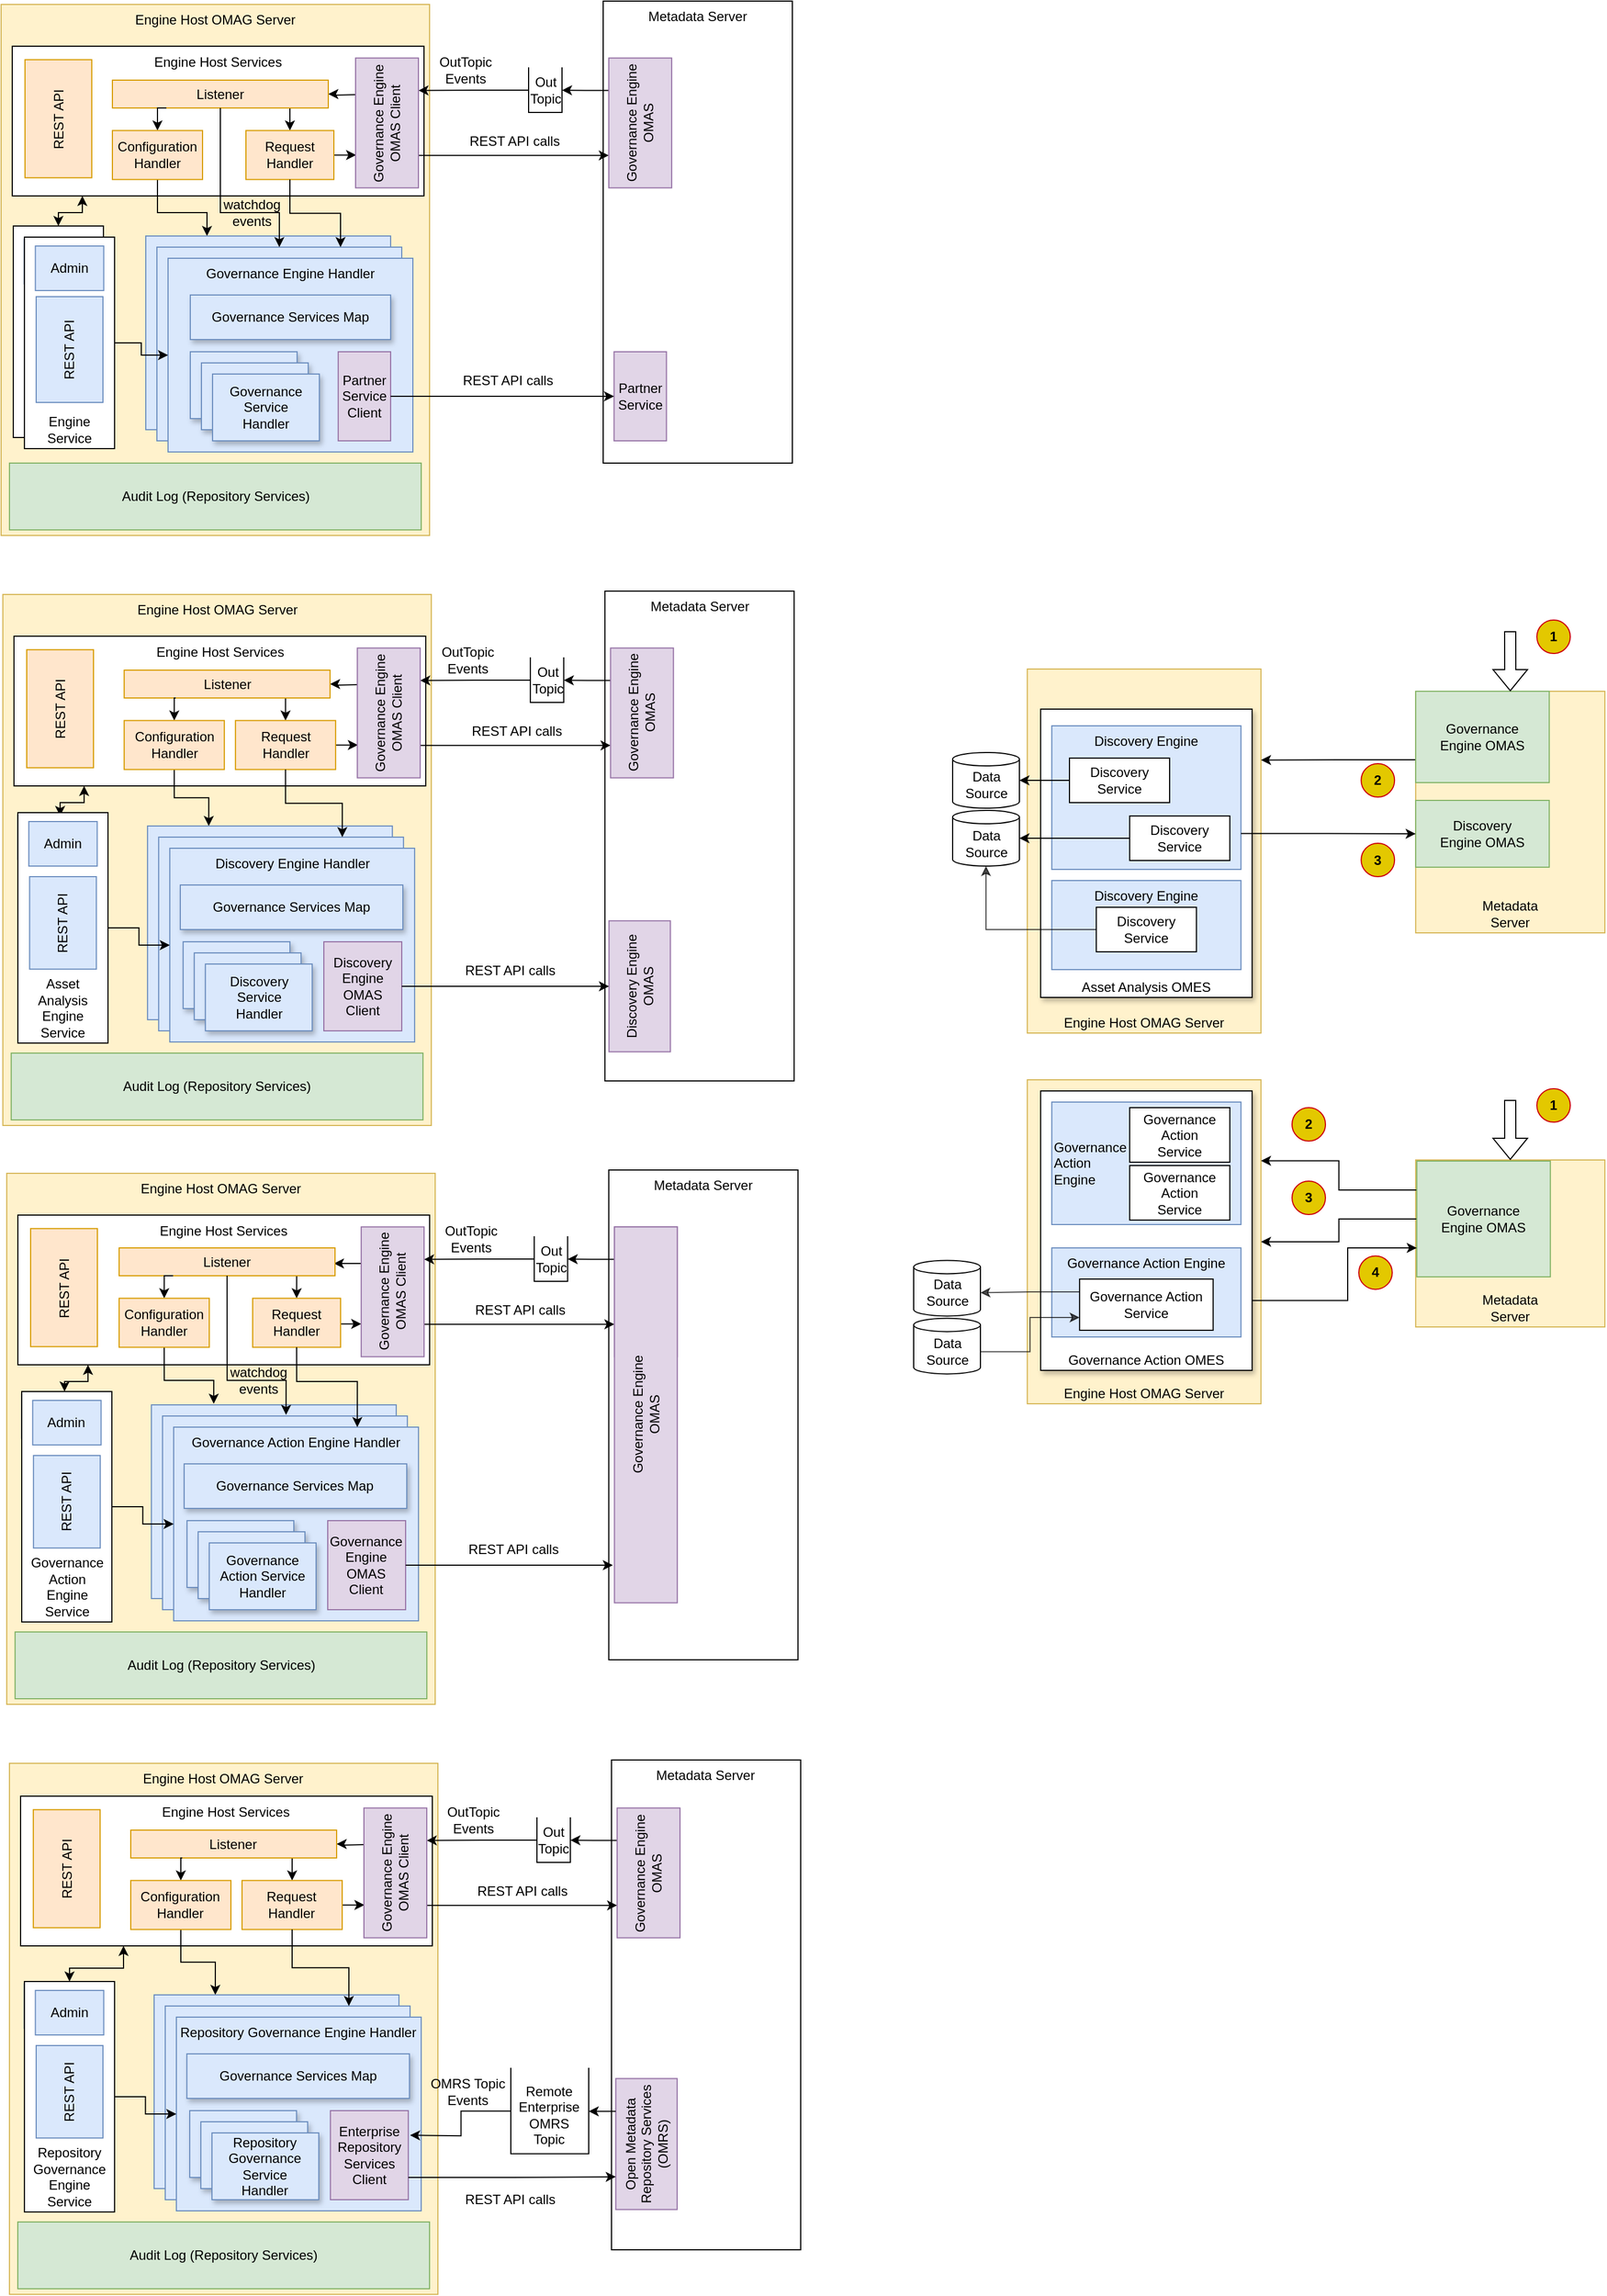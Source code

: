 <mxfile version="20.3.0" type="device" pages="7"><diagram id="9QGye9qF3GlcTXH40-j3" name="engine-host-internals"><mxGraphModel dx="1186" dy="1942" grid="1" gridSize="10" guides="1" tooltips="1" connect="1" arrows="1" fold="1" page="1" pageScale="1" pageWidth="827" pageHeight="1169" math="0" shadow="0"><root><mxCell id="1A0xML21-OaG5q6vJsk9-0"/><mxCell id="1A0xML21-OaG5q6vJsk9-1" parent="1A0xML21-OaG5q6vJsk9-0"/><mxCell id="C474DuP7eIwvaRZx95Ov-111" value="" style="rounded=0;whiteSpace=wrap;html=1;verticalAlign=top;fillColor=#dae8fc;strokeColor=#6c8ebf;" parent="1A0xML21-OaG5q6vJsk9-1" vertex="1"><mxGeometry x="235" y="-335" width="36" height="20" as="geometry"/></mxCell><mxCell id="C474DuP7eIwvaRZx95Ov-34" value="Engine Host OMAG Server" style="rounded=0;whiteSpace=wrap;html=1;verticalAlign=bottom;fillColor=#fff2cc;strokeColor=#d6b656;" parent="1A0xML21-OaG5q6vJsk9-1" vertex="1"><mxGeometry x="1102.1" y="110" width="210" height="327" as="geometry"/></mxCell><mxCell id="C474DuP7eIwvaRZx95Ov-35" value="Metadata&lt;br&gt;Server" style="rounded=0;whiteSpace=wrap;html=1;verticalAlign=bottom;fillColor=#fff2cc;strokeColor=#d6b656;" parent="1A0xML21-OaG5q6vJsk9-1" vertex="1"><mxGeometry x="1451.1" y="130" width="170" height="217" as="geometry"/></mxCell><mxCell id="C474DuP7eIwvaRZx95Ov-36" style="edgeStyle=orthogonalEdgeStyle;rounded=0;orthogonalLoop=1;jettySize=auto;html=1;entryX=1;entryY=0.25;entryDx=0;entryDy=0;exitX=0;exitY=0.75;exitDx=0;exitDy=0;" parent="1A0xML21-OaG5q6vJsk9-1" source="CtbzTgIFIKswPZPyJOrO-15" target="C474DuP7eIwvaRZx95Ov-34" edge="1"><mxGeometry relative="1" as="geometry"/></mxCell><mxCell id="C474DuP7eIwvaRZx95Ov-38" value="Discovery&lt;br&gt;Engine OMAS" style="rounded=0;whiteSpace=wrap;html=1;fillColor=#d5e8d4;strokeColor=#82b366;" parent="1A0xML21-OaG5q6vJsk9-1" vertex="1"><mxGeometry x="1451.1" y="228" width="120" height="60" as="geometry"/></mxCell><mxCell id="C474DuP7eIwvaRZx95Ov-39" value="3" style="ellipse;whiteSpace=wrap;html=1;aspect=fixed;align=center;fontStyle=1;fillColor=#e3c800;strokeColor=#CC0000;fontColor=#000000;" parent="1A0xML21-OaG5q6vJsk9-1" vertex="1"><mxGeometry x="1402.1" y="266.5" width="30" height="30" as="geometry"/></mxCell><mxCell id="C474DuP7eIwvaRZx95Ov-40" value="2" style="ellipse;whiteSpace=wrap;html=1;aspect=fixed;align=center;fontStyle=1;fillColor=#e3c800;strokeColor=#CC0000;fontColor=#000000;" parent="1A0xML21-OaG5q6vJsk9-1" vertex="1"><mxGeometry x="1402.1" y="195" width="30" height="30" as="geometry"/></mxCell><mxCell id="C474DuP7eIwvaRZx95Ov-41" value="3" style="ellipse;whiteSpace=wrap;html=1;aspect=fixed;align=center;fontStyle=1;fillColor=#e3c800;strokeColor=#CC0000;fontColor=#000000;" parent="1A0xML21-OaG5q6vJsk9-1" vertex="1"><mxGeometry x="1340" y="570" width="30" height="30" as="geometry"/></mxCell><mxCell id="C474DuP7eIwvaRZx95Ov-42" value="Asset Analysis OMES" style="rounded=0;whiteSpace=wrap;html=1;shadow=1;align=center;verticalAlign=bottom;" parent="1A0xML21-OaG5q6vJsk9-1" vertex="1"><mxGeometry x="1114.1" y="146" width="190" height="259" as="geometry"/></mxCell><mxCell id="C474DuP7eIwvaRZx95Ov-43" value="Discovery Engine" style="rounded=0;whiteSpace=wrap;html=1;align=center;fillColor=#dae8fc;strokeColor=#6c8ebf;verticalAlign=top;" parent="1A0xML21-OaG5q6vJsk9-1" vertex="1"><mxGeometry x="1124.1" y="161" width="170" height="129" as="geometry"/></mxCell><mxCell id="C474DuP7eIwvaRZx95Ov-44" value="Discovery Engine" style="rounded=0;whiteSpace=wrap;html=1;align=center;fillColor=#dae8fc;strokeColor=#6c8ebf;verticalAlign=top;" parent="1A0xML21-OaG5q6vJsk9-1" vertex="1"><mxGeometry x="1124.1" y="300" width="170" height="80" as="geometry"/></mxCell><mxCell id="CtbzTgIFIKswPZPyJOrO-23" style="edgeStyle=orthogonalEdgeStyle;rounded=0;orthogonalLoop=1;jettySize=auto;html=1;exitX=0;exitY=0.5;exitDx=0;exitDy=0;entryX=1;entryY=0.5;entryDx=0;entryDy=0;entryPerimeter=0;fillColor=default;" edge="1" parent="1A0xML21-OaG5q6vJsk9-1" source="C474DuP7eIwvaRZx95Ov-45" target="CtbzTgIFIKswPZPyJOrO-22"><mxGeometry relative="1" as="geometry"/></mxCell><mxCell id="C474DuP7eIwvaRZx95Ov-45" value="Discovery&lt;br&gt;&lt;div style=&quot;&quot;&gt;&lt;span&gt;Service&lt;/span&gt;&lt;/div&gt;" style="rounded=0;whiteSpace=wrap;html=1;align=center;" parent="1A0xML21-OaG5q6vJsk9-1" vertex="1"><mxGeometry x="1140" y="190" width="90" height="40" as="geometry"/></mxCell><mxCell id="C474DuP7eIwvaRZx95Ov-46" value="Discovery&lt;br&gt;&lt;div style=&quot;&quot;&gt;&lt;span&gt;Service&lt;/span&gt;&lt;/div&gt;" style="rounded=0;whiteSpace=wrap;html=1;align=center;" parent="1A0xML21-OaG5q6vJsk9-1" vertex="1"><mxGeometry x="1194.1" y="242" width="90" height="40" as="geometry"/></mxCell><mxCell id="CtbzTgIFIKswPZPyJOrO-26" style="edgeStyle=orthogonalEdgeStyle;rounded=0;orthogonalLoop=1;jettySize=auto;html=1;exitX=0;exitY=0.5;exitDx=0;exitDy=0;fillColor=default;opacity=70;" edge="1" parent="1A0xML21-OaG5q6vJsk9-1" source="C474DuP7eIwvaRZx95Ov-47" target="CtbzTgIFIKswPZPyJOrO-25"><mxGeometry relative="1" as="geometry"/></mxCell><mxCell id="C474DuP7eIwvaRZx95Ov-47" value="Discovery&lt;br&gt;&lt;div style=&quot;&quot;&gt;&lt;span&gt;Service&lt;/span&gt;&lt;/div&gt;" style="rounded=0;whiteSpace=wrap;html=1;align=center;" parent="1A0xML21-OaG5q6vJsk9-1" vertex="1"><mxGeometry x="1164.1" y="324" width="90" height="40" as="geometry"/></mxCell><mxCell id="C474DuP7eIwvaRZx95Ov-98" value="Engine Host OMAG Server" style="rounded=0;whiteSpace=wrap;html=1;verticalAlign=top;fillColor=#fff2cc;strokeColor=#d6b656;" parent="1A0xML21-OaG5q6vJsk9-1" vertex="1"><mxGeometry x="180" y="-487" width="385" height="477" as="geometry"/></mxCell><mxCell id="C474DuP7eIwvaRZx95Ov-99" value="Engine Host Services" style="rounded=0;whiteSpace=wrap;html=1;verticalAlign=top;" parent="1A0xML21-OaG5q6vJsk9-1" vertex="1"><mxGeometry x="190" y="-449.5" width="370" height="134.5" as="geometry"/></mxCell><mxCell id="C474DuP7eIwvaRZx95Ov-100" value="Metadata Server" style="rounded=0;whiteSpace=wrap;html=1;verticalAlign=top;" parent="1A0xML21-OaG5q6vJsk9-1" vertex="1"><mxGeometry x="721" y="-490" width="170" height="415" as="geometry"/></mxCell><mxCell id="C474DuP7eIwvaRZx95Ov-140" style="edgeStyle=orthogonalEdgeStyle;rounded=0;orthogonalLoop=1;jettySize=auto;html=1;" parent="1A0xML21-OaG5q6vJsk9-1" target="C474DuP7eIwvaRZx95Ov-108" edge="1"><mxGeometry relative="1" as="geometry"><mxPoint x="500" y="-406" as="sourcePoint"/></mxGeometry></mxCell><mxCell id="C474DuP7eIwvaRZx95Ov-141" style="edgeStyle=orthogonalEdgeStyle;rounded=0;orthogonalLoop=1;jettySize=auto;html=1;entryX=0.75;entryY=1;entryDx=0;entryDy=0;" parent="1A0xML21-OaG5q6vJsk9-1" source="C474DuP7eIwvaRZx95Ov-103" target="C474DuP7eIwvaRZx95Ov-117" edge="1"><mxGeometry relative="1" as="geometry"/></mxCell><mxCell id="C474DuP7eIwvaRZx95Ov-103" value="" style="shape=partialRectangle;whiteSpace=wrap;html=1;bottom=1;right=1;left=1;top=0;fillColor=none;routingCenterX=-0.5;" parent="1A0xML21-OaG5q6vJsk9-1" vertex="1"><mxGeometry x="654" y="-430" width="30" height="40" as="geometry"/></mxCell><mxCell id="C474DuP7eIwvaRZx95Ov-104" value="Out&lt;br&gt;Topic" style="text;html=1;align=center;verticalAlign=middle;resizable=0;points=[];;autosize=1;" parent="1A0xML21-OaG5q6vJsk9-1" vertex="1"><mxGeometry x="649" y="-425" width="40" height="30" as="geometry"/></mxCell><mxCell id="C474DuP7eIwvaRZx95Ov-105" style="edgeStyle=orthogonalEdgeStyle;rounded=0;orthogonalLoop=1;jettySize=auto;html=1;exitX=0.75;exitY=0;exitDx=0;exitDy=0;entryX=1;entryY=0.5;entryDx=0;entryDy=0;" parent="1A0xML21-OaG5q6vJsk9-1" source="C474DuP7eIwvaRZx95Ov-142" target="C474DuP7eIwvaRZx95Ov-103" edge="1"><mxGeometry relative="1" as="geometry"><mxPoint x="723.845" y="-410.332" as="sourcePoint"/></mxGeometry></mxCell><mxCell id="C474DuP7eIwvaRZx95Ov-137" style="edgeStyle=orthogonalEdgeStyle;rounded=0;orthogonalLoop=1;jettySize=auto;html=1;exitX=0.75;exitY=1;exitDx=0;exitDy=0;entryX=0.5;entryY=0;entryDx=0;entryDy=0;" parent="1A0xML21-OaG5q6vJsk9-1" source="C474DuP7eIwvaRZx95Ov-108" target="C474DuP7eIwvaRZx95Ov-110" edge="1"><mxGeometry relative="1" as="geometry"/></mxCell><mxCell id="C474DuP7eIwvaRZx95Ov-108" value="Listener" style="rounded=0;whiteSpace=wrap;html=1;fillColor=#ffe6cc;strokeColor=#d79b00;" parent="1A0xML21-OaG5q6vJsk9-1" vertex="1"><mxGeometry x="280" y="-419" width="194" height="25" as="geometry"/></mxCell><mxCell id="C474DuP7eIwvaRZx95Ov-138" style="edgeStyle=orthogonalEdgeStyle;rounded=0;orthogonalLoop=1;jettySize=auto;html=1;entryX=0.25;entryY=0;entryDx=0;entryDy=0;" parent="1A0xML21-OaG5q6vJsk9-1" source="C474DuP7eIwvaRZx95Ov-110" target="C474DuP7eIwvaRZx95Ov-117" edge="1"><mxGeometry relative="1" as="geometry"/></mxCell><mxCell id="C474DuP7eIwvaRZx95Ov-110" value="Request&lt;br&gt;Handler" style="rounded=0;whiteSpace=wrap;html=1;fillColor=#ffe6cc;strokeColor=#d79b00;" parent="1A0xML21-OaG5q6vJsk9-1" vertex="1"><mxGeometry x="400" y="-373.75" width="79" height="44" as="geometry"/></mxCell><mxCell id="C474DuP7eIwvaRZx95Ov-116" style="edgeStyle=orthogonalEdgeStyle;rounded=0;orthogonalLoop=1;jettySize=auto;html=1;exitX=0.25;exitY=1;exitDx=0;exitDy=0;startArrow=none;startFill=0;entryX=0.25;entryY=0;entryDx=0;entryDy=0;" parent="1A0xML21-OaG5q6vJsk9-1" source="C474DuP7eIwvaRZx95Ov-117" target="C474DuP7eIwvaRZx95Ov-142" edge="1"><mxGeometry relative="1" as="geometry"><mxPoint x="723.845" y="-352.527" as="targetPoint"/></mxGeometry></mxCell><mxCell id="C474DuP7eIwvaRZx95Ov-117" value="Governance Engine&lt;br&gt;OMAS Client" style="rounded=0;whiteSpace=wrap;html=1;rotation=-90;fillColor=#e1d5e7;strokeColor=#9673a6;" parent="1A0xML21-OaG5q6vJsk9-1" vertex="1"><mxGeometry x="468.45" y="-408.8" width="116.62" height="56.5" as="geometry"/></mxCell><mxCell id="C474DuP7eIwvaRZx95Ov-121" style="edgeStyle=orthogonalEdgeStyle;rounded=0;orthogonalLoop=1;jettySize=auto;html=1;exitX=0.5;exitY=1;exitDx=0;exitDy=0;" parent="1A0xML21-OaG5q6vJsk9-1" source="C474DuP7eIwvaRZx95Ov-103" target="C474DuP7eIwvaRZx95Ov-103" edge="1"><mxGeometry relative="1" as="geometry"/></mxCell><mxCell id="C474DuP7eIwvaRZx95Ov-122" value="REST API calls" style="text;html=1;align=center;verticalAlign=middle;resizable=0;points=[];;autosize=1;" parent="1A0xML21-OaG5q6vJsk9-1" vertex="1"><mxGeometry x="591" y="-373.75" width="100" height="20" as="geometry"/></mxCell><mxCell id="C474DuP7eIwvaRZx95Ov-123" value="OutTopic&lt;br&gt;Events" style="text;html=1;align=center;verticalAlign=middle;resizable=0;points=[];;autosize=1;" parent="1A0xML21-OaG5q6vJsk9-1" vertex="1"><mxGeometry x="567" y="-442.8" width="60" height="30" as="geometry"/></mxCell><mxCell id="C474DuP7eIwvaRZx95Ov-134" style="edgeStyle=orthogonalEdgeStyle;rounded=0;orthogonalLoop=1;jettySize=auto;html=1;exitX=0.25;exitY=1;exitDx=0;exitDy=0;entryX=0.5;entryY=0;entryDx=0;entryDy=0;startArrow=none;startFill=0;" parent="1A0xML21-OaG5q6vJsk9-1" source="C474DuP7eIwvaRZx95Ov-108" target="C474DuP7eIwvaRZx95Ov-136" edge="1"><mxGeometry relative="1" as="geometry"><mxPoint x="334.9" y="-441" as="sourcePoint"/></mxGeometry></mxCell><mxCell id="C474DuP7eIwvaRZx95Ov-135" style="edgeStyle=orthogonalEdgeStyle;rounded=0;orthogonalLoop=1;jettySize=auto;html=1;exitX=0.5;exitY=1;exitDx=0;exitDy=0;entryX=0.25;entryY=0;entryDx=0;entryDy=0;startArrow=none;startFill=0;" parent="1A0xML21-OaG5q6vJsk9-1" source="C474DuP7eIwvaRZx95Ov-136" target="C474DuP7eIwvaRZx95Ov-143" edge="1"><mxGeometry relative="1" as="geometry"><mxPoint x="263.9" y="-359" as="targetPoint"/><Array as="points"><mxPoint x="321" y="-300"/><mxPoint x="365" y="-300"/></Array></mxGeometry></mxCell><mxCell id="C474DuP7eIwvaRZx95Ov-136" value="Configuration&lt;br&gt;Handler" style="rounded=0;whiteSpace=wrap;html=1;fillColor=#ffe6cc;strokeColor=#d79b00;" parent="1A0xML21-OaG5q6vJsk9-1" vertex="1"><mxGeometry x="280" y="-373.75" width="81" height="44" as="geometry"/></mxCell><mxCell id="C474DuP7eIwvaRZx95Ov-142" value="Governance Engine&lt;br&gt;OMAS" style="rounded=0;whiteSpace=wrap;html=1;rotation=-90;fillColor=#e1d5e7;strokeColor=#9673a6;" parent="1A0xML21-OaG5q6vJsk9-1" vertex="1"><mxGeometry x="696" y="-408.8" width="116.62" height="56.5" as="geometry"/></mxCell><mxCell id="C474DuP7eIwvaRZx95Ov-145" value="REST API" style="rounded=0;whiteSpace=wrap;html=1;rotation=-90;fillColor=#ffe6cc;strokeColor=#d79b00;" parent="1A0xML21-OaG5q6vJsk9-1" vertex="1"><mxGeometry x="178.42" y="-414.33" width="106.05" height="60" as="geometry"/></mxCell><mxCell id="C474DuP7eIwvaRZx95Ov-146" value="Partner&lt;br&gt;Service" style="rounded=0;whiteSpace=wrap;html=1;rotation=0;fillColor=#e1d5e7;strokeColor=#9673a6;" parent="1A0xML21-OaG5q6vJsk9-1" vertex="1"><mxGeometry x="730.76" y="-175" width="47.1" height="80" as="geometry"/></mxCell><mxCell id="C474DuP7eIwvaRZx95Ov-148" value="" style="rounded=0;whiteSpace=wrap;html=1;verticalAlign=top;fillColor=#dae8fc;strokeColor=#6c8ebf;" parent="1A0xML21-OaG5q6vJsk9-1" vertex="1"><mxGeometry x="416.45" y="-278" width="35.1" height="20" as="geometry"/></mxCell><mxCell id="C474DuP7eIwvaRZx95Ov-143" value="" style="rounded=0;whiteSpace=wrap;html=1;verticalAlign=top;fillColor=#dae8fc;strokeColor=#6c8ebf;" parent="1A0xML21-OaG5q6vJsk9-1" vertex="1"><mxGeometry x="310" y="-279" width="220" height="174" as="geometry"/></mxCell><mxCell id="C474DuP7eIwvaRZx95Ov-160" style="edgeStyle=orthogonalEdgeStyle;rounded=0;orthogonalLoop=1;jettySize=auto;html=1;exitX=0.5;exitY=0;exitDx=0;exitDy=0;entryX=0.5;entryY=1;entryDx=0;entryDy=0;startArrow=classic;startFill=1;" parent="1A0xML21-OaG5q6vJsk9-1" source="C474DuP7eIwvaRZx95Ov-152" target="C474DuP7eIwvaRZx95Ov-111" edge="1"><mxGeometry relative="1" as="geometry"><Array as="points"><mxPoint x="232" y="-300"/><mxPoint x="253" y="-300"/></Array></mxGeometry></mxCell><mxCell id="C474DuP7eIwvaRZx95Ov-152" value="Engine&lt;br&gt;Service" style="rounded=0;whiteSpace=wrap;html=1;verticalAlign=bottom;" parent="1A0xML21-OaG5q6vJsk9-1" vertex="1"><mxGeometry x="190.95" y="-288" width="81" height="190" as="geometry"/></mxCell><mxCell id="C474DuP7eIwvaRZx95Ov-162" value="REST API calls" style="text;html=1;align=center;verticalAlign=middle;resizable=0;points=[];;autosize=1;" parent="1A0xML21-OaG5q6vJsk9-1" vertex="1"><mxGeometry x="585.07" y="-159" width="100" height="20" as="geometry"/></mxCell><mxCell id="C474DuP7eIwvaRZx95Ov-153" value="Admin" style="rounded=0;whiteSpace=wrap;html=1;fillColor=#dae8fc;strokeColor=#6c8ebf;" parent="1A0xML21-OaG5q6vJsk9-1" vertex="1"><mxGeometry x="200.78" y="-276" width="61.45" height="40" as="geometry"/></mxCell><mxCell id="C474DuP7eIwvaRZx95Ov-155" value="REST API" style="rounded=0;whiteSpace=wrap;html=1;rotation=-90;fillColor=#dae8fc;strokeColor=#6c8ebf;" parent="1A0xML21-OaG5q6vJsk9-1" vertex="1"><mxGeometry x="184" y="-213" width="95" height="60" as="geometry"/></mxCell><mxCell id="C474DuP7eIwvaRZx95Ov-156" value="Engine&lt;br&gt;Service" style="rounded=0;whiteSpace=wrap;html=1;verticalAlign=bottom;" parent="1A0xML21-OaG5q6vJsk9-1" vertex="1"><mxGeometry x="200.95" y="-278" width="81" height="190" as="geometry"/></mxCell><mxCell id="C474DuP7eIwvaRZx95Ov-157" value="Admin" style="rounded=0;whiteSpace=wrap;html=1;fillColor=#dae8fc;strokeColor=#6c8ebf;" parent="1A0xML21-OaG5q6vJsk9-1" vertex="1"><mxGeometry x="210.78" y="-270" width="61.45" height="40" as="geometry"/></mxCell><mxCell id="C474DuP7eIwvaRZx95Ov-158" value="REST API" style="rounded=0;whiteSpace=wrap;html=1;rotation=-90;fillColor=#dae8fc;strokeColor=#6c8ebf;" parent="1A0xML21-OaG5q6vJsk9-1" vertex="1"><mxGeometry x="194" y="-207" width="95" height="60" as="geometry"/></mxCell><mxCell id="C474DuP7eIwvaRZx95Ov-149" value="" style="rounded=0;whiteSpace=wrap;html=1;verticalAlign=top;fillColor=#dae8fc;strokeColor=#6c8ebf;" parent="1A0xML21-OaG5q6vJsk9-1" vertex="1"><mxGeometry x="320" y="-269" width="220" height="174" as="geometry"/></mxCell><mxCell id="C474DuP7eIwvaRZx95Ov-150" value="Governance Engine Handler" style="rounded=0;whiteSpace=wrap;html=1;verticalAlign=top;fillColor=#dae8fc;strokeColor=#6c8ebf;" parent="1A0xML21-OaG5q6vJsk9-1" vertex="1"><mxGeometry x="330" y="-259" width="220" height="174" as="geometry"/></mxCell><mxCell id="C474DuP7eIwvaRZx95Ov-120" value="Governance Services Map" style="rounded=0;whiteSpace=wrap;html=1;fillColor=#dae8fc;strokeColor=#6c8ebf;shadow=1;" parent="1A0xML21-OaG5q6vJsk9-1" vertex="1"><mxGeometry x="350" y="-226" width="180" height="40" as="geometry"/></mxCell><mxCell id="C474DuP7eIwvaRZx95Ov-130" value="Partner&lt;br&gt;Service&lt;br&gt;Client" style="rounded=0;whiteSpace=wrap;html=1;rotation=0;fillColor=#e1d5e7;strokeColor=#9673a6;" parent="1A0xML21-OaG5q6vJsk9-1" vertex="1"><mxGeometry x="482.9" y="-175" width="47.1" height="80" as="geometry"/></mxCell><mxCell id="C474DuP7eIwvaRZx95Ov-132" value="Governance&lt;br&gt;Service&lt;br&gt;Handler" style="rounded=0;whiteSpace=wrap;html=1;fillColor=#dae8fc;strokeColor=#6c8ebf;shadow=1;" parent="1A0xML21-OaG5q6vJsk9-1" vertex="1"><mxGeometry x="350" y="-175" width="95.95" height="60" as="geometry"/></mxCell><mxCell id="C474DuP7eIwvaRZx95Ov-139" style="edgeStyle=orthogonalEdgeStyle;rounded=0;orthogonalLoop=1;jettySize=auto;html=1;exitX=0.5;exitY=1;exitDx=0;exitDy=0;entryX=0.75;entryY=0;entryDx=0;entryDy=0;" parent="1A0xML21-OaG5q6vJsk9-1" source="C474DuP7eIwvaRZx95Ov-110" target="C474DuP7eIwvaRZx95Ov-149" edge="1"><mxGeometry relative="1" as="geometry"/></mxCell><mxCell id="C474DuP7eIwvaRZx95Ov-159" style="edgeStyle=orthogonalEdgeStyle;rounded=0;orthogonalLoop=1;jettySize=auto;html=1;" parent="1A0xML21-OaG5q6vJsk9-1" source="C474DuP7eIwvaRZx95Ov-156" target="C474DuP7eIwvaRZx95Ov-150" edge="1"><mxGeometry relative="1" as="geometry"/></mxCell><mxCell id="C474DuP7eIwvaRZx95Ov-163" value="Governance&lt;br&gt;Service&lt;br&gt;Handler" style="rounded=0;whiteSpace=wrap;html=1;fillColor=#dae8fc;strokeColor=#6c8ebf;shadow=1;" parent="1A0xML21-OaG5q6vJsk9-1" vertex="1"><mxGeometry x="360" y="-165" width="95.95" height="60" as="geometry"/></mxCell><mxCell id="C474DuP7eIwvaRZx95Ov-164" value="Governance&lt;br&gt;Service&lt;br&gt;Handler" style="rounded=0;whiteSpace=wrap;html=1;fillColor=#dae8fc;strokeColor=#6c8ebf;shadow=1;" parent="1A0xML21-OaG5q6vJsk9-1" vertex="1"><mxGeometry x="370" y="-155" width="95.95" height="60" as="geometry"/></mxCell><mxCell id="C474DuP7eIwvaRZx95Ov-147" style="edgeStyle=orthogonalEdgeStyle;rounded=0;orthogonalLoop=1;jettySize=auto;html=1;entryX=0;entryY=0.5;entryDx=0;entryDy=0;" parent="1A0xML21-OaG5q6vJsk9-1" source="C474DuP7eIwvaRZx95Ov-130" target="C474DuP7eIwvaRZx95Ov-146" edge="1"><mxGeometry relative="1" as="geometry"/></mxCell><mxCell id="C474DuP7eIwvaRZx95Ov-73" value="Audit Log (Repository Services)" style="rounded=0;whiteSpace=wrap;html=1;fillColor=#d5e8d4;strokeColor=#82b366;" parent="1A0xML21-OaG5q6vJsk9-1" vertex="1"><mxGeometry x="187.5" y="-75" width="370" height="60" as="geometry"/></mxCell><mxCell id="-X61TCMz17pQ7-oCpkFn-0" value="" style="rounded=0;whiteSpace=wrap;html=1;verticalAlign=top;fillColor=#dae8fc;strokeColor=#6c8ebf;" parent="1A0xML21-OaG5q6vJsk9-1" vertex="1"><mxGeometry x="236.58" y="195" width="36" height="20" as="geometry"/></mxCell><mxCell id="-X61TCMz17pQ7-oCpkFn-1" value="Engine Host OMAG Server" style="rounded=0;whiteSpace=wrap;html=1;verticalAlign=top;fillColor=#fff2cc;strokeColor=#d6b656;" parent="1A0xML21-OaG5q6vJsk9-1" vertex="1"><mxGeometry x="181.58" y="43" width="385" height="477" as="geometry"/></mxCell><mxCell id="-X61TCMz17pQ7-oCpkFn-2" value="Engine Host Services" style="rounded=0;whiteSpace=wrap;html=1;verticalAlign=top;" parent="1A0xML21-OaG5q6vJsk9-1" vertex="1"><mxGeometry x="191.58" y="80.5" width="370" height="134.5" as="geometry"/></mxCell><mxCell id="-X61TCMz17pQ7-oCpkFn-3" value="Metadata Server" style="rounded=0;whiteSpace=wrap;html=1;verticalAlign=top;" parent="1A0xML21-OaG5q6vJsk9-1" vertex="1"><mxGeometry x="722.58" y="40" width="170" height="440" as="geometry"/></mxCell><mxCell id="-X61TCMz17pQ7-oCpkFn-4" style="edgeStyle=orthogonalEdgeStyle;rounded=0;orthogonalLoop=1;jettySize=auto;html=1;" parent="1A0xML21-OaG5q6vJsk9-1" target="-X61TCMz17pQ7-oCpkFn-10" edge="1"><mxGeometry relative="1" as="geometry"><mxPoint x="501.58" y="124" as="sourcePoint"/></mxGeometry></mxCell><mxCell id="-X61TCMz17pQ7-oCpkFn-5" style="edgeStyle=orthogonalEdgeStyle;rounded=0;orthogonalLoop=1;jettySize=auto;html=1;entryX=0.75;entryY=1;entryDx=0;entryDy=0;" parent="1A0xML21-OaG5q6vJsk9-1" source="-X61TCMz17pQ7-oCpkFn-6" target="-X61TCMz17pQ7-oCpkFn-14" edge="1"><mxGeometry relative="1" as="geometry"/></mxCell><mxCell id="-X61TCMz17pQ7-oCpkFn-6" value="" style="shape=partialRectangle;whiteSpace=wrap;html=1;bottom=1;right=1;left=1;top=0;fillColor=none;routingCenterX=-0.5;" parent="1A0xML21-OaG5q6vJsk9-1" vertex="1"><mxGeometry x="655.58" y="100" width="30" height="40" as="geometry"/></mxCell><mxCell id="-X61TCMz17pQ7-oCpkFn-7" value="Out&lt;br&gt;Topic" style="text;html=1;align=center;verticalAlign=middle;resizable=0;points=[];;autosize=1;" parent="1A0xML21-OaG5q6vJsk9-1" vertex="1"><mxGeometry x="650.58" y="105" width="40" height="30" as="geometry"/></mxCell><mxCell id="-X61TCMz17pQ7-oCpkFn-8" style="edgeStyle=orthogonalEdgeStyle;rounded=0;orthogonalLoop=1;jettySize=auto;html=1;exitX=0.75;exitY=0;exitDx=0;exitDy=0;entryX=1;entryY=0.5;entryDx=0;entryDy=0;" parent="1A0xML21-OaG5q6vJsk9-1" source="-X61TCMz17pQ7-oCpkFn-21" target="-X61TCMz17pQ7-oCpkFn-6" edge="1"><mxGeometry relative="1" as="geometry"><mxPoint x="725.425" y="119.668" as="sourcePoint"/></mxGeometry></mxCell><mxCell id="-X61TCMz17pQ7-oCpkFn-9" style="edgeStyle=orthogonalEdgeStyle;rounded=0;orthogonalLoop=1;jettySize=auto;html=1;exitX=0.75;exitY=1;exitDx=0;exitDy=0;entryX=0.5;entryY=0;entryDx=0;entryDy=0;" parent="1A0xML21-OaG5q6vJsk9-1" source="-X61TCMz17pQ7-oCpkFn-10" target="-X61TCMz17pQ7-oCpkFn-12" edge="1"><mxGeometry relative="1" as="geometry"/></mxCell><mxCell id="-X61TCMz17pQ7-oCpkFn-10" value="Listener" style="rounded=0;whiteSpace=wrap;html=1;fillColor=#ffe6cc;strokeColor=#d79b00;" parent="1A0xML21-OaG5q6vJsk9-1" vertex="1"><mxGeometry x="290.58" y="111" width="185" height="25" as="geometry"/></mxCell><mxCell id="-X61TCMz17pQ7-oCpkFn-11" style="edgeStyle=orthogonalEdgeStyle;rounded=0;orthogonalLoop=1;jettySize=auto;html=1;entryX=0.25;entryY=0;entryDx=0;entryDy=0;" parent="1A0xML21-OaG5q6vJsk9-1" source="-X61TCMz17pQ7-oCpkFn-12" target="-X61TCMz17pQ7-oCpkFn-14" edge="1"><mxGeometry relative="1" as="geometry"/></mxCell><mxCell id="-X61TCMz17pQ7-oCpkFn-12" value="Request&lt;br&gt;Handler" style="rounded=0;whiteSpace=wrap;html=1;fillColor=#ffe6cc;strokeColor=#d79b00;" parent="1A0xML21-OaG5q6vJsk9-1" vertex="1"><mxGeometry x="390.58" y="156.25" width="90" height="44" as="geometry"/></mxCell><mxCell id="-X61TCMz17pQ7-oCpkFn-13" style="edgeStyle=orthogonalEdgeStyle;rounded=0;orthogonalLoop=1;jettySize=auto;html=1;exitX=0.25;exitY=1;exitDx=0;exitDy=0;startArrow=none;startFill=0;entryX=0.25;entryY=0;entryDx=0;entryDy=0;" parent="1A0xML21-OaG5q6vJsk9-1" source="-X61TCMz17pQ7-oCpkFn-14" target="-X61TCMz17pQ7-oCpkFn-21" edge="1"><mxGeometry relative="1" as="geometry"><mxPoint x="725.425" y="177.473" as="targetPoint"/></mxGeometry></mxCell><mxCell id="-X61TCMz17pQ7-oCpkFn-14" value="Governance Engine&lt;br&gt;OMAS Client" style="rounded=0;whiteSpace=wrap;html=1;rotation=-90;fillColor=#e1d5e7;strokeColor=#9673a6;" parent="1A0xML21-OaG5q6vJsk9-1" vertex="1"><mxGeometry x="470.03" y="121.2" width="116.62" height="56.5" as="geometry"/></mxCell><mxCell id="-X61TCMz17pQ7-oCpkFn-15" style="edgeStyle=orthogonalEdgeStyle;rounded=0;orthogonalLoop=1;jettySize=auto;html=1;exitX=0.5;exitY=1;exitDx=0;exitDy=0;" parent="1A0xML21-OaG5q6vJsk9-1" source="-X61TCMz17pQ7-oCpkFn-6" target="-X61TCMz17pQ7-oCpkFn-6" edge="1"><mxGeometry relative="1" as="geometry"/></mxCell><mxCell id="-X61TCMz17pQ7-oCpkFn-16" value="REST API calls" style="text;html=1;align=center;verticalAlign=middle;resizable=0;points=[];;autosize=1;" parent="1A0xML21-OaG5q6vJsk9-1" vertex="1"><mxGeometry x="592.58" y="156.25" width="100" height="20" as="geometry"/></mxCell><mxCell id="-X61TCMz17pQ7-oCpkFn-17" value="OutTopic&lt;br&gt;Events" style="text;html=1;align=center;verticalAlign=middle;resizable=0;points=[];;autosize=1;" parent="1A0xML21-OaG5q6vJsk9-1" vertex="1"><mxGeometry x="568.58" y="87.2" width="60" height="30" as="geometry"/></mxCell><mxCell id="-X61TCMz17pQ7-oCpkFn-18" style="edgeStyle=orthogonalEdgeStyle;rounded=0;orthogonalLoop=1;jettySize=auto;html=1;exitX=0.25;exitY=1;exitDx=0;exitDy=0;entryX=0.5;entryY=0;entryDx=0;entryDy=0;startArrow=none;startFill=0;" parent="1A0xML21-OaG5q6vJsk9-1" source="-X61TCMz17pQ7-oCpkFn-10" target="-X61TCMz17pQ7-oCpkFn-20" edge="1"><mxGeometry relative="1" as="geometry"><mxPoint x="336.48" y="89" as="sourcePoint"/></mxGeometry></mxCell><mxCell id="-X61TCMz17pQ7-oCpkFn-19" style="edgeStyle=orthogonalEdgeStyle;rounded=0;orthogonalLoop=1;jettySize=auto;html=1;exitX=0.5;exitY=1;exitDx=0;exitDy=0;entryX=0.25;entryY=0;entryDx=0;entryDy=0;startArrow=none;startFill=0;" parent="1A0xML21-OaG5q6vJsk9-1" source="-X61TCMz17pQ7-oCpkFn-20" target="-X61TCMz17pQ7-oCpkFn-25" edge="1"><mxGeometry relative="1" as="geometry"><mxPoint x="265.48" y="171" as="targetPoint"/></mxGeometry></mxCell><mxCell id="-X61TCMz17pQ7-oCpkFn-20" value="Configuration&lt;br&gt;Handler" style="rounded=0;whiteSpace=wrap;html=1;fillColor=#ffe6cc;strokeColor=#d79b00;" parent="1A0xML21-OaG5q6vJsk9-1" vertex="1"><mxGeometry x="290.58" y="156.25" width="90" height="44" as="geometry"/></mxCell><mxCell id="-X61TCMz17pQ7-oCpkFn-21" value="Governance Engine&lt;br&gt;OMAS" style="rounded=0;whiteSpace=wrap;html=1;rotation=-90;fillColor=#e1d5e7;strokeColor=#9673a6;" parent="1A0xML21-OaG5q6vJsk9-1" vertex="1"><mxGeometry x="697.58" y="121.2" width="116.62" height="56.5" as="geometry"/></mxCell><mxCell id="-X61TCMz17pQ7-oCpkFn-22" value="REST API" style="rounded=0;whiteSpace=wrap;html=1;rotation=-90;fillColor=#ffe6cc;strokeColor=#d79b00;" parent="1A0xML21-OaG5q6vJsk9-1" vertex="1"><mxGeometry x="180" y="115.67" width="106.05" height="60" as="geometry"/></mxCell><mxCell id="-X61TCMz17pQ7-oCpkFn-23" value="Discovery Engine&lt;br&gt;OMAS" style="rounded=0;whiteSpace=wrap;html=1;rotation=-90;fillColor=#e1d5e7;strokeColor=#9673a6;" parent="1A0xML21-OaG5q6vJsk9-1" vertex="1"><mxGeometry x="694.96" y="367.43" width="117.66" height="55.14" as="geometry"/></mxCell><mxCell id="-X61TCMz17pQ7-oCpkFn-24" value="" style="rounded=0;whiteSpace=wrap;html=1;verticalAlign=top;fillColor=#dae8fc;strokeColor=#6c8ebf;" parent="1A0xML21-OaG5q6vJsk9-1" vertex="1"><mxGeometry x="418.03" y="252" width="35.1" height="20" as="geometry"/></mxCell><mxCell id="-X61TCMz17pQ7-oCpkFn-25" value="" style="rounded=0;whiteSpace=wrap;html=1;verticalAlign=top;fillColor=#dae8fc;strokeColor=#6c8ebf;" parent="1A0xML21-OaG5q6vJsk9-1" vertex="1"><mxGeometry x="311.58" y="251" width="220" height="174" as="geometry"/></mxCell><mxCell id="-X61TCMz17pQ7-oCpkFn-26" style="edgeStyle=orthogonalEdgeStyle;rounded=0;orthogonalLoop=1;jettySize=auto;html=1;exitX=0.5;exitY=0;exitDx=0;exitDy=0;entryX=0.5;entryY=1;entryDx=0;entryDy=0;startArrow=classic;startFill=1;" parent="1A0xML21-OaG5q6vJsk9-1" target="-X61TCMz17pQ7-oCpkFn-0" edge="1"><mxGeometry relative="1" as="geometry"><Array as="points"><mxPoint x="233.58" y="230"/><mxPoint x="254.58" y="230"/></Array><mxPoint x="233.03" y="242" as="sourcePoint"/></mxGeometry></mxCell><mxCell id="-X61TCMz17pQ7-oCpkFn-28" value="REST API calls" style="text;html=1;align=center;verticalAlign=middle;resizable=0;points=[];;autosize=1;" parent="1A0xML21-OaG5q6vJsk9-1" vertex="1"><mxGeometry x="586.65" y="371" width="100" height="20" as="geometry"/></mxCell><mxCell id="-X61TCMz17pQ7-oCpkFn-29" value="Admin" style="rounded=0;whiteSpace=wrap;html=1;fillColor=#dae8fc;strokeColor=#6c8ebf;" parent="1A0xML21-OaG5q6vJsk9-1" vertex="1"><mxGeometry x="194.88" y="241" width="61.45" height="40" as="geometry"/></mxCell><mxCell id="-X61TCMz17pQ7-oCpkFn-30" value="REST API" style="rounded=0;whiteSpace=wrap;html=1;rotation=-90;fillColor=#dae8fc;strokeColor=#6c8ebf;" parent="1A0xML21-OaG5q6vJsk9-1" vertex="1"><mxGeometry x="178.1" y="304" width="95" height="60" as="geometry"/></mxCell><mxCell id="-X61TCMz17pQ7-oCpkFn-31" value="Asset&lt;br&gt;Analysis&lt;br&gt;Engine&lt;br&gt;Service" style="rounded=0;whiteSpace=wrap;html=1;verticalAlign=bottom;" parent="1A0xML21-OaG5q6vJsk9-1" vertex="1"><mxGeometry x="195.05" y="239" width="81" height="207" as="geometry"/></mxCell><mxCell id="-X61TCMz17pQ7-oCpkFn-32" value="Admin" style="rounded=0;whiteSpace=wrap;html=1;fillColor=#dae8fc;strokeColor=#6c8ebf;" parent="1A0xML21-OaG5q6vJsk9-1" vertex="1"><mxGeometry x="204.88" y="247" width="61.45" height="40" as="geometry"/></mxCell><mxCell id="-X61TCMz17pQ7-oCpkFn-33" value="REST API" style="rounded=0;whiteSpace=wrap;html=1;rotation=-90;fillColor=#dae8fc;strokeColor=#6c8ebf;" parent="1A0xML21-OaG5q6vJsk9-1" vertex="1"><mxGeometry x="194.05" y="308.05" width="83.1" height="60" as="geometry"/></mxCell><mxCell id="-X61TCMz17pQ7-oCpkFn-34" value="" style="rounded=0;whiteSpace=wrap;html=1;verticalAlign=top;fillColor=#dae8fc;strokeColor=#6c8ebf;" parent="1A0xML21-OaG5q6vJsk9-1" vertex="1"><mxGeometry x="321.58" y="261" width="220" height="174" as="geometry"/></mxCell><mxCell id="-X61TCMz17pQ7-oCpkFn-35" value="Discovery Engine Handler" style="rounded=0;whiteSpace=wrap;html=1;verticalAlign=top;fillColor=#dae8fc;strokeColor=#6c8ebf;" parent="1A0xML21-OaG5q6vJsk9-1" vertex="1"><mxGeometry x="331.58" y="271" width="220" height="174" as="geometry"/></mxCell><mxCell id="-X61TCMz17pQ7-oCpkFn-36" value="Governance Services Map" style="rounded=0;whiteSpace=wrap;html=1;fillColor=#dae8fc;strokeColor=#6c8ebf;shadow=1;" parent="1A0xML21-OaG5q6vJsk9-1" vertex="1"><mxGeometry x="341" y="304" width="200" height="40" as="geometry"/></mxCell><mxCell id="-X61TCMz17pQ7-oCpkFn-37" value="Discovery&lt;br&gt;Engine&lt;br&gt;OMAS&lt;br&gt;Client" style="rounded=0;whiteSpace=wrap;html=1;rotation=0;fillColor=#e1d5e7;strokeColor=#9673a6;" parent="1A0xML21-OaG5q6vJsk9-1" vertex="1"><mxGeometry x="470" y="355" width="70" height="80" as="geometry"/></mxCell><mxCell id="-X61TCMz17pQ7-oCpkFn-38" value="Governance&lt;br&gt;Service&lt;br&gt;Handler" style="rounded=0;whiteSpace=wrap;html=1;fillColor=#dae8fc;strokeColor=#6c8ebf;shadow=1;" parent="1A0xML21-OaG5q6vJsk9-1" vertex="1"><mxGeometry x="343.58" y="355" width="95.95" height="60" as="geometry"/></mxCell><mxCell id="-X61TCMz17pQ7-oCpkFn-39" style="edgeStyle=orthogonalEdgeStyle;rounded=0;orthogonalLoop=1;jettySize=auto;html=1;exitX=0.5;exitY=1;exitDx=0;exitDy=0;entryX=0.75;entryY=0;entryDx=0;entryDy=0;" parent="1A0xML21-OaG5q6vJsk9-1" source="-X61TCMz17pQ7-oCpkFn-12" target="-X61TCMz17pQ7-oCpkFn-34" edge="1"><mxGeometry relative="1" as="geometry"/></mxCell><mxCell id="-X61TCMz17pQ7-oCpkFn-40" style="edgeStyle=orthogonalEdgeStyle;rounded=0;orthogonalLoop=1;jettySize=auto;html=1;" parent="1A0xML21-OaG5q6vJsk9-1" source="-X61TCMz17pQ7-oCpkFn-31" target="-X61TCMz17pQ7-oCpkFn-35" edge="1"><mxGeometry relative="1" as="geometry"/></mxCell><mxCell id="-X61TCMz17pQ7-oCpkFn-41" value="Governance&lt;br&gt;Service&lt;br&gt;Handler" style="rounded=0;whiteSpace=wrap;html=1;fillColor=#dae8fc;strokeColor=#6c8ebf;shadow=1;" parent="1A0xML21-OaG5q6vJsk9-1" vertex="1"><mxGeometry x="353.58" y="365" width="95.95" height="60" as="geometry"/></mxCell><mxCell id="-X61TCMz17pQ7-oCpkFn-42" value="Discovery&lt;br&gt;Service&lt;br&gt;Handler" style="rounded=0;whiteSpace=wrap;html=1;fillColor=#dae8fc;strokeColor=#6c8ebf;shadow=1;" parent="1A0xML21-OaG5q6vJsk9-1" vertex="1"><mxGeometry x="363.58" y="375" width="95.95" height="60" as="geometry"/></mxCell><mxCell id="-X61TCMz17pQ7-oCpkFn-43" style="edgeStyle=orthogonalEdgeStyle;rounded=0;orthogonalLoop=1;jettySize=auto;html=1;entryX=0.5;entryY=0;entryDx=0;entryDy=0;" parent="1A0xML21-OaG5q6vJsk9-1" source="-X61TCMz17pQ7-oCpkFn-37" target="-X61TCMz17pQ7-oCpkFn-23" edge="1"><mxGeometry relative="1" as="geometry"/></mxCell><mxCell id="-X61TCMz17pQ7-oCpkFn-44" value="Audit Log (Repository Services)" style="rounded=0;whiteSpace=wrap;html=1;fillColor=#d5e8d4;strokeColor=#82b366;" parent="1A0xML21-OaG5q6vJsk9-1" vertex="1"><mxGeometry x="189.08" y="455" width="370" height="60" as="geometry"/></mxCell><mxCell id="-X61TCMz17pQ7-oCpkFn-45" value="" style="rounded=0;whiteSpace=wrap;html=1;verticalAlign=top;fillColor=#dae8fc;strokeColor=#6c8ebf;" parent="1A0xML21-OaG5q6vJsk9-1" vertex="1"><mxGeometry x="240.06" y="715" width="36" height="20" as="geometry"/></mxCell><mxCell id="-X61TCMz17pQ7-oCpkFn-46" value="Engine Host OMAG Server" style="rounded=0;whiteSpace=wrap;html=1;verticalAlign=top;fillColor=#fff2cc;strokeColor=#d6b656;" parent="1A0xML21-OaG5q6vJsk9-1" vertex="1"><mxGeometry x="185.06" y="563" width="385" height="477" as="geometry"/></mxCell><mxCell id="-X61TCMz17pQ7-oCpkFn-47" value="Engine Host Services" style="rounded=0;whiteSpace=wrap;html=1;verticalAlign=top;" parent="1A0xML21-OaG5q6vJsk9-1" vertex="1"><mxGeometry x="195.06" y="600.5" width="370" height="134.5" as="geometry"/></mxCell><mxCell id="-X61TCMz17pQ7-oCpkFn-48" value="Metadata Server" style="rounded=0;whiteSpace=wrap;html=1;verticalAlign=top;" parent="1A0xML21-OaG5q6vJsk9-1" vertex="1"><mxGeometry x="726.06" y="560" width="170" height="440" as="geometry"/></mxCell><mxCell id="-X61TCMz17pQ7-oCpkFn-49" style="edgeStyle=orthogonalEdgeStyle;rounded=0;orthogonalLoop=1;jettySize=auto;html=1;" parent="1A0xML21-OaG5q6vJsk9-1" edge="1"><mxGeometry relative="1" as="geometry"><mxPoint x="505.06" y="644" as="sourcePoint"/><mxPoint x="479.06" y="643.5" as="targetPoint"/></mxGeometry></mxCell><mxCell id="-X61TCMz17pQ7-oCpkFn-50" style="edgeStyle=orthogonalEdgeStyle;rounded=0;orthogonalLoop=1;jettySize=auto;html=1;entryX=0.75;entryY=1;entryDx=0;entryDy=0;" parent="1A0xML21-OaG5q6vJsk9-1" source="-X61TCMz17pQ7-oCpkFn-51" target="-X61TCMz17pQ7-oCpkFn-59" edge="1"><mxGeometry relative="1" as="geometry"/></mxCell><mxCell id="-X61TCMz17pQ7-oCpkFn-51" value="" style="shape=partialRectangle;whiteSpace=wrap;html=1;bottom=1;right=1;left=1;top=0;fillColor=none;routingCenterX=-0.5;" parent="1A0xML21-OaG5q6vJsk9-1" vertex="1"><mxGeometry x="659.06" y="620" width="30" height="40" as="geometry"/></mxCell><mxCell id="-X61TCMz17pQ7-oCpkFn-52" value="Out&lt;br&gt;Topic" style="text;html=1;align=center;verticalAlign=middle;resizable=0;points=[];;autosize=1;" parent="1A0xML21-OaG5q6vJsk9-1" vertex="1"><mxGeometry x="654.06" y="625" width="40" height="30" as="geometry"/></mxCell><mxCell id="-X61TCMz17pQ7-oCpkFn-53" style="edgeStyle=orthogonalEdgeStyle;rounded=0;orthogonalLoop=1;jettySize=auto;html=1;exitX=0.75;exitY=0;exitDx=0;exitDy=0;entryX=1;entryY=0.5;entryDx=0;entryDy=0;" parent="1A0xML21-OaG5q6vJsk9-1" source="-X61TCMz17pQ7-oCpkFn-66" target="-X61TCMz17pQ7-oCpkFn-51" edge="1"><mxGeometry relative="1" as="geometry"><mxPoint x="728.905" y="639.668" as="sourcePoint"/></mxGeometry></mxCell><mxCell id="-X61TCMz17pQ7-oCpkFn-56" style="edgeStyle=orthogonalEdgeStyle;rounded=0;orthogonalLoop=1;jettySize=auto;html=1;entryX=0.25;entryY=0;entryDx=0;entryDy=0;" parent="1A0xML21-OaG5q6vJsk9-1" target="-X61TCMz17pQ7-oCpkFn-59" edge="1"><mxGeometry relative="1" as="geometry"><mxPoint x="484.06" y="698.3" as="sourcePoint"/></mxGeometry></mxCell><mxCell id="-X61TCMz17pQ7-oCpkFn-58" style="edgeStyle=orthogonalEdgeStyle;rounded=0;orthogonalLoop=1;jettySize=auto;html=1;exitX=0.25;exitY=1;exitDx=0;exitDy=0;startArrow=none;startFill=0;entryX=0.25;entryY=0;entryDx=0;entryDy=0;" parent="1A0xML21-OaG5q6vJsk9-1" source="-X61TCMz17pQ7-oCpkFn-59" target="-X61TCMz17pQ7-oCpkFn-66" edge="1"><mxGeometry relative="1" as="geometry"><mxPoint x="728.905" y="697.473" as="targetPoint"/></mxGeometry></mxCell><mxCell id="-X61TCMz17pQ7-oCpkFn-59" value="Governance Engine&lt;br&gt;OMAS Client" style="rounded=0;whiteSpace=wrap;html=1;rotation=-90;fillColor=#e1d5e7;strokeColor=#9673a6;" parent="1A0xML21-OaG5q6vJsk9-1" vertex="1"><mxGeometry x="473.51" y="641.2" width="116.62" height="56.5" as="geometry"/></mxCell><mxCell id="-X61TCMz17pQ7-oCpkFn-60" style="edgeStyle=orthogonalEdgeStyle;rounded=0;orthogonalLoop=1;jettySize=auto;html=1;exitX=0.5;exitY=1;exitDx=0;exitDy=0;" parent="1A0xML21-OaG5q6vJsk9-1" source="-X61TCMz17pQ7-oCpkFn-51" target="-X61TCMz17pQ7-oCpkFn-51" edge="1"><mxGeometry relative="1" as="geometry"/></mxCell><mxCell id="-X61TCMz17pQ7-oCpkFn-61" value="REST API calls" style="text;html=1;align=center;verticalAlign=middle;resizable=0;points=[];;autosize=1;" parent="1A0xML21-OaG5q6vJsk9-1" vertex="1"><mxGeometry x="596.06" y="676.25" width="100" height="20" as="geometry"/></mxCell><mxCell id="-X61TCMz17pQ7-oCpkFn-62" value="OutTopic&lt;br&gt;Events" style="text;html=1;align=center;verticalAlign=middle;resizable=0;points=[];;autosize=1;" parent="1A0xML21-OaG5q6vJsk9-1" vertex="1"><mxGeometry x="572.06" y="607.2" width="60" height="30" as="geometry"/></mxCell><mxCell id="-X61TCMz17pQ7-oCpkFn-66" value="Governance Engine&lt;br&gt;OMAS" style="rounded=0;whiteSpace=wrap;html=1;rotation=-90;fillColor=#e1d5e7;strokeColor=#9673a6;" parent="1A0xML21-OaG5q6vJsk9-1" vertex="1"><mxGeometry x="701.06" y="641.2" width="116.62" height="56.5" as="geometry"/></mxCell><mxCell id="-X61TCMz17pQ7-oCpkFn-67" value="REST API" style="rounded=0;whiteSpace=wrap;html=1;rotation=-90;fillColor=#ffe6cc;strokeColor=#d79b00;" parent="1A0xML21-OaG5q6vJsk9-1" vertex="1"><mxGeometry x="183.48" y="635.67" width="106.05" height="60" as="geometry"/></mxCell><mxCell id="-X61TCMz17pQ7-oCpkFn-70" value="" style="rounded=0;whiteSpace=wrap;html=1;verticalAlign=top;fillColor=#dae8fc;strokeColor=#6c8ebf;" parent="1A0xML21-OaG5q6vJsk9-1" vertex="1"><mxGeometry x="315.06" y="771" width="220" height="174" as="geometry"/></mxCell><mxCell id="-X61TCMz17pQ7-oCpkFn-72" value="REST API calls" style="text;html=1;align=center;verticalAlign=middle;resizable=0;points=[];;autosize=1;" parent="1A0xML21-OaG5q6vJsk9-1" vertex="1"><mxGeometry x="590.13" y="891" width="100" height="20" as="geometry"/></mxCell><mxCell id="-X61TCMz17pQ7-oCpkFn-73" value="Admin" style="rounded=0;whiteSpace=wrap;html=1;fillColor=#dae8fc;strokeColor=#6c8ebf;" parent="1A0xML21-OaG5q6vJsk9-1" vertex="1"><mxGeometry x="198.36" y="761" width="61.45" height="40" as="geometry"/></mxCell><mxCell id="-X61TCMz17pQ7-oCpkFn-74" value="REST API" style="rounded=0;whiteSpace=wrap;html=1;rotation=-90;fillColor=#dae8fc;strokeColor=#6c8ebf;" parent="1A0xML21-OaG5q6vJsk9-1" vertex="1"><mxGeometry x="181.58" y="824" width="95" height="60" as="geometry"/></mxCell><mxCell id="-X61TCMz17pQ7-oCpkFn-75" value="Governance&lt;br&gt;Action&lt;br&gt;Engine&lt;br&gt;Service" style="rounded=0;whiteSpace=wrap;html=1;verticalAlign=bottom;" parent="1A0xML21-OaG5q6vJsk9-1" vertex="1"><mxGeometry x="198.53" y="759" width="81" height="207" as="geometry"/></mxCell><mxCell id="-X61TCMz17pQ7-oCpkFn-76" value="Admin" style="rounded=0;whiteSpace=wrap;html=1;fillColor=#dae8fc;strokeColor=#6c8ebf;" parent="1A0xML21-OaG5q6vJsk9-1" vertex="1"><mxGeometry x="208.36" y="767" width="61.45" height="40" as="geometry"/></mxCell><mxCell id="-X61TCMz17pQ7-oCpkFn-77" value="REST API" style="rounded=0;whiteSpace=wrap;html=1;rotation=-90;fillColor=#dae8fc;strokeColor=#6c8ebf;" parent="1A0xML21-OaG5q6vJsk9-1" vertex="1"><mxGeometry x="197.53" y="828.05" width="83.1" height="60" as="geometry"/></mxCell><mxCell id="-X61TCMz17pQ7-oCpkFn-78" value="" style="rounded=0;whiteSpace=wrap;html=1;verticalAlign=top;fillColor=#dae8fc;strokeColor=#6c8ebf;" parent="1A0xML21-OaG5q6vJsk9-1" vertex="1"><mxGeometry x="325.06" y="781" width="220" height="174" as="geometry"/></mxCell><mxCell id="-X61TCMz17pQ7-oCpkFn-79" value="Governance Action Engine Handler" style="rounded=0;whiteSpace=wrap;html=1;verticalAlign=top;fillColor=#dae8fc;strokeColor=#6c8ebf;" parent="1A0xML21-OaG5q6vJsk9-1" vertex="1"><mxGeometry x="335.06" y="791" width="220" height="174" as="geometry"/></mxCell><mxCell id="-X61TCMz17pQ7-oCpkFn-80" value="Governance Services Map" style="rounded=0;whiteSpace=wrap;html=1;fillColor=#dae8fc;strokeColor=#6c8ebf;shadow=1;" parent="1A0xML21-OaG5q6vJsk9-1" vertex="1"><mxGeometry x="344.48" y="824" width="200" height="40" as="geometry"/></mxCell><mxCell id="-X61TCMz17pQ7-oCpkFn-81" value="Governance&lt;br&gt;Engine&lt;br&gt;OMAS&lt;br&gt;Client" style="rounded=0;whiteSpace=wrap;html=1;rotation=0;fillColor=#e1d5e7;strokeColor=#9673a6;" parent="1A0xML21-OaG5q6vJsk9-1" vertex="1"><mxGeometry x="473.48" y="875" width="70" height="80" as="geometry"/></mxCell><mxCell id="-X61TCMz17pQ7-oCpkFn-82" value="Governance&lt;br&gt;Service&lt;br&gt;Handler" style="rounded=0;whiteSpace=wrap;html=1;fillColor=#dae8fc;strokeColor=#6c8ebf;shadow=1;" parent="1A0xML21-OaG5q6vJsk9-1" vertex="1"><mxGeometry x="347.06" y="875" width="95.95" height="60" as="geometry"/></mxCell><mxCell id="-X61TCMz17pQ7-oCpkFn-84" style="edgeStyle=orthogonalEdgeStyle;rounded=0;orthogonalLoop=1;jettySize=auto;html=1;" parent="1A0xML21-OaG5q6vJsk9-1" source="-X61TCMz17pQ7-oCpkFn-75" target="-X61TCMz17pQ7-oCpkFn-79" edge="1"><mxGeometry relative="1" as="geometry"/></mxCell><mxCell id="-X61TCMz17pQ7-oCpkFn-85" value="Governance&lt;br&gt;Service&lt;br&gt;Handler" style="rounded=0;whiteSpace=wrap;html=1;fillColor=#dae8fc;strokeColor=#6c8ebf;shadow=1;" parent="1A0xML21-OaG5q6vJsk9-1" vertex="1"><mxGeometry x="357.06" y="885" width="95.95" height="60" as="geometry"/></mxCell><mxCell id="-X61TCMz17pQ7-oCpkFn-86" value="Governance&lt;br&gt;Action Service&lt;br&gt;Handler" style="rounded=0;whiteSpace=wrap;html=1;fillColor=#dae8fc;strokeColor=#6c8ebf;shadow=1;" parent="1A0xML21-OaG5q6vJsk9-1" vertex="1"><mxGeometry x="367.06" y="895" width="95.95" height="60" as="geometry"/></mxCell><mxCell id="-X61TCMz17pQ7-oCpkFn-87" style="edgeStyle=orthogonalEdgeStyle;rounded=0;orthogonalLoop=1;jettySize=auto;html=1;entryX=0.5;entryY=0;entryDx=0;entryDy=0;" parent="1A0xML21-OaG5q6vJsk9-1" source="-X61TCMz17pQ7-oCpkFn-81" edge="1"><mxGeometry relative="1" as="geometry"><mxPoint x="729.7" y="915" as="targetPoint"/></mxGeometry></mxCell><mxCell id="-X61TCMz17pQ7-oCpkFn-88" value="Audit Log (Repository Services)" style="rounded=0;whiteSpace=wrap;html=1;fillColor=#d5e8d4;strokeColor=#82b366;" parent="1A0xML21-OaG5q6vJsk9-1" vertex="1"><mxGeometry x="192.56" y="975" width="370" height="60" as="geometry"/></mxCell><mxCell id="-X61TCMz17pQ7-oCpkFn-89" value="Governance Engine&lt;br&gt;OMAS" style="rounded=0;whiteSpace=wrap;html=1;rotation=-90;fillColor=#e1d5e7;strokeColor=#9673a6;" parent="1A0xML21-OaG5q6vJsk9-1" vertex="1"><mxGeometry x="590.53" y="751.73" width="337.68" height="56.5" as="geometry"/></mxCell><mxCell id="E2OswdD5wqAT8Viw2gwZ-44" value="" style="rounded=0;whiteSpace=wrap;html=1;verticalAlign=top;fillColor=#dae8fc;strokeColor=#6c8ebf;" parent="1A0xML21-OaG5q6vJsk9-1" vertex="1"><mxGeometry x="242.48" y="1237" width="36" height="20" as="geometry"/></mxCell><mxCell id="E2OswdD5wqAT8Viw2gwZ-45" value="Engine Host OMAG Server" style="rounded=0;whiteSpace=wrap;html=1;verticalAlign=top;fillColor=#fff2cc;strokeColor=#d6b656;" parent="1A0xML21-OaG5q6vJsk9-1" vertex="1"><mxGeometry x="187.48" y="1093" width="385" height="477" as="geometry"/></mxCell><mxCell id="7uPxRK-b67YiJ5fW5JEr-0" style="edgeStyle=orthogonalEdgeStyle;rounded=0;orthogonalLoop=1;jettySize=auto;html=1;exitX=0.25;exitY=1;exitDx=0;exitDy=0;entryX=0.5;entryY=0;entryDx=0;entryDy=0;startArrow=classic;startFill=1;" parent="1A0xML21-OaG5q6vJsk9-1" source="E2OswdD5wqAT8Viw2gwZ-46" target="E2OswdD5wqAT8Viw2gwZ-74" edge="1"><mxGeometry relative="1" as="geometry"/></mxCell><mxCell id="E2OswdD5wqAT8Viw2gwZ-46" value="Engine Host Services" style="rounded=0;whiteSpace=wrap;html=1;verticalAlign=top;" parent="1A0xML21-OaG5q6vJsk9-1" vertex="1"><mxGeometry x="197.48" y="1122.5" width="370" height="134.5" as="geometry"/></mxCell><mxCell id="E2OswdD5wqAT8Viw2gwZ-47" value="Metadata Server" style="rounded=0;whiteSpace=wrap;html=1;verticalAlign=top;" parent="1A0xML21-OaG5q6vJsk9-1" vertex="1"><mxGeometry x="728.48" y="1090" width="170" height="440" as="geometry"/></mxCell><mxCell id="E2OswdD5wqAT8Viw2gwZ-48" style="edgeStyle=orthogonalEdgeStyle;rounded=0;orthogonalLoop=1;jettySize=auto;html=1;" parent="1A0xML21-OaG5q6vJsk9-1" target="E2OswdD5wqAT8Viw2gwZ-54" edge="1"><mxGeometry relative="1" as="geometry"><mxPoint x="507.48" y="1166" as="sourcePoint"/></mxGeometry></mxCell><mxCell id="E2OswdD5wqAT8Viw2gwZ-49" style="edgeStyle=orthogonalEdgeStyle;rounded=0;orthogonalLoop=1;jettySize=auto;html=1;entryX=0.75;entryY=1;entryDx=0;entryDy=0;" parent="1A0xML21-OaG5q6vJsk9-1" source="E2OswdD5wqAT8Viw2gwZ-50" target="E2OswdD5wqAT8Viw2gwZ-58" edge="1"><mxGeometry relative="1" as="geometry"/></mxCell><mxCell id="E2OswdD5wqAT8Viw2gwZ-50" value="" style="shape=partialRectangle;whiteSpace=wrap;html=1;bottom=1;right=1;left=1;top=0;fillColor=none;routingCenterX=-0.5;" parent="1A0xML21-OaG5q6vJsk9-1" vertex="1"><mxGeometry x="661.48" y="1142" width="30" height="40" as="geometry"/></mxCell><mxCell id="E2OswdD5wqAT8Viw2gwZ-51" value="Out&lt;br&gt;Topic" style="text;html=1;align=center;verticalAlign=middle;resizable=0;points=[];;autosize=1;" parent="1A0xML21-OaG5q6vJsk9-1" vertex="1"><mxGeometry x="656.48" y="1147" width="40" height="30" as="geometry"/></mxCell><mxCell id="E2OswdD5wqAT8Viw2gwZ-52" style="edgeStyle=orthogonalEdgeStyle;rounded=0;orthogonalLoop=1;jettySize=auto;html=1;exitX=0.75;exitY=0;exitDx=0;exitDy=0;entryX=1;entryY=0.5;entryDx=0;entryDy=0;" parent="1A0xML21-OaG5q6vJsk9-1" source="E2OswdD5wqAT8Viw2gwZ-65" target="E2OswdD5wqAT8Viw2gwZ-50" edge="1"><mxGeometry relative="1" as="geometry"><mxPoint x="731.325" y="1161.668" as="sourcePoint"/></mxGeometry></mxCell><mxCell id="E2OswdD5wqAT8Viw2gwZ-53" style="edgeStyle=orthogonalEdgeStyle;rounded=0;orthogonalLoop=1;jettySize=auto;html=1;exitX=0.75;exitY=1;exitDx=0;exitDy=0;entryX=0.5;entryY=0;entryDx=0;entryDy=0;" parent="1A0xML21-OaG5q6vJsk9-1" source="E2OswdD5wqAT8Viw2gwZ-54" target="E2OswdD5wqAT8Viw2gwZ-56" edge="1"><mxGeometry relative="1" as="geometry"/></mxCell><mxCell id="E2OswdD5wqAT8Viw2gwZ-54" value="Listener" style="rounded=0;whiteSpace=wrap;html=1;fillColor=#ffe6cc;strokeColor=#d79b00;" parent="1A0xML21-OaG5q6vJsk9-1" vertex="1"><mxGeometry x="296.48" y="1153" width="185" height="25" as="geometry"/></mxCell><mxCell id="E2OswdD5wqAT8Viw2gwZ-55" style="edgeStyle=orthogonalEdgeStyle;rounded=0;orthogonalLoop=1;jettySize=auto;html=1;entryX=0.25;entryY=0;entryDx=0;entryDy=0;" parent="1A0xML21-OaG5q6vJsk9-1" source="E2OswdD5wqAT8Viw2gwZ-56" target="E2OswdD5wqAT8Viw2gwZ-58" edge="1"><mxGeometry relative="1" as="geometry"/></mxCell><mxCell id="E2OswdD5wqAT8Viw2gwZ-56" value="Request&lt;br&gt;Handler" style="rounded=0;whiteSpace=wrap;html=1;fillColor=#ffe6cc;strokeColor=#d79b00;" parent="1A0xML21-OaG5q6vJsk9-1" vertex="1"><mxGeometry x="396.48" y="1198.25" width="90" height="44" as="geometry"/></mxCell><mxCell id="E2OswdD5wqAT8Viw2gwZ-57" style="edgeStyle=orthogonalEdgeStyle;rounded=0;orthogonalLoop=1;jettySize=auto;html=1;exitX=0.25;exitY=1;exitDx=0;exitDy=0;startArrow=none;startFill=0;entryX=0.25;entryY=0;entryDx=0;entryDy=0;" parent="1A0xML21-OaG5q6vJsk9-1" source="E2OswdD5wqAT8Viw2gwZ-58" target="E2OswdD5wqAT8Viw2gwZ-65" edge="1"><mxGeometry relative="1" as="geometry"><mxPoint x="731.325" y="1219.473" as="targetPoint"/></mxGeometry></mxCell><mxCell id="E2OswdD5wqAT8Viw2gwZ-58" value="Governance Engine&lt;br&gt;OMAS Client" style="rounded=0;whiteSpace=wrap;html=1;rotation=-90;fillColor=#e1d5e7;strokeColor=#9673a6;" parent="1A0xML21-OaG5q6vJsk9-1" vertex="1"><mxGeometry x="475.93" y="1163.2" width="116.62" height="56.5" as="geometry"/></mxCell><mxCell id="E2OswdD5wqAT8Viw2gwZ-59" style="edgeStyle=orthogonalEdgeStyle;rounded=0;orthogonalLoop=1;jettySize=auto;html=1;exitX=0.5;exitY=1;exitDx=0;exitDy=0;" parent="1A0xML21-OaG5q6vJsk9-1" source="E2OswdD5wqAT8Viw2gwZ-50" target="E2OswdD5wqAT8Viw2gwZ-50" edge="1"><mxGeometry relative="1" as="geometry"/></mxCell><mxCell id="E2OswdD5wqAT8Viw2gwZ-60" value="REST API calls" style="text;html=1;align=center;verticalAlign=middle;resizable=0;points=[];;autosize=1;" parent="1A0xML21-OaG5q6vJsk9-1" vertex="1"><mxGeometry x="598.48" y="1198.25" width="100" height="20" as="geometry"/></mxCell><mxCell id="E2OswdD5wqAT8Viw2gwZ-61" value="OutTopic&lt;br&gt;Events" style="text;html=1;align=center;verticalAlign=middle;resizable=0;points=[];;autosize=1;" parent="1A0xML21-OaG5q6vJsk9-1" vertex="1"><mxGeometry x="574.48" y="1129.2" width="60" height="30" as="geometry"/></mxCell><mxCell id="E2OswdD5wqAT8Viw2gwZ-62" style="edgeStyle=orthogonalEdgeStyle;rounded=0;orthogonalLoop=1;jettySize=auto;html=1;exitX=0.25;exitY=1;exitDx=0;exitDy=0;entryX=0.5;entryY=0;entryDx=0;entryDy=0;startArrow=none;startFill=0;" parent="1A0xML21-OaG5q6vJsk9-1" source="E2OswdD5wqAT8Viw2gwZ-54" target="E2OswdD5wqAT8Viw2gwZ-64" edge="1"><mxGeometry relative="1" as="geometry"><mxPoint x="342.38" y="1131" as="sourcePoint"/></mxGeometry></mxCell><mxCell id="E2OswdD5wqAT8Viw2gwZ-63" style="edgeStyle=orthogonalEdgeStyle;rounded=0;orthogonalLoop=1;jettySize=auto;html=1;exitX=0.5;exitY=1;exitDx=0;exitDy=0;entryX=0.25;entryY=0;entryDx=0;entryDy=0;startArrow=none;startFill=0;" parent="1A0xML21-OaG5q6vJsk9-1" source="E2OswdD5wqAT8Viw2gwZ-64" target="E2OswdD5wqAT8Viw2gwZ-69" edge="1"><mxGeometry relative="1" as="geometry"><mxPoint x="271.38" y="1221" as="targetPoint"/></mxGeometry></mxCell><mxCell id="E2OswdD5wqAT8Viw2gwZ-64" value="Configuration&lt;br&gt;Handler" style="rounded=0;whiteSpace=wrap;html=1;fillColor=#ffe6cc;strokeColor=#d79b00;" parent="1A0xML21-OaG5q6vJsk9-1" vertex="1"><mxGeometry x="296.48" y="1198.25" width="90" height="44" as="geometry"/></mxCell><mxCell id="E2OswdD5wqAT8Viw2gwZ-65" value="Governance Engine&lt;br&gt;OMAS" style="rounded=0;whiteSpace=wrap;html=1;rotation=-90;fillColor=#e1d5e7;strokeColor=#9673a6;" parent="1A0xML21-OaG5q6vJsk9-1" vertex="1"><mxGeometry x="703.48" y="1163.2" width="116.62" height="56.5" as="geometry"/></mxCell><mxCell id="E2OswdD5wqAT8Viw2gwZ-66" value="REST API" style="rounded=0;whiteSpace=wrap;html=1;rotation=-90;fillColor=#ffe6cc;strokeColor=#d79b00;" parent="1A0xML21-OaG5q6vJsk9-1" vertex="1"><mxGeometry x="185.9" y="1157.67" width="106.05" height="60" as="geometry"/></mxCell><mxCell id="E2OswdD5wqAT8Viw2gwZ-67" value="Open Metadata Repository Services (OMRS)" style="rounded=0;whiteSpace=wrap;html=1;rotation=-90;fillColor=#e1d5e7;strokeColor=#9673a6;" parent="1A0xML21-OaG5q6vJsk9-1" vertex="1"><mxGeometry x="701.06" y="1407.43" width="117.66" height="55.14" as="geometry"/></mxCell><mxCell id="E2OswdD5wqAT8Viw2gwZ-68" value="" style="rounded=0;whiteSpace=wrap;html=1;verticalAlign=top;fillColor=#dae8fc;strokeColor=#6c8ebf;" parent="1A0xML21-OaG5q6vJsk9-1" vertex="1"><mxGeometry x="423.93" y="1302" width="35.1" height="20" as="geometry"/></mxCell><mxCell id="E2OswdD5wqAT8Viw2gwZ-69" value="" style="rounded=0;whiteSpace=wrap;html=1;verticalAlign=top;fillColor=#dae8fc;strokeColor=#6c8ebf;" parent="1A0xML21-OaG5q6vJsk9-1" vertex="1"><mxGeometry x="317.48" y="1301" width="220" height="174" as="geometry"/></mxCell><mxCell id="E2OswdD5wqAT8Viw2gwZ-71" value="REST API calls" style="text;html=1;align=center;verticalAlign=middle;resizable=0;points=[];;autosize=1;" parent="1A0xML21-OaG5q6vJsk9-1" vertex="1"><mxGeometry x="586.65" y="1475" width="100" height="20" as="geometry"/></mxCell><mxCell id="E2OswdD5wqAT8Viw2gwZ-72" value="Admin" style="rounded=0;whiteSpace=wrap;html=1;fillColor=#dae8fc;strokeColor=#6c8ebf;" parent="1A0xML21-OaG5q6vJsk9-1" vertex="1"><mxGeometry x="200.78" y="1291" width="61.45" height="40" as="geometry"/></mxCell><mxCell id="E2OswdD5wqAT8Viw2gwZ-73" value="REST API" style="rounded=0;whiteSpace=wrap;html=1;rotation=-90;fillColor=#dae8fc;strokeColor=#6c8ebf;" parent="1A0xML21-OaG5q6vJsk9-1" vertex="1"><mxGeometry x="184.0" y="1354" width="95" height="60" as="geometry"/></mxCell><mxCell id="E2OswdD5wqAT8Viw2gwZ-74" value="Repository&lt;br&gt;Governance&lt;br&gt;Engine&lt;br&gt;Service" style="rounded=0;whiteSpace=wrap;html=1;verticalAlign=bottom;" parent="1A0xML21-OaG5q6vJsk9-1" vertex="1"><mxGeometry x="200.95" y="1289" width="81" height="207" as="geometry"/></mxCell><mxCell id="E2OswdD5wqAT8Viw2gwZ-75" value="Admin" style="rounded=0;whiteSpace=wrap;html=1;fillColor=#dae8fc;strokeColor=#6c8ebf;" parent="1A0xML21-OaG5q6vJsk9-1" vertex="1"><mxGeometry x="210.78" y="1297" width="61.45" height="40" as="geometry"/></mxCell><mxCell id="E2OswdD5wqAT8Viw2gwZ-76" value="REST API" style="rounded=0;whiteSpace=wrap;html=1;rotation=-90;fillColor=#dae8fc;strokeColor=#6c8ebf;" parent="1A0xML21-OaG5q6vJsk9-1" vertex="1"><mxGeometry x="199.95" y="1358.05" width="83.1" height="60" as="geometry"/></mxCell><mxCell id="E2OswdD5wqAT8Viw2gwZ-77" value="" style="rounded=0;whiteSpace=wrap;html=1;verticalAlign=top;fillColor=#dae8fc;strokeColor=#6c8ebf;" parent="1A0xML21-OaG5q6vJsk9-1" vertex="1"><mxGeometry x="327.48" y="1311" width="220" height="174" as="geometry"/></mxCell><mxCell id="E2OswdD5wqAT8Viw2gwZ-78" value="Repository Governance Engine Handler" style="rounded=0;whiteSpace=wrap;html=1;verticalAlign=top;fillColor=#dae8fc;strokeColor=#6c8ebf;" parent="1A0xML21-OaG5q6vJsk9-1" vertex="1"><mxGeometry x="337.48" y="1321" width="220" height="174" as="geometry"/></mxCell><mxCell id="E2OswdD5wqAT8Viw2gwZ-79" value="Governance Services Map" style="rounded=0;whiteSpace=wrap;html=1;fillColor=#dae8fc;strokeColor=#6c8ebf;shadow=1;" parent="1A0xML21-OaG5q6vJsk9-1" vertex="1"><mxGeometry x="346.9" y="1354" width="200" height="40" as="geometry"/></mxCell><mxCell id="E2OswdD5wqAT8Viw2gwZ-80" value="Enterprise&lt;br&gt;Repository&lt;br&gt;Services&lt;br&gt;Client" style="rounded=0;whiteSpace=wrap;html=1;rotation=0;fillColor=#e1d5e7;strokeColor=#9673a6;" parent="1A0xML21-OaG5q6vJsk9-1" vertex="1"><mxGeometry x="475.9" y="1405" width="70" height="80" as="geometry"/></mxCell><mxCell id="E2OswdD5wqAT8Viw2gwZ-81" value="Governance&lt;br&gt;Service&lt;br&gt;Handler" style="rounded=0;whiteSpace=wrap;html=1;fillColor=#dae8fc;strokeColor=#6c8ebf;shadow=1;" parent="1A0xML21-OaG5q6vJsk9-1" vertex="1"><mxGeometry x="349.48" y="1405" width="95.95" height="60" as="geometry"/></mxCell><mxCell id="E2OswdD5wqAT8Viw2gwZ-82" style="edgeStyle=orthogonalEdgeStyle;rounded=0;orthogonalLoop=1;jettySize=auto;html=1;exitX=0.5;exitY=1;exitDx=0;exitDy=0;entryX=0.75;entryY=0;entryDx=0;entryDy=0;" parent="1A0xML21-OaG5q6vJsk9-1" source="E2OswdD5wqAT8Viw2gwZ-56" target="E2OswdD5wqAT8Viw2gwZ-77" edge="1"><mxGeometry relative="1" as="geometry"/></mxCell><mxCell id="E2OswdD5wqAT8Viw2gwZ-83" style="edgeStyle=orthogonalEdgeStyle;rounded=0;orthogonalLoop=1;jettySize=auto;html=1;" parent="1A0xML21-OaG5q6vJsk9-1" source="E2OswdD5wqAT8Viw2gwZ-74" target="E2OswdD5wqAT8Viw2gwZ-78" edge="1"><mxGeometry relative="1" as="geometry"/></mxCell><mxCell id="E2OswdD5wqAT8Viw2gwZ-84" value="Governance&lt;br&gt;Service&lt;br&gt;Handler" style="rounded=0;whiteSpace=wrap;html=1;fillColor=#dae8fc;strokeColor=#6c8ebf;shadow=1;" parent="1A0xML21-OaG5q6vJsk9-1" vertex="1"><mxGeometry x="359.48" y="1415" width="95.95" height="60" as="geometry"/></mxCell><mxCell id="E2OswdD5wqAT8Viw2gwZ-85" value="Repository Governance&lt;br&gt;Service&lt;br&gt;Handler" style="rounded=0;whiteSpace=wrap;html=1;fillColor=#dae8fc;strokeColor=#6c8ebf;shadow=1;" parent="1A0xML21-OaG5q6vJsk9-1" vertex="1"><mxGeometry x="369.48" y="1425" width="95.95" height="60" as="geometry"/></mxCell><mxCell id="E2OswdD5wqAT8Viw2gwZ-86" style="edgeStyle=orthogonalEdgeStyle;rounded=0;orthogonalLoop=1;jettySize=auto;html=1;entryX=0.25;entryY=0;entryDx=0;entryDy=0;exitX=1;exitY=0.75;exitDx=0;exitDy=0;" parent="1A0xML21-OaG5q6vJsk9-1" source="E2OswdD5wqAT8Viw2gwZ-80" target="E2OswdD5wqAT8Viw2gwZ-67" edge="1"><mxGeometry relative="1" as="geometry"/></mxCell><mxCell id="E2OswdD5wqAT8Viw2gwZ-87" value="Audit Log (Repository Services)" style="rounded=0;whiteSpace=wrap;html=1;fillColor=#d5e8d4;strokeColor=#82b366;" parent="1A0xML21-OaG5q6vJsk9-1" vertex="1"><mxGeometry x="194.98" y="1505" width="370" height="60" as="geometry"/></mxCell><mxCell id="E2OswdD5wqAT8Viw2gwZ-88" style="edgeStyle=orthogonalEdgeStyle;rounded=0;orthogonalLoop=1;jettySize=auto;html=1;entryX=0.75;entryY=1;entryDx=0;entryDy=0;" parent="1A0xML21-OaG5q6vJsk9-1" source="E2OswdD5wqAT8Viw2gwZ-89" edge="1"><mxGeometry relative="1" as="geometry"><mxPoint x="547.48" y="1427.095" as="targetPoint"/></mxGeometry></mxCell><mxCell id="E2OswdD5wqAT8Viw2gwZ-89" value="" style="shape=partialRectangle;whiteSpace=wrap;html=1;bottom=1;right=1;left=1;top=0;fillColor=none;routingCenterX=-0.5;" parent="1A0xML21-OaG5q6vJsk9-1" vertex="1"><mxGeometry x="638" y="1367" width="70" height="76.8" as="geometry"/></mxCell><mxCell id="E2OswdD5wqAT8Viw2gwZ-90" value="Remote&lt;br&gt;Enterprise&lt;br&gt;OMRS&lt;br&gt;Topic" style="text;html=1;align=center;verticalAlign=middle;resizable=0;points=[];;autosize=1;" parent="1A0xML21-OaG5q6vJsk9-1" vertex="1"><mxGeometry x="637.0" y="1379" width="70" height="60" as="geometry"/></mxCell><mxCell id="E2OswdD5wqAT8Viw2gwZ-91" style="edgeStyle=orthogonalEdgeStyle;rounded=0;orthogonalLoop=1;jettySize=auto;html=1;exitX=0.75;exitY=0;exitDx=0;exitDy=0;entryX=1;entryY=0.5;entryDx=0;entryDy=0;" parent="1A0xML21-OaG5q6vJsk9-1" source="E2OswdD5wqAT8Viw2gwZ-67" target="E2OswdD5wqAT8Viw2gwZ-89" edge="1"><mxGeometry relative="1" as="geometry"><mxPoint x="718.53" y="1427.095" as="sourcePoint"/></mxGeometry></mxCell><mxCell id="E2OswdD5wqAT8Viw2gwZ-93" value="OMRS Topic&lt;br&gt;Events" style="text;html=1;align=center;verticalAlign=middle;resizable=0;points=[];;autosize=1;" parent="1A0xML21-OaG5q6vJsk9-1" vertex="1"><mxGeometry x="558.58" y="1373" width="80" height="30" as="geometry"/></mxCell><mxCell id="-X61TCMz17pQ7-oCpkFn-71" style="edgeStyle=orthogonalEdgeStyle;rounded=0;orthogonalLoop=1;jettySize=auto;html=1;entryX=0.5;entryY=1;entryDx=0;entryDy=0;startArrow=classic;startFill=1;" parent="1A0xML21-OaG5q6vJsk9-1" source="-X61TCMz17pQ7-oCpkFn-75" target="-X61TCMz17pQ7-oCpkFn-45" edge="1"><mxGeometry relative="1" as="geometry"><Array as="points"><mxPoint x="237" y="750"/><mxPoint x="258" y="750"/></Array><mxPoint x="236.51" y="762" as="sourcePoint"/></mxGeometry></mxCell><mxCell id="pmpLyYBIa8PNc0rpuVYC-0" style="edgeStyle=orthogonalEdgeStyle;rounded=0;orthogonalLoop=1;jettySize=auto;html=1;exitX=0.5;exitY=1;exitDx=0;exitDy=0;entryX=0.5;entryY=0;entryDx=0;entryDy=0;" edge="1" parent="1A0xML21-OaG5q6vJsk9-1" source="C474DuP7eIwvaRZx95Ov-108" target="C474DuP7eIwvaRZx95Ov-149"><mxGeometry relative="1" as="geometry"><Array as="points"><mxPoint x="377" y="-300"/><mxPoint x="430" y="-300"/></Array></mxGeometry></mxCell><mxCell id="pmpLyYBIa8PNc0rpuVYC-1" value="watchdog&lt;br&gt;events" style="text;html=1;align=center;verticalAlign=middle;resizable=0;points=[];autosize=1;strokeColor=none;fillColor=none;" vertex="1" parent="1A0xML21-OaG5q6vJsk9-1"><mxGeometry x="370.06" y="-320" width="70" height="40" as="geometry"/></mxCell><mxCell id="pmpLyYBIa8PNc0rpuVYC-4" style="edgeStyle=orthogonalEdgeStyle;rounded=0;orthogonalLoop=1;jettySize=auto;html=1;exitX=0.75;exitY=1;exitDx=0;exitDy=0;entryX=0.5;entryY=0;entryDx=0;entryDy=0;" edge="1" parent="1A0xML21-OaG5q6vJsk9-1" source="pmpLyYBIa8PNc0rpuVYC-5" target="pmpLyYBIa8PNc0rpuVYC-6"><mxGeometry relative="1" as="geometry"/></mxCell><mxCell id="pmpLyYBIa8PNc0rpuVYC-5" value="Listener" style="rounded=0;whiteSpace=wrap;html=1;fillColor=#ffe6cc;strokeColor=#d79b00;" vertex="1" parent="1A0xML21-OaG5q6vJsk9-1"><mxGeometry x="286.05" y="630" width="194" height="25" as="geometry"/></mxCell><mxCell id="pmpLyYBIa8PNc0rpuVYC-6" value="Request&lt;br&gt;Handler" style="rounded=0;whiteSpace=wrap;html=1;fillColor=#ffe6cc;strokeColor=#d79b00;" vertex="1" parent="1A0xML21-OaG5q6vJsk9-1"><mxGeometry x="406.05" y="675.25" width="79" height="44" as="geometry"/></mxCell><mxCell id="pmpLyYBIa8PNc0rpuVYC-7" style="edgeStyle=orthogonalEdgeStyle;rounded=0;orthogonalLoop=1;jettySize=auto;html=1;exitX=0.25;exitY=1;exitDx=0;exitDy=0;entryX=0.5;entryY=0;entryDx=0;entryDy=0;startArrow=none;startFill=0;" edge="1" parent="1A0xML21-OaG5q6vJsk9-1" source="pmpLyYBIa8PNc0rpuVYC-5" target="pmpLyYBIa8PNc0rpuVYC-9"><mxGeometry relative="1" as="geometry"><mxPoint x="340.95" y="608" as="sourcePoint"/></mxGeometry></mxCell><mxCell id="pmpLyYBIa8PNc0rpuVYC-8" style="edgeStyle=orthogonalEdgeStyle;rounded=0;orthogonalLoop=1;jettySize=auto;html=1;exitX=0.5;exitY=1;exitDx=0;exitDy=0;entryX=0.25;entryY=0;entryDx=0;entryDy=0;startArrow=none;startFill=0;" edge="1" parent="1A0xML21-OaG5q6vJsk9-1" source="pmpLyYBIa8PNc0rpuVYC-9"><mxGeometry relative="1" as="geometry"><mxPoint x="371.05" y="770" as="targetPoint"/><Array as="points"><mxPoint x="327.05" y="749"/><mxPoint x="371.05" y="749"/></Array></mxGeometry></mxCell><mxCell id="pmpLyYBIa8PNc0rpuVYC-9" value="Configuration&lt;br&gt;Handler" style="rounded=0;whiteSpace=wrap;html=1;fillColor=#ffe6cc;strokeColor=#d79b00;" vertex="1" parent="1A0xML21-OaG5q6vJsk9-1"><mxGeometry x="286.05" y="675.25" width="81" height="44" as="geometry"/></mxCell><mxCell id="pmpLyYBIa8PNc0rpuVYC-11" style="edgeStyle=orthogonalEdgeStyle;rounded=0;orthogonalLoop=1;jettySize=auto;html=1;exitX=0.5;exitY=1;exitDx=0;exitDy=0;entryX=0.75;entryY=0;entryDx=0;entryDy=0;" edge="1" parent="1A0xML21-OaG5q6vJsk9-1" source="pmpLyYBIa8PNc0rpuVYC-6" target="-X61TCMz17pQ7-oCpkFn-79"><mxGeometry relative="1" as="geometry"><mxPoint x="491.05" y="780" as="targetPoint"/><Array as="points"><mxPoint x="446" y="750"/><mxPoint x="500" y="750"/></Array></mxGeometry></mxCell><mxCell id="pmpLyYBIa8PNc0rpuVYC-12" style="edgeStyle=orthogonalEdgeStyle;rounded=0;orthogonalLoop=1;jettySize=auto;html=1;exitX=0.5;exitY=1;exitDx=0;exitDy=0;entryX=0.5;entryY=0;entryDx=0;entryDy=0;" edge="1" parent="1A0xML21-OaG5q6vJsk9-1" source="pmpLyYBIa8PNc0rpuVYC-5"><mxGeometry relative="1" as="geometry"><mxPoint x="436.05" y="780" as="targetPoint"/><Array as="points"><mxPoint x="383.05" y="749"/><mxPoint x="436.05" y="749"/></Array></mxGeometry></mxCell><mxCell id="pmpLyYBIa8PNc0rpuVYC-13" value="watchdog&lt;br&gt;events" style="text;html=1;align=center;verticalAlign=middle;resizable=0;points=[];autosize=1;strokeColor=none;fillColor=none;" vertex="1" parent="1A0xML21-OaG5q6vJsk9-1"><mxGeometry x="376.11" y="729" width="70" height="40" as="geometry"/></mxCell><mxCell id="CtbzTgIFIKswPZPyJOrO-1" value="Engine Host OMAG Server" style="rounded=0;whiteSpace=wrap;html=1;verticalAlign=bottom;fillColor=#fff2cc;strokeColor=#d6b656;" vertex="1" parent="1A0xML21-OaG5q6vJsk9-1"><mxGeometry x="1102.1" y="479" width="210" height="291" as="geometry"/></mxCell><mxCell id="CtbzTgIFIKswPZPyJOrO-2" value="Metadata&lt;br&gt;Server" style="rounded=0;whiteSpace=wrap;html=1;verticalAlign=bottom;fillColor=#fff2cc;strokeColor=#d6b656;" vertex="1" parent="1A0xML21-OaG5q6vJsk9-1"><mxGeometry x="1451.1" y="551" width="170" height="150" as="geometry"/></mxCell><mxCell id="CtbzTgIFIKswPZPyJOrO-3" style="edgeStyle=orthogonalEdgeStyle;rounded=0;orthogonalLoop=1;jettySize=auto;html=1;exitX=0;exitY=0.25;exitDx=0;exitDy=0;entryX=1;entryY=0.25;entryDx=0;entryDy=0;" edge="1" parent="1A0xML21-OaG5q6vJsk9-1" source="CtbzTgIFIKswPZPyJOrO-5" target="CtbzTgIFIKswPZPyJOrO-1"><mxGeometry relative="1" as="geometry"/></mxCell><mxCell id="CtbzTgIFIKswPZPyJOrO-4" style="edgeStyle=orthogonalEdgeStyle;rounded=0;orthogonalLoop=1;jettySize=auto;html=1;exitX=0;exitY=0.5;exitDx=0;exitDy=0;entryX=1;entryY=0.5;entryDx=0;entryDy=0;startArrow=none;startFill=0;" edge="1" parent="1A0xML21-OaG5q6vJsk9-1" source="CtbzTgIFIKswPZPyJOrO-5" target="CtbzTgIFIKswPZPyJOrO-1"><mxGeometry relative="1" as="geometry"/></mxCell><mxCell id="CtbzTgIFIKswPZPyJOrO-5" value="Governance&lt;br&gt;Engine OMAS" style="rounded=0;whiteSpace=wrap;html=1;fillColor=#d5e8d4;strokeColor=#82b366;" vertex="1" parent="1A0xML21-OaG5q6vJsk9-1"><mxGeometry x="1452.1" y="552" width="120" height="104" as="geometry"/></mxCell><mxCell id="CtbzTgIFIKswPZPyJOrO-6" value="1" style="ellipse;whiteSpace=wrap;html=1;aspect=fixed;align=center;fontStyle=1;fillColor=#e3c800;strokeColor=#CC0000;fontColor=#000000;" vertex="1" parent="1A0xML21-OaG5q6vJsk9-1"><mxGeometry x="1560" y="487" width="30" height="30" as="geometry"/></mxCell><mxCell id="CtbzTgIFIKswPZPyJOrO-7" value="2" style="ellipse;whiteSpace=wrap;html=1;aspect=fixed;align=center;fontStyle=1;fillColor=#e3c800;strokeColor=#CC0000;fontColor=#000000;" vertex="1" parent="1A0xML21-OaG5q6vJsk9-1"><mxGeometry x="1340" y="504" width="30" height="30" as="geometry"/></mxCell><mxCell id="CtbzTgIFIKswPZPyJOrO-9" value="Governance Action OMES" style="rounded=0;whiteSpace=wrap;html=1;shadow=1;align=center;verticalAlign=bottom;" vertex="1" parent="1A0xML21-OaG5q6vJsk9-1"><mxGeometry x="1114.1" y="489" width="190" height="251" as="geometry"/></mxCell><mxCell id="CtbzTgIFIKswPZPyJOrO-10" value="Governance&lt;br&gt;Action&lt;br&gt;Engine" style="rounded=0;whiteSpace=wrap;html=1;align=left;fillColor=#dae8fc;strokeColor=#6c8ebf;" vertex="1" parent="1A0xML21-OaG5q6vJsk9-1"><mxGeometry x="1124.1" y="499" width="170" height="110" as="geometry"/></mxCell><mxCell id="CtbzTgIFIKswPZPyJOrO-11" value="Governance Action Engine" style="rounded=0;whiteSpace=wrap;html=1;align=center;fillColor=#dae8fc;strokeColor=#6c8ebf;verticalAlign=top;" vertex="1" parent="1A0xML21-OaG5q6vJsk9-1"><mxGeometry x="1124.1" y="630" width="170" height="80" as="geometry"/></mxCell><mxCell id="CtbzTgIFIKswPZPyJOrO-12" value="Governance Action&lt;br&gt;&lt;div style=&quot;&quot;&gt;&lt;span&gt;Service&lt;/span&gt;&lt;/div&gt;" style="rounded=0;whiteSpace=wrap;html=1;align=center;" vertex="1" parent="1A0xML21-OaG5q6vJsk9-1"><mxGeometry x="1194.1" y="504" width="90" height="49" as="geometry"/></mxCell><mxCell id="CtbzTgIFIKswPZPyJOrO-13" value="Governance Action&lt;br&gt;&lt;div style=&quot;&quot;&gt;&lt;span&gt;Service&lt;/span&gt;&lt;/div&gt;" style="rounded=0;whiteSpace=wrap;html=1;align=center;" vertex="1" parent="1A0xML21-OaG5q6vJsk9-1"><mxGeometry x="1194.1" y="556" width="90" height="49" as="geometry"/></mxCell><mxCell id="CtbzTgIFIKswPZPyJOrO-34" style="edgeStyle=orthogonalEdgeStyle;rounded=0;orthogonalLoop=1;jettySize=auto;html=1;exitX=0;exitY=0.25;exitDx=0;exitDy=0;fillColor=default;opacity=70;" edge="1" parent="1A0xML21-OaG5q6vJsk9-1" source="CtbzTgIFIKswPZPyJOrO-14" target="CtbzTgIFIKswPZPyJOrO-31"><mxGeometry relative="1" as="geometry"/></mxCell><mxCell id="CtbzTgIFIKswPZPyJOrO-14" value="Governance Action&lt;br&gt;&lt;div style=&quot;&quot;&gt;&lt;span&gt;Service&lt;/span&gt;&lt;/div&gt;" style="rounded=0;whiteSpace=wrap;html=1;align=center;" vertex="1" parent="1A0xML21-OaG5q6vJsk9-1"><mxGeometry x="1149.1" y="658" width="120" height="46" as="geometry"/></mxCell><mxCell id="CtbzTgIFIKswPZPyJOrO-15" value="Governance&lt;br&gt;Engine OMAS" style="rounded=0;whiteSpace=wrap;html=1;fillColor=#d5e8d4;strokeColor=#82b366;" vertex="1" parent="1A0xML21-OaG5q6vJsk9-1"><mxGeometry x="1451.1" y="130" width="120" height="82" as="geometry"/></mxCell><mxCell id="C474DuP7eIwvaRZx95Ov-33" style="edgeStyle=orthogonalEdgeStyle;rounded=0;orthogonalLoop=1;jettySize=auto;html=1;exitX=1;exitY=0.75;exitDx=0;exitDy=0;entryX=0;entryY=0.5;entryDx=0;entryDy=0;startArrow=none;startFill=0;" parent="1A0xML21-OaG5q6vJsk9-1" source="C474DuP7eIwvaRZx95Ov-43" target="C474DuP7eIwvaRZx95Ov-38" edge="1"><mxGeometry relative="1" as="geometry"/></mxCell><mxCell id="CtbzTgIFIKswPZPyJOrO-16" value="" style="shape=flexArrow;endArrow=classic;html=1;rounded=0;entryX=0.5;entryY=0;entryDx=0;entryDy=0;" edge="1" parent="1A0xML21-OaG5q6vJsk9-1" target="CtbzTgIFIKswPZPyJOrO-2"><mxGeometry width="50" height="50" relative="1" as="geometry"><mxPoint x="1536" y="497" as="sourcePoint"/><mxPoint x="1250" y="487" as="targetPoint"/></mxGeometry></mxCell><mxCell id="CtbzTgIFIKswPZPyJOrO-17" value="1" style="ellipse;whiteSpace=wrap;html=1;aspect=fixed;align=center;fontStyle=1;fillColor=#e3c800;strokeColor=#CC0000;fontColor=#000000;" vertex="1" parent="1A0xML21-OaG5q6vJsk9-1"><mxGeometry x="1560" y="66" width="30" height="30" as="geometry"/></mxCell><mxCell id="CtbzTgIFIKswPZPyJOrO-18" value="" style="shape=flexArrow;endArrow=classic;html=1;rounded=0;entryX=0.5;entryY=0;entryDx=0;entryDy=0;" edge="1" parent="1A0xML21-OaG5q6vJsk9-1"><mxGeometry width="50" height="50" relative="1" as="geometry"><mxPoint x="1536" y="76" as="sourcePoint"/><mxPoint x="1536.1" y="130" as="targetPoint"/></mxGeometry></mxCell><mxCell id="CtbzTgIFIKswPZPyJOrO-22" value="" style="shape=cylinder3;whiteSpace=wrap;html=1;boundedLbl=1;backgroundOutline=1;size=6;" vertex="1" parent="1A0xML21-OaG5q6vJsk9-1"><mxGeometry x="1035" y="185" width="60" height="50" as="geometry"/></mxCell><mxCell id="CtbzTgIFIKswPZPyJOrO-24" style="edgeStyle=orthogonalEdgeStyle;rounded=0;orthogonalLoop=1;jettySize=auto;html=1;entryX=1;entryY=0.5;entryDx=0;entryDy=0;entryPerimeter=0;fillColor=default;" edge="1" parent="1A0xML21-OaG5q6vJsk9-1" target="CtbzTgIFIKswPZPyJOrO-25" source="C474DuP7eIwvaRZx95Ov-46"><mxGeometry relative="1" as="geometry"><mxPoint x="1140" y="267" as="sourcePoint"/></mxGeometry></mxCell><mxCell id="CtbzTgIFIKswPZPyJOrO-25" value="" style="shape=cylinder3;whiteSpace=wrap;html=1;boundedLbl=1;backgroundOutline=1;size=6;" vertex="1" parent="1A0xML21-OaG5q6vJsk9-1"><mxGeometry x="1035" y="237" width="60" height="50" as="geometry"/></mxCell><mxCell id="CtbzTgIFIKswPZPyJOrO-27" value="Data&lt;br&gt;Source" style="text;html=1;align=center;verticalAlign=middle;resizable=0;points=[];autosize=1;strokeColor=none;fillColor=none;" vertex="1" parent="1A0xML21-OaG5q6vJsk9-1"><mxGeometry x="1035" y="194" width="60" height="40" as="geometry"/></mxCell><mxCell id="CtbzTgIFIKswPZPyJOrO-28" value="Data&lt;br&gt;Source" style="text;html=1;align=center;verticalAlign=middle;resizable=0;points=[];autosize=1;strokeColor=none;fillColor=none;" vertex="1" parent="1A0xML21-OaG5q6vJsk9-1"><mxGeometry x="1035" y="247" width="60" height="40" as="geometry"/></mxCell><mxCell id="CtbzTgIFIKswPZPyJOrO-0" style="edgeStyle=orthogonalEdgeStyle;rounded=0;orthogonalLoop=1;jettySize=auto;html=1;exitX=1;exitY=0.75;exitDx=0;exitDy=0;entryX=0;entryY=0.75;entryDx=0;entryDy=0;startArrow=none;startFill=0;" edge="1" parent="1A0xML21-OaG5q6vJsk9-1" source="CtbzTgIFIKswPZPyJOrO-9" target="CtbzTgIFIKswPZPyJOrO-5"><mxGeometry relative="1" as="geometry"><Array as="points"><mxPoint x="1390" y="677"/><mxPoint x="1390" y="630"/></Array></mxGeometry></mxCell><mxCell id="CtbzTgIFIKswPZPyJOrO-8" value="4" style="ellipse;whiteSpace=wrap;html=1;aspect=fixed;align=center;fontStyle=1;fillColor=#e3c800;strokeColor=#CC0000;fontColor=#000000;" vertex="1" parent="1A0xML21-OaG5q6vJsk9-1"><mxGeometry x="1400" y="637.2" width="30" height="30" as="geometry"/></mxCell><mxCell id="CtbzTgIFIKswPZPyJOrO-29" value="" style="shape=cylinder3;whiteSpace=wrap;html=1;boundedLbl=1;backgroundOutline=1;size=6;" vertex="1" parent="1A0xML21-OaG5q6vJsk9-1"><mxGeometry x="1000" y="641.2" width="60" height="50" as="geometry"/></mxCell><mxCell id="CtbzTgIFIKswPZPyJOrO-30" value="" style="shape=cylinder3;whiteSpace=wrap;html=1;boundedLbl=1;backgroundOutline=1;size=6;" vertex="1" parent="1A0xML21-OaG5q6vJsk9-1"><mxGeometry x="1000" y="693.2" width="60" height="50" as="geometry"/></mxCell><mxCell id="CtbzTgIFIKswPZPyJOrO-31" value="Data&lt;br&gt;Source" style="text;html=1;align=center;verticalAlign=middle;resizable=0;points=[];autosize=1;strokeColor=none;fillColor=none;" vertex="1" parent="1A0xML21-OaG5q6vJsk9-1"><mxGeometry x="1000" y="650.2" width="60" height="40" as="geometry"/></mxCell><mxCell id="CtbzTgIFIKswPZPyJOrO-33" style="edgeStyle=orthogonalEdgeStyle;rounded=0;orthogonalLoop=1;jettySize=auto;html=1;entryX=0;entryY=0.75;entryDx=0;entryDy=0;fillColor=default;opacity=70;" edge="1" parent="1A0xML21-OaG5q6vJsk9-1" source="CtbzTgIFIKswPZPyJOrO-32" target="CtbzTgIFIKswPZPyJOrO-14"><mxGeometry relative="1" as="geometry"/></mxCell><mxCell id="CtbzTgIFIKswPZPyJOrO-32" value="Data&lt;br&gt;Source" style="text;html=1;align=center;verticalAlign=middle;resizable=0;points=[];autosize=1;strokeColor=none;fillColor=none;" vertex="1" parent="1A0xML21-OaG5q6vJsk9-1"><mxGeometry x="1000" y="703.2" width="60" height="40" as="geometry"/></mxCell></root></mxGraphModel></diagram><diagram id="Oyfvc3mISjjStYbbHkgd" name="flow"><mxGraphModel dx="1186" dy="773" grid="1" gridSize="10" guides="1" tooltips="1" connect="1" arrows="1" fold="1" page="1" pageScale="1" pageWidth="827" pageHeight="1169" math="0" shadow="0"><root><mxCell id="c5ygWPNdhiJH1NRNJ2C4-0"/><mxCell id="c5ygWPNdhiJH1NRNJ2C4-1" parent="c5ygWPNdhiJH1NRNJ2C4-0"/><mxCell id="c5ygWPNdhiJH1NRNJ2C4-2" value="Asset Analysis" style="text;html=1;strokeColor=none;fillColor=none;align=center;verticalAlign=middle;whiteSpace=wrap;rounded=0;" parent="c5ygWPNdhiJH1NRNJ2C4-1" vertex="1"><mxGeometry x="60" y="80" width="100" height="20" as="geometry"/></mxCell><mxCell id="c5ygWPNdhiJH1NRNJ2C4-3" value="OpenDiscoveryEngine" style="text;html=1;align=center;verticalAlign=middle;resizable=0;points=[];autosize=1;" parent="c5ygWPNdhiJH1NRNJ2C4-1" vertex="1"><mxGeometry x="255" y="80" width="130" height="20" as="geometry"/></mxCell><mxCell id="c5ygWPNdhiJH1NRNJ2C4-4" value="OpenDiscoveryService" style="text;html=1;align=center;verticalAlign=middle;resizable=0;points=[];autosize=1;" parent="c5ygWPNdhiJH1NRNJ2C4-1" vertex="1"><mxGeometry x="640" y="80" width="140" height="20" as="geometry"/></mxCell><mxCell id="c5ygWPNdhiJH1NRNJ2C4-5" value="Engine Service" style="text;html=1;align=center;verticalAlign=middle;resizable=0;points=[];autosize=1;fontStyle=1" parent="c5ygWPNdhiJH1NRNJ2C4-1" vertex="1"><mxGeometry x="60" y="30" width="100" height="20" as="geometry"/></mxCell><mxCell id="c5ygWPNdhiJH1NRNJ2C4-6" value="Engine Type" style="text;html=1;align=center;verticalAlign=middle;resizable=0;points=[];autosize=1;fontStyle=1" parent="c5ygWPNdhiJH1NRNJ2C4-1" vertex="1"><mxGeometry x="275" y="30" width="90" height="20" as="geometry"/></mxCell><mxCell id="c5ygWPNdhiJH1NRNJ2C4-7" value="Type of service invoked" style="text;html=1;align=center;verticalAlign=middle;resizable=0;points=[];autosize=1;fontStyle=1" parent="c5ygWPNdhiJH1NRNJ2C4-1" vertex="1"><mxGeometry x="635" y="30" width="150" height="20" as="geometry"/></mxCell><mxCell id="c5ygWPNdhiJH1NRNJ2C4-8" value="Request Triage" style="text;html=1;align=center;verticalAlign=middle;resizable=0;points=[];autosize=1;" parent="c5ygWPNdhiJH1NRNJ2C4-1" vertex="1"><mxGeometry x="60" y="185" width="100" height="20" as="geometry"/></mxCell><mxCell id="c5ygWPNdhiJH1NRNJ2C4-9" value="OpenTriageEngine" style="text;html=1;align=center;verticalAlign=middle;resizable=0;points=[];autosize=1;" parent="c5ygWPNdhiJH1NRNJ2C4-1" vertex="1"><mxGeometry x="260" y="185" width="120" height="20" as="geometry"/></mxCell><mxCell id="c5ygWPNdhiJH1NRNJ2C4-10" value="Request Type" style="text;html=1;align=center;verticalAlign=middle;resizable=0;points=[];autosize=1;fontStyle=1" parent="c5ygWPNdhiJH1NRNJ2C4-1" vertex="1"><mxGeometry x="480" y="30" width="90" height="20" as="geometry"/></mxCell><mxCell id="c5ygWPNdhiJH1NRNJ2C4-11" value="Discovery Request Type" style="text;html=1;align=center;verticalAlign=middle;resizable=0;points=[];autosize=1;" parent="c5ygWPNdhiJH1NRNJ2C4-1" vertex="1"><mxGeometry x="450" y="80" width="150" height="20" as="geometry"/></mxCell><mxCell id="c5ygWPNdhiJH1NRNJ2C4-12" value="Triage Request Type" style="text;html=1;align=center;verticalAlign=middle;resizable=0;points=[];autosize=1;" parent="c5ygWPNdhiJH1NRNJ2C4-1" vertex="1"><mxGeometry x="460" y="185" width="130" height="20" as="geometry"/></mxCell><mxCell id="c5ygWPNdhiJH1NRNJ2C4-13" value="OpenTriageService" style="text;html=1;align=center;verticalAlign=middle;resizable=0;points=[];autosize=1;" parent="c5ygWPNdhiJH1NRNJ2C4-1" vertex="1"><mxGeometry x="650" y="185" width="120" height="20" as="geometry"/></mxCell><mxCell id="c5ygWPNdhiJH1NRNJ2C4-14" value="Issue Remediation" style="text;html=1;align=center;verticalAlign=middle;resizable=0;points=[];autosize=1;" parent="c5ygWPNdhiJH1NRNJ2C4-1" vertex="1"><mxGeometry x="55" y="235" width="110" height="20" as="geometry"/></mxCell><mxCell id="c5ygWPNdhiJH1NRNJ2C4-15" value="OpenRemediationEngine" style="text;html=1;align=center;verticalAlign=middle;resizable=0;points=[];autosize=1;" parent="c5ygWPNdhiJH1NRNJ2C4-1" vertex="1"><mxGeometry x="245" y="235" width="150" height="20" as="geometry"/></mxCell><mxCell id="c5ygWPNdhiJH1NRNJ2C4-16" value="Remediation Request Type" style="text;html=1;align=center;verticalAlign=middle;resizable=0;points=[];autosize=1;" parent="c5ygWPNdhiJH1NRNJ2C4-1" vertex="1"><mxGeometry x="445" y="235" width="160" height="20" as="geometry"/></mxCell><mxCell id="c5ygWPNdhiJH1NRNJ2C4-17" value="OpenRemediationService" style="text;html=1;align=center;verticalAlign=middle;resizable=0;points=[];autosize=1;" parent="c5ygWPNdhiJH1NRNJ2C4-1" vertex="1"><mxGeometry x="635" y="235" width="150" height="20" as="geometry"/></mxCell><mxCell id="c5ygWPNdhiJH1NRNJ2C4-18" value="Action Scheduler" style="text;html=1;align=center;verticalAlign=middle;resizable=0;points=[];autosize=1;" parent="c5ygWPNdhiJH1NRNJ2C4-1" vertex="1"><mxGeometry x="55" y="280" width="110" height="20" as="geometry"/></mxCell><mxCell id="c5ygWPNdhiJH1NRNJ2C4-19" value="OpenSchedulingEngine" style="text;html=1;align=center;verticalAlign=middle;resizable=0;points=[];autosize=1;" parent="c5ygWPNdhiJH1NRNJ2C4-1" vertex="1"><mxGeometry x="250" y="280" width="140" height="20" as="geometry"/></mxCell><mxCell id="c5ygWPNdhiJH1NRNJ2C4-20" value="Scheduling Action Type" style="text;html=1;align=center;verticalAlign=middle;resizable=0;points=[];autosize=1;" parent="c5ygWPNdhiJH1NRNJ2C4-1" vertex="1"><mxGeometry x="455" y="280" width="140" height="20" as="geometry"/></mxCell><mxCell id="c5ygWPNdhiJH1NRNJ2C4-21" value="OpenSchedulingService" style="text;html=1;align=center;verticalAlign=middle;resizable=0;points=[];autosize=1;" parent="c5ygWPNdhiJH1NRNJ2C4-1" vertex="1"><mxGeometry x="640" y="280" width="140" height="20" as="geometry"/></mxCell><mxCell id="c5ygWPNdhiJH1NRNJ2C4-22" value="Asset Provisioning" style="text;html=1;align=center;verticalAlign=middle;resizable=0;points=[];autosize=1;" parent="c5ygWPNdhiJH1NRNJ2C4-1" vertex="1"><mxGeometry x="55" y="325" width="110" height="20" as="geometry"/></mxCell><mxCell id="c5ygWPNdhiJH1NRNJ2C4-23" value="OpenProvisioningEngine" style="text;html=1;align=center;verticalAlign=middle;resizable=0;points=[];autosize=1;" parent="c5ygWPNdhiJH1NRNJ2C4-1" vertex="1"><mxGeometry x="245" y="325" width="150" height="20" as="geometry"/></mxCell><mxCell id="c5ygWPNdhiJH1NRNJ2C4-24" value="Provisioning Request Type" style="text;html=1;align=center;verticalAlign=middle;resizable=0;points=[];autosize=1;" parent="c5ygWPNdhiJH1NRNJ2C4-1" vertex="1"><mxGeometry x="445" y="325" width="160" height="20" as="geometry"/></mxCell><mxCell id="c5ygWPNdhiJH1NRNJ2C4-25" value="OpenProvisioningService" style="text;html=1;align=center;verticalAlign=middle;resizable=0;points=[];autosize=1;" parent="c5ygWPNdhiJH1NRNJ2C4-1" vertex="1"><mxGeometry x="635" y="325" width="150" height="20" as="geometry"/></mxCell><mxCell id="c5ygWPNdhiJH1NRNJ2C4-26" value="Metadata Watchdog" style="text;html=1;align=center;verticalAlign=middle;resizable=0;points=[];autosize=1;" parent="c5ygWPNdhiJH1NRNJ2C4-1" vertex="1"><mxGeometry x="50" y="120" width="120" height="20" as="geometry"/></mxCell><mxCell id="c5ygWPNdhiJH1NRNJ2C4-27" value="OpenWatchdogEngine" style="text;html=1;align=center;verticalAlign=middle;resizable=0;points=[];autosize=1;" parent="c5ygWPNdhiJH1NRNJ2C4-1" vertex="1"><mxGeometry x="250" y="120" width="140" height="20" as="geometry"/></mxCell><mxCell id="c5ygWPNdhiJH1NRNJ2C4-28" value="Watchdog Request Type" style="text;html=1;align=center;verticalAlign=middle;resizable=0;points=[];autosize=1;" parent="c5ygWPNdhiJH1NRNJ2C4-1" vertex="1"><mxGeometry x="450" y="120" width="150" height="20" as="geometry"/></mxCell><mxCell id="c5ygWPNdhiJH1NRNJ2C4-29" value="OpenWatchdogService" style="text;html=1;align=center;verticalAlign=middle;resizable=0;points=[];autosize=1;" parent="c5ygWPNdhiJH1NRNJ2C4-1" vertex="1"><mxGeometry x="640" y="120" width="140" height="20" as="geometry"/></mxCell><mxCell id="c5ygWPNdhiJH1NRNJ2C4-30" value="Action taken" style="text;html=1;align=center;verticalAlign=middle;resizable=0;points=[];autosize=1;fontStyle=1" parent="c5ygWPNdhiJH1NRNJ2C4-1" vertex="1"><mxGeometry x="835" y="30" width="90" height="20" as="geometry"/></mxCell><mxCell id="c5ygWPNdhiJH1NRNJ2C4-31" value="Analyses the content of an asset's real world counterpart, generates annotations&lt;br&gt;in an open discovery report that is attached to the asset in the open metadata repositories&amp;nbsp;" style="text;html=1;align=left;verticalAlign=middle;resizable=0;points=[];autosize=1;" parent="c5ygWPNdhiJH1NRNJ2C4-1" vertex="1"><mxGeometry x="840" y="80" width="500" height="30" as="geometry"/></mxCell><mxCell id="c5ygWPNdhiJH1NRNJ2C4-32" value="Partner OMAS" style="text;html=1;align=center;verticalAlign=middle;resizable=0;points=[];autosize=1;" parent="c5ygWPNdhiJH1NRNJ2C4-1" vertex="1"><mxGeometry x="1400" y="30" width="90" height="20" as="geometry"/></mxCell><mxCell id="c5ygWPNdhiJH1NRNJ2C4-33" value="Discovery Engine" style="text;html=1;align=center;verticalAlign=middle;resizable=0;points=[];autosize=1;" parent="c5ygWPNdhiJH1NRNJ2C4-1" vertex="1"><mxGeometry x="1390" y="80" width="110" height="20" as="geometry"/></mxCell><mxCell id="c5ygWPNdhiJH1NRNJ2C4-34" value="Monitors changes in the metadata and initiates updates as a result.&amp;nbsp; One example of a&lt;br&gt;watchdog service is duplicate detection. Another example is to monitor the addition of&lt;br&gt;open discovery reports and take action on their content.&amp;nbsp; Examples of updates include&lt;br&gt;creating RequestForAction instances.&amp;nbsp;&amp;nbsp;" style="text;html=1;align=left;verticalAlign=middle;resizable=0;points=[];autosize=1;" parent="c5ygWPNdhiJH1NRNJ2C4-1" vertex="1"><mxGeometry x="840" y="120" width="470" height="60" as="geometry"/></mxCell><mxCell id="c5ygWPNdhiJH1NRNJ2C4-35" value="Asset Manager" style="text;html=1;align=center;verticalAlign=middle;resizable=0;points=[];autosize=1;" parent="c5ygWPNdhiJH1NRNJ2C4-1" vertex="1"><mxGeometry x="1395" y="120" width="100" height="20" as="geometry"/></mxCell><mxCell id="c5ygWPNdhiJH1NRNJ2C4-36" value="Monitors for new/changed RequestForAction instances and runs triage rules to determine&lt;br&gt;how to manage the request.&amp;nbsp; This could be to initiate an external workflow, wait for manual&lt;br&gt;decision or initiate a remediation request." style="text;html=1;align=left;verticalAlign=middle;resizable=0;points=[];autosize=1;" parent="c5ygWPNdhiJH1NRNJ2C4-1" vertex="1"><mxGeometry x="840" y="185" width="490" height="50" as="geometry"/></mxCell><mxCell id="c5ygWPNdhiJH1NRNJ2C4-37" value="Stewardship Action&amp;nbsp;" style="text;html=1;align=center;verticalAlign=middle;resizable=0;points=[];autosize=1;" parent="c5ygWPNdhiJH1NRNJ2C4-1" vertex="1"><mxGeometry x="1385" y="185" width="120" height="20" as="geometry"/></mxCell><mxCell id="c5ygWPNdhiJH1NRNJ2C4-38" value="Monitors for RemediationRequest instances and runs the requested remediation service.&lt;br&gt;Examples of remediation services are duplicate linking and consolidating." style="text;html=1;align=left;verticalAlign=middle;resizable=0;points=[];autosize=1;" parent="c5ygWPNdhiJH1NRNJ2C4-1" vertex="1"><mxGeometry x="840" y="240" width="490" height="30" as="geometry"/></mxCell><mxCell id="c5ygWPNdhiJH1NRNJ2C4-39" value="Maintains a calendar of events and creates RequestForAction instances at the requested&lt;br&gt;time.&amp;nbsp; For example, it may move assets between zones when a particular date is reached." style="text;html=1;align=left;verticalAlign=middle;resizable=0;points=[];autosize=1;" parent="c5ygWPNdhiJH1NRNJ2C4-1" vertex="1"><mxGeometry x="840" y="280" width="490" height="30" as="geometry"/></mxCell><mxCell id="c5ygWPNdhiJH1NRNJ2C4-40" value="Invokes a provisioning service whenever a provisioning request is made.&amp;nbsp; Typically the&lt;br&gt;provisioning service is an external service.&amp;nbsp; It may also create lineage metadata to&lt;br&gt;describe the work of the provisioning engine." style="text;html=1;align=left;verticalAlign=middle;resizable=0;points=[];autosize=1;" parent="c5ygWPNdhiJH1NRNJ2C4-1" vertex="1"><mxGeometry x="840" y="315" width="470" height="50" as="geometry"/></mxCell><mxCell id="c5ygWPNdhiJH1NRNJ2C4-56" style="edgeStyle=orthogonalEdgeStyle;rounded=1;orthogonalLoop=1;jettySize=auto;html=1;entryX=0;entryY=0.5;entryDx=0;entryDy=0;" parent="c5ygWPNdhiJH1NRNJ2C4-1" source="c5ygWPNdhiJH1NRNJ2C4-41" target="c5ygWPNdhiJH1NRNJ2C4-42" edge="1"><mxGeometry relative="1" as="geometry"/></mxCell><mxCell id="c5ygWPNdhiJH1NRNJ2C4-63" style="edgeStyle=orthogonalEdgeStyle;rounded=1;orthogonalLoop=1;jettySize=auto;html=1;" parent="c5ygWPNdhiJH1NRNJ2C4-1" source="c5ygWPNdhiJH1NRNJ2C4-41" target="c5ygWPNdhiJH1NRNJ2C4-62" edge="1"><mxGeometry relative="1" as="geometry"/></mxCell><mxCell id="c5ygWPNdhiJH1NRNJ2C4-41" value="Triage" style="rounded=1;whiteSpace=wrap;html=1;align=center;fillColor=#d5e8d4;strokeColor=#82b366;shadow=1;" parent="c5ygWPNdhiJH1NRNJ2C4-1" vertex="1"><mxGeometry x="820" y="500" width="120" height="60" as="geometry"/></mxCell><mxCell id="c5ygWPNdhiJH1NRNJ2C4-66" style="edgeStyle=orthogonalEdgeStyle;rounded=1;orthogonalLoop=1;jettySize=auto;html=1;entryX=0;entryY=0.5;entryDx=0;entryDy=0;exitX=0.5;exitY=0;exitDx=0;exitDy=0;" parent="c5ygWPNdhiJH1NRNJ2C4-1" source="c5ygWPNdhiJH1NRNJ2C4-42" target="c5ygWPNdhiJH1NRNJ2C4-41" edge="1"><mxGeometry relative="1" as="geometry"><Array as="points"><mxPoint x="1045" y="480"/><mxPoint x="780" y="480"/><mxPoint x="780" y="530"/></Array></mxGeometry></mxCell><mxCell id="c5ygWPNdhiJH1NRNJ2C4-73" style="edgeStyle=orthogonalEdgeStyle;rounded=1;orthogonalLoop=1;jettySize=auto;html=1;exitX=0.5;exitY=1;exitDx=0;exitDy=0;entryX=0.5;entryY=0;entryDx=0;entryDy=0;" parent="c5ygWPNdhiJH1NRNJ2C4-1" source="c5ygWPNdhiJH1NRNJ2C4-42" target="c5ygWPNdhiJH1NRNJ2C4-62" edge="1"><mxGeometry relative="1" as="geometry"/></mxCell><mxCell id="c5ygWPNdhiJH1NRNJ2C4-42" value="Remediation" style="rounded=1;whiteSpace=wrap;html=1;align=center;fillColor=#d5e8d4;strokeColor=#82b366;shadow=1;" parent="c5ygWPNdhiJH1NRNJ2C4-1" vertex="1"><mxGeometry x="985" y="500" width="120" height="60" as="geometry"/></mxCell><mxCell id="9hcewmvWIrWSBs_9ATBT-0" style="edgeStyle=orthogonalEdgeStyle;rounded=0;orthogonalLoop=1;jettySize=auto;html=1;exitX=0.5;exitY=1;exitDx=0;exitDy=0;entryX=0.5;entryY=0;entryDx=0;entryDy=0;startArrow=classic;startFill=1;" parent="c5ygWPNdhiJH1NRNJ2C4-1" source="c5ygWPNdhiJH1NRNJ2C4-43" target="c5ygWPNdhiJH1NRNJ2C4-45" edge="1"><mxGeometry relative="1" as="geometry"/></mxCell><mxCell id="c5ygWPNdhiJH1NRNJ2C4-43" value="WatchDog" style="rounded=1;whiteSpace=wrap;html=1;align=center;fillColor=#d5e8d4;strokeColor=#82b366;shadow=1;" parent="c5ygWPNdhiJH1NRNJ2C4-1" vertex="1"><mxGeometry x="620" y="500" width="120" height="60" as="geometry"/></mxCell><mxCell id="c5ygWPNdhiJH1NRNJ2C4-54" style="edgeStyle=orthogonalEdgeStyle;rounded=0;orthogonalLoop=1;jettySize=auto;html=1;entryX=0;entryY=0.5;entryDx=0;entryDy=0;" parent="c5ygWPNdhiJH1NRNJ2C4-1" source="c5ygWPNdhiJH1NRNJ2C4-44" target="c5ygWPNdhiJH1NRNJ2C4-43" edge="1"><mxGeometry relative="1" as="geometry"><mxPoint x="645" y="530" as="targetPoint"/></mxGeometry></mxCell><mxCell id="c5ygWPNdhiJH1NRNJ2C4-44" value="Asset Analytics&lt;br&gt;(Discovery)" style="rounded=1;whiteSpace=wrap;html=1;align=center;fillColor=#d5e8d4;strokeColor=#82b366;shadow=1;" parent="c5ygWPNdhiJH1NRNJ2C4-1" vertex="1"><mxGeometry x="445" y="500" width="120" height="60" as="geometry"/></mxCell><mxCell id="c5ygWPNdhiJH1NRNJ2C4-55" style="edgeStyle=orthogonalEdgeStyle;rounded=1;orthogonalLoop=1;jettySize=auto;html=1;entryX=0;entryY=0.5;entryDx=0;entryDy=0;" parent="c5ygWPNdhiJH1NRNJ2C4-1" source="c5ygWPNdhiJH1NRNJ2C4-45" target="c5ygWPNdhiJH1NRNJ2C4-41" edge="1"><mxGeometry relative="1" as="geometry"/></mxCell><mxCell id="c5ygWPNdhiJH1NRNJ2C4-45" value="Verification" style="rounded=1;whiteSpace=wrap;html=1;align=center;fillColor=#d5e8d4;strokeColor=#82b366;shadow=1;" parent="c5ygWPNdhiJH1NRNJ2C4-1" vertex="1"><mxGeometry x="620" y="600" width="120" height="60" as="geometry"/></mxCell><mxCell id="c5ygWPNdhiJH1NRNJ2C4-53" value="" style="endArrow=classic;html=1;exitX=1;exitY=0.5;exitDx=0;exitDy=0;entryX=0;entryY=0.5;entryDx=0;entryDy=0;edgeStyle=orthogonalEdgeStyle;" parent="c5ygWPNdhiJH1NRNJ2C4-1" source="c5ygWPNdhiJH1NRNJ2C4-43" target="c5ygWPNdhiJH1NRNJ2C4-41" edge="1"><mxGeometry width="50" height="50" relative="1" as="geometry"><mxPoint x="732.5" y="620" as="sourcePoint"/><mxPoint x="782.5" y="570" as="targetPoint"/></mxGeometry></mxCell><mxCell id="c5ygWPNdhiJH1NRNJ2C4-58" style="edgeStyle=orthogonalEdgeStyle;rounded=1;orthogonalLoop=1;jettySize=auto;html=1;entryX=0;entryY=0.75;entryDx=0;entryDy=0;exitX=1;exitY=0.25;exitDx=0;exitDy=0;" parent="c5ygWPNdhiJH1NRNJ2C4-1" source="c5ygWPNdhiJH1NRNJ2C4-57" target="c5ygWPNdhiJH1NRNJ2C4-44" edge="1"><mxGeometry relative="1" as="geometry"/></mxCell><mxCell id="c5ygWPNdhiJH1NRNJ2C4-71" style="edgeStyle=orthogonalEdgeStyle;rounded=1;orthogonalLoop=1;jettySize=auto;html=1;exitX=1;exitY=0.75;exitDx=0;exitDy=0;entryX=0;entryY=0.5;entryDx=0;entryDy=0;" parent="c5ygWPNdhiJH1NRNJ2C4-1" source="c5ygWPNdhiJH1NRNJ2C4-57" target="c5ygWPNdhiJH1NRNJ2C4-43" edge="1"><mxGeometry relative="1" as="geometry"><Array as="points"><mxPoint x="587.5" y="575"/><mxPoint x="587.5" y="530"/></Array></mxGeometry></mxCell><mxCell id="c5ygWPNdhiJH1NRNJ2C4-57" value="Provisioning" style="rounded=1;whiteSpace=wrap;html=1;align=center;fillColor=#d5e8d4;strokeColor=#82b366;shadow=1;" parent="c5ygWPNdhiJH1NRNJ2C4-1" vertex="1"><mxGeometry x="275" y="530" width="120" height="60" as="geometry"/></mxCell><mxCell id="c5ygWPNdhiJH1NRNJ2C4-60" style="edgeStyle=orthogonalEdgeStyle;rounded=1;orthogonalLoop=1;jettySize=auto;html=1;entryX=0;entryY=0.5;entryDx=0;entryDy=0;" parent="c5ygWPNdhiJH1NRNJ2C4-1" source="c5ygWPNdhiJH1NRNJ2C4-59" target="c5ygWPNdhiJH1NRNJ2C4-57" edge="1"><mxGeometry relative="1" as="geometry"/></mxCell><mxCell id="c5ygWPNdhiJH1NRNJ2C4-61" style="edgeStyle=orthogonalEdgeStyle;rounded=1;orthogonalLoop=1;jettySize=auto;html=1;entryX=0;entryY=0.25;entryDx=0;entryDy=0;" parent="c5ygWPNdhiJH1NRNJ2C4-1" source="c5ygWPNdhiJH1NRNJ2C4-59" target="c5ygWPNdhiJH1NRNJ2C4-44" edge="1"><mxGeometry relative="1" as="geometry"/></mxCell><mxCell id="c5ygWPNdhiJH1NRNJ2C4-65" style="edgeStyle=orthogonalEdgeStyle;rounded=1;orthogonalLoop=1;jettySize=auto;html=1;entryX=0;entryY=0.75;entryDx=0;entryDy=0;" parent="c5ygWPNdhiJH1NRNJ2C4-1" target="c5ygWPNdhiJH1NRNJ2C4-62" edge="1"><mxGeometry relative="1" as="geometry"><mxPoint x="170" y="570" as="sourcePoint"/><Array as="points"><mxPoint x="170" y="735"/></Array></mxGeometry></mxCell><mxCell id="c5ygWPNdhiJH1NRNJ2C4-59" value="Actor" style="shape=umlActor;verticalLabelPosition=bottom;verticalAlign=top;html=1;outlineConnect=0;align=center;" parent="c5ygWPNdhiJH1NRNJ2C4-1" vertex="1"><mxGeometry x="170" y="485" width="30" height="60" as="geometry"/></mxCell><mxCell id="c5ygWPNdhiJH1NRNJ2C4-64" style="edgeStyle=orthogonalEdgeStyle;rounded=1;orthogonalLoop=1;jettySize=auto;html=1;exitX=0;exitY=0.25;exitDx=0;exitDy=0;" parent="c5ygWPNdhiJH1NRNJ2C4-1" source="c5ygWPNdhiJH1NRNJ2C4-62" edge="1"><mxGeometry relative="1" as="geometry"><mxPoint x="200" y="570" as="targetPoint"/></mxGeometry></mxCell><mxCell id="c5ygWPNdhiJH1NRNJ2C4-62" value="External&lt;br&gt;Human Task&lt;br&gt;Manager" style="shape=process;whiteSpace=wrap;html=1;backgroundOutline=1;align=center;" parent="c5ygWPNdhiJH1NRNJ2C4-1" vertex="1"><mxGeometry x="820" y="690" width="120" height="60" as="geometry"/></mxCell><mxCell id="c5ygWPNdhiJH1NRNJ2C4-67" value="Asset Manager" style="text;html=1;align=center;verticalAlign=middle;resizable=0;points=[];autosize=1;" parent="c5ygWPNdhiJH1NRNJ2C4-1" vertex="1"><mxGeometry x="1395" y="240" width="100" height="20" as="geometry"/></mxCell><mxCell id="c5ygWPNdhiJH1NRNJ2C4-69" value="Asset Manager" style="text;html=1;align=center;verticalAlign=middle;resizable=0;points=[];autosize=1;" parent="c5ygWPNdhiJH1NRNJ2C4-1" vertex="1"><mxGeometry x="1395" y="280" width="100" height="20" as="geometry"/></mxCell><mxCell id="c5ygWPNdhiJH1NRNJ2C4-70" value="Asset Manager" style="text;html=1;align=center;verticalAlign=middle;resizable=0;points=[];autosize=1;" parent="c5ygWPNdhiJH1NRNJ2C4-1" vertex="1"><mxGeometry x="1395" y="330" width="100" height="20" as="geometry"/></mxCell></root></mxGraphModel></diagram><diagram id="tL8V2lauxdVfO40f74bV" name="governance-action"><mxGraphModel dx="1186" dy="773" grid="1" gridSize="10" guides="1" tooltips="1" connect="1" arrows="1" fold="1" page="1" pageScale="1" pageWidth="827" pageHeight="1169" math="0" shadow="0"><root><mxCell id="meMR3D4VnTO6gVAFcojM-0"/><mxCell id="meMR3D4VnTO6gVAFcojM-1" parent="meMR3D4VnTO6gVAFcojM-0"/></root></mxGraphModel></diagram><diagram id="JQu5mBbBaGwncTJSVVco" name="asset-analysis"><mxGraphModel dx="1186" dy="773" grid="1" gridSize="10" guides="1" tooltips="1" connect="1" arrows="1" fold="1" page="1" pageScale="1" pageWidth="827" pageHeight="1169" math="0" shadow="0"><root><mxCell id="vrmyV0pnoVscv4qwYIco-0"/><mxCell id="vrmyV0pnoVscv4qwYIco-1" parent="vrmyV0pnoVscv4qwYIco-0"/><mxCell id="bbQPvaV04G9akeFkim5L-14" value="Engine Host OMAG Server" style="rounded=0;whiteSpace=wrap;html=1;verticalAlign=top;fillColor=#fff2cc;strokeColor=#d6b656;" parent="vrmyV0pnoVscv4qwYIco-1" vertex="1"><mxGeometry x="175" y="60" width="380" height="500" as="geometry"/></mxCell><mxCell id="bbQPvaV04G9akeFkim5L-15" value="Asset Analysis" style="rounded=0;whiteSpace=wrap;html=1;verticalAlign=top;" parent="vrmyV0pnoVscv4qwYIco-1" vertex="1"><mxGeometry x="181" y="95" width="370" height="375" as="geometry"/></mxCell><mxCell id="bbQPvaV04G9akeFkim5L-16" value="Metadata Server" style="rounded=0;whiteSpace=wrap;html=1;verticalAlign=top;" parent="vrmyV0pnoVscv4qwYIco-1" vertex="1"><mxGeometry x="711" y="90" width="170" height="390" as="geometry"/></mxCell><mxCell id="bbQPvaV04G9akeFkim5L-17" value="REST API" style="rounded=0;whiteSpace=wrap;html=1;rotation=-90;fillColor=#ffe6cc;strokeColor=#d79b00;" parent="vrmyV0pnoVscv4qwYIco-1" vertex="1"><mxGeometry x="70" y="261" width="310" height="60" as="geometry"/></mxCell><mxCell id="bbQPvaV04G9akeFkim5L-18" style="edgeStyle=orthogonalEdgeStyle;rounded=0;orthogonalLoop=1;jettySize=auto;html=1;exitX=0;exitY=0.5;exitDx=0;exitDy=0;entryX=1;entryY=0.25;entryDx=0;entryDy=0;" parent="vrmyV0pnoVscv4qwYIco-1" target="bbQPvaV04G9akeFkim5L-24" edge="1"><mxGeometry relative="1" as="geometry"><mxPoint x="620" y="160" as="sourcePoint"/></mxGeometry></mxCell><mxCell id="bbQPvaV04G9akeFkim5L-22" value="Discovery Engine OMAS" style="rounded=0;whiteSpace=wrap;html=1;rotation=-90;fillColor=#e1d5e7;strokeColor=#9673a6;" parent="vrmyV0pnoVscv4qwYIco-1" vertex="1"><mxGeometry x="591" y="261" width="310" height="60" as="geometry"/></mxCell><mxCell id="bbQPvaV04G9akeFkim5L-23" style="edgeStyle=orthogonalEdgeStyle;rounded=0;orthogonalLoop=1;jettySize=auto;html=1;exitX=0;exitY=0.5;exitDx=0;exitDy=0;entryX=1;entryY=0.5;entryDx=0;entryDy=0;startArrow=none;startFill=0;" parent="vrmyV0pnoVscv4qwYIco-1" source="bbQPvaV04G9akeFkim5L-24" target="bbQPvaV04G9akeFkim5L-26" edge="1"><mxGeometry relative="1" as="geometry"/></mxCell><mxCell id="bbQPvaV04G9akeFkim5L-24" value="Listener" style="rounded=0;whiteSpace=wrap;html=1;fillColor=#ffe6cc;strokeColor=#d79b00;" parent="vrmyV0pnoVscv4qwYIco-1" vertex="1"><mxGeometry x="391" y="136" width="74" height="44" as="geometry"/></mxCell><mxCell id="bbQPvaV04G9akeFkim5L-25" style="edgeStyle=orthogonalEdgeStyle;rounded=0;orthogonalLoop=1;jettySize=auto;html=1;exitX=0.5;exitY=1;exitDx=0;exitDy=0;entryX=0.25;entryY=0;entryDx=0;entryDy=0;startArrow=none;startFill=0;" parent="vrmyV0pnoVscv4qwYIco-1" source="bbQPvaV04G9akeFkim5L-26" target="bbQPvaV04G9akeFkim5L-27" edge="1"><mxGeometry relative="1" as="geometry"/></mxCell><mxCell id="bbQPvaV04G9akeFkim5L-26" value="Configuration&lt;br&gt;Handler" style="rounded=0;whiteSpace=wrap;html=1;fillColor=#ffe6cc;strokeColor=#d79b00;" parent="vrmyV0pnoVscv4qwYIco-1" vertex="1"><mxGeometry x="275" y="136" width="90" height="44" as="geometry"/></mxCell><mxCell id="bbQPvaV04G9akeFkim5L-27" value="Discovery Engine&lt;br&gt;Handler" style="rounded=0;whiteSpace=wrap;html=1;verticalAlign=top;fillColor=#dae8fc;strokeColor=#6c8ebf;" parent="vrmyV0pnoVscv4qwYIco-1" vertex="1"><mxGeometry x="275" y="196" width="160" height="174" as="geometry"/></mxCell><mxCell id="bbQPvaV04G9akeFkim5L-28" value="Discovery Engine&lt;br&gt;Handler" style="rounded=0;whiteSpace=wrap;html=1;verticalAlign=top;fillColor=#dae8fc;strokeColor=#6c8ebf;" parent="vrmyV0pnoVscv4qwYIco-1" vertex="1"><mxGeometry x="285" y="206" width="160" height="184" as="geometry"/></mxCell><mxCell id="bbQPvaV04G9akeFkim5L-29" value="Discovery Engine&lt;br&gt;Handler" style="rounded=0;whiteSpace=wrap;html=1;verticalAlign=top;fillColor=#dae8fc;strokeColor=#6c8ebf;" parent="vrmyV0pnoVscv4qwYIco-1" vertex="1"><mxGeometry x="295" y="216" width="160" height="184" as="geometry"/></mxCell><mxCell id="bbQPvaV04G9akeFkim5L-30" value="Discovery Engine&lt;br&gt;Handler" style="rounded=0;whiteSpace=wrap;html=1;verticalAlign=top;fillColor=#dae8fc;strokeColor=#6c8ebf;" parent="vrmyV0pnoVscv4qwYIco-1" vertex="1"><mxGeometry x="305" y="226" width="160" height="184" as="geometry"/></mxCell><mxCell id="bbQPvaV04G9akeFkim5L-31" value="Discovery&lt;br&gt;Service&lt;br&gt;Handler" style="rounded=0;whiteSpace=wrap;html=1;" parent="vrmyV0pnoVscv4qwYIco-1" vertex="1"><mxGeometry x="315" y="323" width="120" height="60" as="geometry"/></mxCell><mxCell id="bbQPvaV04G9akeFkim5L-32" style="edgeStyle=orthogonalEdgeStyle;rounded=0;orthogonalLoop=1;jettySize=auto;html=1;exitX=0.5;exitY=1;exitDx=0;exitDy=0;startArrow=none;startFill=0;" parent="vrmyV0pnoVscv4qwYIco-1" source="bbQPvaV04G9akeFkim5L-33" target="bbQPvaV04G9akeFkim5L-22" edge="1"><mxGeometry relative="1" as="geometry"/></mxCell><mxCell id="bbQPvaV04G9akeFkim5L-33" value="Discovery Engine OMAS&lt;br&gt;Client" style="rounded=0;whiteSpace=wrap;html=1;rotation=-90;fillColor=#e1d5e7;strokeColor=#9673a6;" parent="vrmyV0pnoVscv4qwYIco-1" vertex="1"><mxGeometry x="360" y="261" width="310" height="60" as="geometry"/></mxCell><mxCell id="bbQPvaV04G9akeFkim5L-34" value="Discovery&lt;br&gt;Service&lt;br&gt;Handler" style="rounded=0;whiteSpace=wrap;html=1;" parent="vrmyV0pnoVscv4qwYIco-1" vertex="1"><mxGeometry x="325" y="333" width="120" height="60" as="geometry"/></mxCell><mxCell id="bbQPvaV04G9akeFkim5L-35" value="Discovery&lt;br&gt;Service&lt;br&gt;Handler" style="rounded=0;whiteSpace=wrap;html=1;" parent="vrmyV0pnoVscv4qwYIco-1" vertex="1"><mxGeometry x="335" y="343" width="120" height="60" as="geometry"/></mxCell><mxCell id="bbQPvaV04G9akeFkim5L-36" value="Discovery Services&lt;br&gt;Configuration Map" style="rounded=0;whiteSpace=wrap;html=1;" parent="vrmyV0pnoVscv4qwYIco-1" vertex="1"><mxGeometry x="315" y="265" width="140" height="40" as="geometry"/></mxCell><mxCell id="bbQPvaV04G9akeFkim5L-38" value="Audit Log (Repository Services)" style="rounded=0;whiteSpace=wrap;html=1;fillColor=#d5e8d4;strokeColor=#82b366;" parent="vrmyV0pnoVscv4qwYIco-1" vertex="1"><mxGeometry x="181" y="481" width="370" height="60" as="geometry"/></mxCell><mxCell id="bbQPvaV04G9akeFkim5L-39" value="REST API calls" style="text;html=1;align=center;verticalAlign=middle;resizable=0;points=[];;autosize=1;" parent="vrmyV0pnoVscv4qwYIco-1" vertex="1"><mxGeometry x="591" y="261" width="100" height="20" as="geometry"/></mxCell><mxCell id="bbQPvaV04G9akeFkim5L-41" style="edgeStyle=orthogonalEdgeStyle;rounded=0;orthogonalLoop=1;jettySize=auto;html=1;exitX=0.5;exitY=1;exitDx=0;exitDy=0;startArrow=none;startFill=0;" parent="vrmyV0pnoVscv4qwYIco-1" source="bbQPvaV04G9akeFkim5L-17" edge="1"><mxGeometry relative="1" as="geometry"><mxPoint x="301" y="291" as="targetPoint"/></mxGeometry></mxCell><mxCell id="bbQPvaV04G9akeFkim5L-42" style="edgeStyle=orthogonalEdgeStyle;rounded=0;orthogonalLoop=1;jettySize=auto;html=1;entryX=0.5;entryY=0;entryDx=0;entryDy=0;startArrow=none;startFill=0;" parent="vrmyV0pnoVscv4qwYIco-1" source="bbQPvaV04G9akeFkim5L-43" target="bbQPvaV04G9akeFkim5L-17" edge="1"><mxGeometry relative="1" as="geometry"/></mxCell><mxCell id="bbQPvaV04G9akeFkim5L-43" value="Discovery&lt;br&gt;Requests" style="text;html=1;align=center;verticalAlign=middle;resizable=0;points=[];;autosize=1;" parent="vrmyV0pnoVscv4qwYIco-1" vertex="1"><mxGeometry x="70" y="276" width="70" height="30" as="geometry"/></mxCell><mxCell id="bbQPvaV04G9akeFkim5L-44" style="edgeStyle=orthogonalEdgeStyle;rounded=0;orthogonalLoop=1;jettySize=auto;html=1;entryX=0.055;entryY=0.017;entryDx=0;entryDy=0;entryPerimeter=0;startArrow=none;startFill=0;exitX=0.055;exitY=1.017;exitDx=0;exitDy=0;exitPerimeter=0;" parent="vrmyV0pnoVscv4qwYIco-1" source="bbQPvaV04G9akeFkim5L-17" target="bbQPvaV04G9akeFkim5L-33" edge="1"><mxGeometry relative="1" as="geometry"><mxPoint x="261" y="429" as="sourcePoint"/></mxGeometry></mxCell><mxCell id="bbQPvaV04G9akeFkim5L-45" value="Requests&lt;br&gt;for Discovery&lt;br&gt;Results" style="text;html=1;align=center;verticalAlign=middle;resizable=0;points=[];;autosize=1;" parent="vrmyV0pnoVscv4qwYIco-1" vertex="1"><mxGeometry x="60" y="404" width="90" height="50" as="geometry"/></mxCell><mxCell id="bbQPvaV04G9akeFkim5L-46" style="edgeStyle=orthogonalEdgeStyle;rounded=0;orthogonalLoop=1;jettySize=auto;html=1;entryX=0.055;entryY=-0.017;entryDx=0;entryDy=0;entryPerimeter=0;startArrow=none;startFill=0;exitX=1.011;exitY=0.5;exitDx=0;exitDy=0;exitPerimeter=0;" parent="vrmyV0pnoVscv4qwYIco-1" source="bbQPvaV04G9akeFkim5L-45" target="bbQPvaV04G9akeFkim5L-17" edge="1"><mxGeometry relative="1" as="geometry"><mxPoint x="160" y="439" as="sourcePoint"/><mxPoint x="496.02" y="438.95" as="targetPoint"/></mxGeometry></mxCell><mxCell id="oAojJmMt8smq6Fv_Qlmz-30" style="edgeStyle=orthogonalEdgeStyle;rounded=0;orthogonalLoop=1;jettySize=auto;html=1;exitX=1;exitY=0.75;exitDx=0;exitDy=0;entryX=0;entryY=0.75;entryDx=0;entryDy=0;startArrow=none;startFill=0;" parent="vrmyV0pnoVscv4qwYIco-1" source="oAojJmMt8smq6Fv_Qlmz-31" target="oAojJmMt8smq6Fv_Qlmz-35" edge="1"><mxGeometry relative="1" as="geometry"/></mxCell><mxCell id="oAojJmMt8smq6Fv_Qlmz-31" value="Engine Host OMAG Server" style="rounded=0;whiteSpace=wrap;html=1;verticalAlign=bottom;fillColor=#fff2cc;strokeColor=#d6b656;" parent="vrmyV0pnoVscv4qwYIco-1" vertex="1"><mxGeometry x="283.1" y="1440" width="210" height="250" as="geometry"/></mxCell><mxCell id="oAojJmMt8smq6Fv_Qlmz-32" value="Metadata&lt;br&gt;Server" style="rounded=0;whiteSpace=wrap;html=1;verticalAlign=bottom;fillColor=#fff2cc;strokeColor=#d6b656;" parent="vrmyV0pnoVscv4qwYIco-1" vertex="1"><mxGeometry x="632.1" y="1505" width="170" height="150" as="geometry"/></mxCell><mxCell id="oAojJmMt8smq6Fv_Qlmz-33" style="edgeStyle=orthogonalEdgeStyle;rounded=0;orthogonalLoop=1;jettySize=auto;html=1;exitX=0;exitY=0.25;exitDx=0;exitDy=0;entryX=1;entryY=0.25;entryDx=0;entryDy=0;" parent="vrmyV0pnoVscv4qwYIco-1" source="oAojJmMt8smq6Fv_Qlmz-35" target="oAojJmMt8smq6Fv_Qlmz-31" edge="1"><mxGeometry relative="1" as="geometry"/></mxCell><mxCell id="oAojJmMt8smq6Fv_Qlmz-34" style="edgeStyle=orthogonalEdgeStyle;rounded=0;orthogonalLoop=1;jettySize=auto;html=1;exitX=0;exitY=0.5;exitDx=0;exitDy=0;entryX=1;entryY=0.5;entryDx=0;entryDy=0;startArrow=none;startFill=0;" parent="vrmyV0pnoVscv4qwYIco-1" source="oAojJmMt8smq6Fv_Qlmz-35" target="oAojJmMt8smq6Fv_Qlmz-31" edge="1"><mxGeometry relative="1" as="geometry"/></mxCell><mxCell id="oAojJmMt8smq6Fv_Qlmz-35" value="Discovery&lt;br&gt;Engine OMAS" style="rounded=0;whiteSpace=wrap;html=1;fillColor=#d5e8d4;strokeColor=#82b366;" parent="vrmyV0pnoVscv4qwYIco-1" vertex="1"><mxGeometry x="633.1" y="1535" width="120" height="60" as="geometry"/></mxCell><mxCell id="oAojJmMt8smq6Fv_Qlmz-36" value="1" style="ellipse;whiteSpace=wrap;html=1;aspect=fixed;align=center;fontStyle=1;fillColor=#e3c800;strokeColor=#CC0000;fontColor=#000000;" parent="vrmyV0pnoVscv4qwYIco-1" vertex="1"><mxGeometry x="513.1" y="1470" width="30" height="30" as="geometry"/></mxCell><mxCell id="oAojJmMt8smq6Fv_Qlmz-37" value="2" style="ellipse;whiteSpace=wrap;html=1;aspect=fixed;align=center;fontStyle=1;fillColor=#e3c800;strokeColor=#CC0000;fontColor=#000000;" parent="vrmyV0pnoVscv4qwYIco-1" vertex="1"><mxGeometry x="513.1" y="1530" width="30" height="30" as="geometry"/></mxCell><mxCell id="oAojJmMt8smq6Fv_Qlmz-38" value="3" style="ellipse;whiteSpace=wrap;html=1;aspect=fixed;align=center;fontStyle=1;fillColor=#e3c800;strokeColor=#CC0000;fontColor=#000000;" parent="vrmyV0pnoVscv4qwYIco-1" vertex="1"><mxGeometry x="583.1" y="1585" width="30" height="30" as="geometry"/></mxCell><mxCell id="oAojJmMt8smq6Fv_Qlmz-39" value="Asset Analysis OMES" style="rounded=0;whiteSpace=wrap;html=1;shadow=1;align=center;verticalAlign=bottom;" parent="vrmyV0pnoVscv4qwYIco-1" vertex="1"><mxGeometry x="295.1" y="1450" width="190" height="210" as="geometry"/></mxCell><mxCell id="oAojJmMt8smq6Fv_Qlmz-40" value="Discovery&lt;br&gt;Engine" style="rounded=0;whiteSpace=wrap;html=1;align=left;fillColor=#dae8fc;strokeColor=#6c8ebf;" parent="vrmyV0pnoVscv4qwYIco-1" vertex="1"><mxGeometry x="305.1" y="1460" width="170" height="110" as="geometry"/></mxCell><mxCell id="oAojJmMt8smq6Fv_Qlmz-41" value="Discovery&lt;br&gt;Engine" style="rounded=0;whiteSpace=wrap;html=1;align=left;fillColor=#dae8fc;strokeColor=#6c8ebf;" parent="vrmyV0pnoVscv4qwYIco-1" vertex="1"><mxGeometry x="305.1" y="1580" width="170" height="60" as="geometry"/></mxCell><mxCell id="oAojJmMt8smq6Fv_Qlmz-42" value="Discovery&lt;br&gt;&lt;div style=&quot;&quot;&gt;&lt;span&gt;Service&lt;/span&gt;&lt;/div&gt;" style="rounded=0;whiteSpace=wrap;html=1;align=center;" parent="vrmyV0pnoVscv4qwYIco-1" vertex="1"><mxGeometry x="375.1" y="1470" width="90" height="40" as="geometry"/></mxCell><mxCell id="oAojJmMt8smq6Fv_Qlmz-43" value="Discovery&lt;br&gt;&lt;div style=&quot;&quot;&gt;&lt;span&gt;Service&lt;/span&gt;&lt;/div&gt;" style="rounded=0;whiteSpace=wrap;html=1;align=center;" parent="vrmyV0pnoVscv4qwYIco-1" vertex="1"><mxGeometry x="375.1" y="1520" width="90" height="40" as="geometry"/></mxCell><mxCell id="oAojJmMt8smq6Fv_Qlmz-44" value="Discovery&lt;br&gt;&lt;div style=&quot;&quot;&gt;&lt;span&gt;Service&lt;/span&gt;&lt;/div&gt;" style="rounded=0;whiteSpace=wrap;html=1;align=center;" parent="vrmyV0pnoVscv4qwYIco-1" vertex="1"><mxGeometry x="375.1" y="1590" width="90" height="40" as="geometry"/></mxCell><mxCell id="oAojJmMt8smq6Fv_Qlmz-45" value="Operation" style="text;html=1;align=center;verticalAlign=middle;resizable=0;points=[];autosize=1;" parent="vrmyV0pnoVscv4qwYIco-1" vertex="1"><mxGeometry x="241.0" y="1380" width="70" height="20" as="geometry"/></mxCell></root></mxGraphModel></diagram><diagram name="stewardship-packs" id="as3m5yBZhK8DM3LAN-Ig"><mxGraphModel dx="1186" dy="773" grid="1" gridSize="10" guides="1" tooltips="1" connect="1" arrows="1" fold="1" page="1" pageScale="1" pageWidth="827" pageHeight="1169" math="0" shadow="0"><root><mxCell id="qQWXcRXsqh0KF4nfNaiS-0"/><mxCell id="qQWXcRXsqh0KF4nfNaiS-1" parent="qQWXcRXsqh0KF4nfNaiS-0"/><mxCell id="teNf4iNM8CvdhOAByZOi-0" value="" style="rounded=0;whiteSpace=wrap;html=1;align=right;fillColor=#d5e8d4;strokeColor=#82b366;" parent="qQWXcRXsqh0KF4nfNaiS-1" vertex="1"><mxGeometry x="353.1" y="560" width="160" height="170" as="geometry"/></mxCell><mxCell id="teNf4iNM8CvdhOAByZOi-1" value="Discovery Engine" style="rounded=0;whiteSpace=wrap;html=1;verticalAlign=top;fillColor=#fff2cc;strokeColor=#d6b656;" parent="qQWXcRXsqh0KF4nfNaiS-1" vertex="1"><mxGeometry x="283.1" y="80" width="300" height="420" as="geometry"/></mxCell><mxCell id="teNf4iNM8CvdhOAByZOi-2" value="Discovery Service" style="rounded=0;whiteSpace=wrap;html=1;" parent="qQWXcRXsqh0KF4nfNaiS-1" vertex="1"><mxGeometry x="452.1" y="200" width="120" height="60" as="geometry"/></mxCell><mxCell id="teNf4iNM8CvdhOAByZOi-3" value="Discovery Service" style="rounded=0;whiteSpace=wrap;html=1;" parent="qQWXcRXsqh0KF4nfNaiS-1" vertex="1"><mxGeometry x="452.1" y="270" width="120" height="60" as="geometry"/></mxCell><mxCell id="teNf4iNM8CvdhOAByZOi-4" value="Discovery Service" style="rounded=0;whiteSpace=wrap;html=1;" parent="qQWXcRXsqh0KF4nfNaiS-1" vertex="1"><mxGeometry x="452.1" y="340" width="120" height="60" as="geometry"/></mxCell><mxCell id="teNf4iNM8CvdhOAByZOi-5" value="Discovery Service" style="rounded=0;whiteSpace=wrap;html=1;" parent="qQWXcRXsqh0KF4nfNaiS-1" vertex="1"><mxGeometry x="383.1" y="410" width="189" height="60" as="geometry"/></mxCell><mxCell id="teNf4iNM8CvdhOAByZOi-6" style="edgeStyle=orthogonalEdgeStyle;rounded=0;orthogonalLoop=1;jettySize=auto;html=1;exitX=0.25;exitY=1;exitDx=0;exitDy=0;entryX=0;entryY=0.5;entryDx=0;entryDy=0;" parent="qQWXcRXsqh0KF4nfNaiS-1" source="teNf4iNM8CvdhOAByZOi-9" target="teNf4iNM8CvdhOAByZOi-2" edge="1"><mxGeometry relative="1" as="geometry"/></mxCell><mxCell id="teNf4iNM8CvdhOAByZOi-7" style="edgeStyle=orthogonalEdgeStyle;rounded=0;orthogonalLoop=1;jettySize=auto;html=1;exitX=0.25;exitY=1;exitDx=0;exitDy=0;entryX=0;entryY=0.5;entryDx=0;entryDy=0;" parent="qQWXcRXsqh0KF4nfNaiS-1" source="teNf4iNM8CvdhOAByZOi-9" target="teNf4iNM8CvdhOAByZOi-3" edge="1"><mxGeometry relative="1" as="geometry"/></mxCell><mxCell id="teNf4iNM8CvdhOAByZOi-8" style="edgeStyle=orthogonalEdgeStyle;rounded=0;orthogonalLoop=1;jettySize=auto;html=1;exitX=0.25;exitY=1;exitDx=0;exitDy=0;entryX=0;entryY=0.5;entryDx=0;entryDy=0;" parent="qQWXcRXsqh0KF4nfNaiS-1" source="teNf4iNM8CvdhOAByZOi-9" target="teNf4iNM8CvdhOAByZOi-4" edge="1"><mxGeometry relative="1" as="geometry"/></mxCell><mxCell id="teNf4iNM8CvdhOAByZOi-9" value="Discovery Pipeline" style="rounded=0;whiteSpace=wrap;html=1;" parent="qQWXcRXsqh0KF4nfNaiS-1" vertex="1"><mxGeometry x="383.1" y="130" width="189" height="60" as="geometry"/></mxCell><mxCell id="teNf4iNM8CvdhOAByZOi-10" value="A collection of related discovery&lt;br&gt;pipelines and services." style="text;html=1;resizable=0;points=[];autosize=1;align=left;verticalAlign=top;spacingTop=0;spacingLeft=9;" parent="qQWXcRXsqh0KF4nfNaiS-1" vertex="1"><mxGeometry x="665.1" y="98" width="180" height="30" as="geometry"/></mxCell><mxCell id="teNf4iNM8CvdhOAByZOi-11" value="A discovery service that orchestrates&lt;br&gt;other discovery services." style="text;html=1;resizable=0;points=[];autosize=1;align=left;verticalAlign=top;spacingTop=0;spacingLeft=9;" parent="qQWXcRXsqh0KF4nfNaiS-1" vertex="1"><mxGeometry x="665.1" y="168" width="210" height="30" as="geometry"/></mxCell><mxCell id="teNf4iNM8CvdhOAByZOi-12" value="Implements analysis of a data source to&lt;br&gt;extract characteristics of the data that are&lt;br&gt;documented in an annotation.&amp;nbsp;" style="text;html=1;resizable=0;points=[];autosize=1;align=left;verticalAlign=top;spacingTop=0;spacingLeft=9;" parent="qQWXcRXsqh0KF4nfNaiS-1" vertex="1"><mxGeometry x="665.1" y="234" width="240" height="50" as="geometry"/></mxCell><mxCell id="teNf4iNM8CvdhOAByZOi-13" value="Discovery Engine Open Metadata&lt;br&gt;Archive File" style="rounded=0;whiteSpace=wrap;html=1;" parent="qQWXcRXsqh0KF4nfNaiS-1" vertex="1"><mxGeometry x="373.1" y="580" width="120" height="60" as="geometry"/></mxCell><mxCell id="teNf4iNM8CvdhOAByZOi-14" value="Discovery Service&lt;br&gt;Java Archive&lt;br&gt;(JAR) file" style="rounded=0;whiteSpace=wrap;html=1;" parent="qQWXcRXsqh0KF4nfNaiS-1" vertex="1"><mxGeometry x="373.1" y="651" width="120" height="60" as="geometry"/></mxCell><mxCell id="teNf4iNM8CvdhOAByZOi-15" value="" style="shape=flexArrow;endArrow=classic;html=1;exitX=0.5;exitY=1;exitDx=0;exitDy=0;entryX=0.5;entryY=0;entryDx=0;entryDy=0;" parent="qQWXcRXsqh0KF4nfNaiS-1" source="teNf4iNM8CvdhOAByZOi-1" target="teNf4iNM8CvdhOAByZOi-0" edge="1"><mxGeometry width="50" height="50" relative="1" as="geometry"><mxPoint x="333.1" y="800" as="sourcePoint"/><mxPoint x="383.1" y="750" as="targetPoint"/></mxGeometry></mxCell><mxCell id="teNf4iNM8CvdhOAByZOi-16" value="Reusable pack" style="text;html=1;resizable=0;points=[];autosize=1;align=left;verticalAlign=top;spacingTop=-4;" parent="qQWXcRXsqh0KF4nfNaiS-1" vertex="1"><mxGeometry x="448.1" y="512" width="90" height="20" as="geometry"/></mxCell><mxCell id="teNf4iNM8CvdhOAByZOi-17" value="" style="shape=flexArrow;endArrow=classic;html=1;fillColor=#dae8fc;fontSize=13;strokeColor=#6c8ebf;entryX=1.007;entryY=0.019;entryDx=0;entryDy=0;entryPerimeter=0;" parent="qQWXcRXsqh0KF4nfNaiS-1" target="teNf4iNM8CvdhOAByZOi-1" edge="1"><mxGeometry width="50" height="50" relative="1" as="geometry"><mxPoint x="665.1" y="88" as="sourcePoint"/><mxPoint x="605.1" y="85" as="targetPoint"/></mxGeometry></mxCell><mxCell id="teNf4iNM8CvdhOAByZOi-18" value="" style="shape=flexArrow;endArrow=classic;html=1;fillColor=#dae8fc;fontSize=13;entryX=1;entryY=0.5;entryDx=0;entryDy=0;exitX=-0.008;exitY=0.5;exitDx=0;exitDy=0;exitPerimeter=0;strokeColor=#6c8ebf;" parent="qQWXcRXsqh0KF4nfNaiS-1" source="teNf4iNM8CvdhOAByZOi-21" target="teNf4iNM8CvdhOAByZOi-9" edge="1"><mxGeometry width="50" height="50" relative="1" as="geometry"><mxPoint x="712.1" y="154.5" as="sourcePoint"/><mxPoint x="605.1" y="154.5" as="targetPoint"/></mxGeometry></mxCell><mxCell id="teNf4iNM8CvdhOAByZOi-19" value="" style="shape=flexArrow;endArrow=classic;html=1;fillColor=#dae8fc;fontSize=13;entryX=1;entryY=0.5;entryDx=0;entryDy=0;exitX=-0.033;exitY=0.6;exitDx=0;exitDy=0;exitPerimeter=0;strokeColor=#6c8ebf;" parent="qQWXcRXsqh0KF4nfNaiS-1" source="teNf4iNM8CvdhOAByZOi-22" edge="1"><mxGeometry width="50" height="50" relative="1" as="geometry"><mxPoint x="712.1" y="229.5" as="sourcePoint"/><mxPoint x="573.1" y="229.5" as="targetPoint"/></mxGeometry></mxCell><mxCell id="teNf4iNM8CvdhOAByZOi-20" value="Discovery Engine" style="text;html=1;resizable=0;points=[];autosize=1;align=left;verticalAlign=top;spacingTop=-4;fontSize=13;fontStyle=5;spacingLeft=9;" parent="qQWXcRXsqh0KF4nfNaiS-1" vertex="1"><mxGeometry x="666.1" y="80" width="120" height="20" as="geometry"/></mxCell><mxCell id="teNf4iNM8CvdhOAByZOi-21" value="Discovery Pipeline" style="text;html=1;resizable=0;points=[];autosize=1;align=left;verticalAlign=top;spacingTop=-4;fontSize=13;fontStyle=5;spacingLeft=9;" parent="qQWXcRXsqh0KF4nfNaiS-1" vertex="1"><mxGeometry x="666.1" y="150" width="120" height="20" as="geometry"/></mxCell><mxCell id="teNf4iNM8CvdhOAByZOi-22" value="Discovery Service" style="text;html=1;resizable=0;points=[];autosize=1;align=left;verticalAlign=top;spacingTop=-4;fontSize=13;fontStyle=5;spacingLeft=9;" parent="qQWXcRXsqh0KF4nfNaiS-1" vertex="1"><mxGeometry x="666.1" y="218" width="120" height="20" as="geometry"/></mxCell><mxCell id="teNf4iNM8CvdhOAByZOi-23" style="edgeStyle=orthogonalEdgeStyle;rounded=0;orthogonalLoop=1;jettySize=auto;html=1;exitX=1;exitY=0.5;exitDx=0;exitDy=0;entryX=0;entryY=0.5;entryDx=0;entryDy=0;startArrow=none;startFill=0;endArrow=classic;endFill=1;fontColor=#000000;" parent="qQWXcRXsqh0KF4nfNaiS-1" source="teNf4iNM8CvdhOAByZOi-24" target="teNf4iNM8CvdhOAByZOi-9" edge="1"><mxGeometry relative="1" as="geometry"/></mxCell><mxCell id="teNf4iNM8CvdhOAByZOi-24" value="Discovery&lt;br&gt;Request&lt;br&gt;Type" style="rounded=0;whiteSpace=wrap;html=1;align=center;" parent="qQWXcRXsqh0KF4nfNaiS-1" vertex="1"><mxGeometry x="293.1" y="130" width="80" height="60" as="geometry"/></mxCell><mxCell id="teNf4iNM8CvdhOAByZOi-25" value="Discovery&lt;br&gt;Request&lt;br&gt;Type" style="rounded=0;whiteSpace=wrap;html=1;align=center;" parent="qQWXcRXsqh0KF4nfNaiS-1" vertex="1"><mxGeometry x="293.1" y="410" width="80" height="60" as="geometry"/></mxCell><mxCell id="teNf4iNM8CvdhOAByZOi-26" value="" style="endArrow=classic;html=1;fontColor=#000000;entryX=0;entryY=0.5;entryDx=0;entryDy=0;" parent="qQWXcRXsqh0KF4nfNaiS-1" target="teNf4iNM8CvdhOAByZOi-5" edge="1"><mxGeometry width="50" height="50" relative="1" as="geometry"><mxPoint x="373.1" y="440" as="sourcePoint"/><mxPoint x="333.1" y="750" as="targetPoint"/></mxGeometry></mxCell><mxCell id="teNf4iNM8CvdhOAByZOi-27" value="A descriptive name for the&lt;br&gt;type of discovery that the&lt;br&gt;caller wants to run." style="text;html=1;resizable=0;points=[];autosize=1;align=left;verticalAlign=top;spacingTop=0;spacingLeft=9;" parent="qQWXcRXsqh0KF4nfNaiS-1" vertex="1"><mxGeometry x="60.0" y="167" width="160" height="50" as="geometry"/></mxCell><mxCell id="teNf4iNM8CvdhOAByZOi-28" value="" style="shape=flexArrow;endArrow=classic;html=1;fillColor=#dae8fc;fontSize=13;strokeColor=#6c8ebf;exitX=1.026;exitY=0.55;exitDx=0;exitDy=0;exitPerimeter=0;entryX=0;entryY=0.5;entryDx=0;entryDy=0;" parent="qQWXcRXsqh0KF4nfNaiS-1" source="teNf4iNM8CvdhOAByZOi-29" target="teNf4iNM8CvdhOAByZOi-24" edge="1"><mxGeometry width="50" height="50" relative="1" as="geometry"><mxPoint x="50.0" y="127" as="sourcePoint"/><mxPoint x="-76.9" y="129.98" as="targetPoint"/></mxGeometry></mxCell><mxCell id="teNf4iNM8CvdhOAByZOi-29" value="Discovery Request Type" style="text;html=1;resizable=0;points=[];autosize=1;align=left;verticalAlign=top;spacingTop=-4;fontSize=13;fontStyle=5;spacingLeft=9;" parent="qQWXcRXsqh0KF4nfNaiS-1" vertex="1"><mxGeometry x="61.0" y="149" width="170" height="20" as="geometry"/></mxCell></root></mxGraphModel></diagram><diagram id="vNU_WPtLj0ylWzkrM_Mr" name="governance-action-execution"><mxGraphModel dx="1186" dy="773" grid="1" gridSize="10" guides="1" tooltips="1" connect="1" arrows="1" fold="1" page="1" pageScale="1" pageWidth="827" pageHeight="1169" math="0" shadow="0"><root><mxCell id="c0NXIl0gN4FmYMQ7CRsE-0"/><mxCell id="c0NXIl0gN4FmYMQ7CRsE-1" parent="c0NXIl0gN4FmYMQ7CRsE-0"/><mxCell id="c0NXIl0gN4FmYMQ7CRsE-2" value="Discovery services need to to be able to record the fact that the discovery report is completed and needs processing&lt;br&gt;&lt;br&gt;Some of this output could be discovered information, some could be exceptions that need processing.&lt;br&gt;&lt;br&gt;The discovery engine could either just create one request for action - review discovery report - and leave the stewardship services to process or&lt;br&gt;it could provide specific requests for actions.&lt;br&gt;&lt;br&gt;The discovery service can create a request for action annotation and add it to a data field - this would be a specific request for action&lt;br&gt;This is on top of the generic request for action.&lt;br&gt;&lt;br&gt;&lt;br&gt;The stewardship server is looking for request for actions.&amp;nbsp;&amp;nbsp;&lt;br&gt;There would be one attached to the discovery report and one attached to each of the data field annotations - should we have a&lt;br&gt;specific quality exception annotation - to match the data field request for action&lt;br&gt;&lt;br&gt;The request for action annotation on data field is needed until the schema is defined - so acts as a bridge.&amp;nbsp; Not too happy that there is not&lt;br&gt;one for the general annotation - although maybe should be going for more specific annotations.&lt;br&gt;The data field annotation can be attached to multiple data fields.&lt;br&gt;&lt;br&gt;Do we need a special type of request for action thst means exception - would rather not ...&lt;br&gt;&lt;br&gt;Should have a request for action handler that provides a common service for OMASs to request that something is triggered when&lt;br&gt;a particular item becomes effective.&lt;br&gt;&lt;br&gt;Should we have a list of standard types of actions&lt;br&gt;&amp;nbsp; Examples - add audit log entry&lt;br&gt;&amp;nbsp; Send event to a topic&lt;br&gt;&amp;nbsp; Issue a specific call - this I like because if implemented in a governance action then can be pluggable - suggests that there are packs&lt;br&gt;of governance actions for different ttpes of OMAS&lt;br&gt;&lt;br&gt;&lt;br&gt;Do like the idea of discoverying the schema&lt;br&gt;Also the deduplicating of assets&lt;br&gt;And the reporting of assets that go into a zone without specific values set - eg owner.&lt;br&gt;&lt;br&gt;Need an element called a governance action - this includes an optional assessor and an optional executor - these can be nested connectors.&lt;br&gt;&lt;br&gt;If no assessor then automatically go into triage to add an assessor or manually assess&lt;br&gt;If assessor then it can say go to triage&lt;br&gt;If assessor allows auto-execute then if no executor then go to triage to add executor&lt;br&gt;otherwise run executor and mark complete.&lt;br&gt;&lt;br&gt;Triage may close item or change assessor/executor.&amp;nbsp; Need to define the state machine ...&lt;br&gt;&lt;br&gt;Statuses in Request for Action&lt;br&gt;&lt;span style=&quot;white-space: normal&quot;&gt;REQUESTED = 0&lt;/span&gt;&lt;br style=&quot;white-space: normal&quot;&gt;&lt;span style=&quot;white-space: normal&quot;&gt;REVIEWED = 1&lt;/span&gt;&lt;br style=&quot;white-space: normal&quot;&gt;&lt;span style=&quot;white-space: normal&quot;&gt;APPROVED = 2&lt;/span&gt;&lt;br style=&quot;white-space: normal&quot;&gt;&lt;span style=&quot;white-space: normal&quot;&gt;ACTIONED = 3&lt;/span&gt;&lt;br style=&quot;white-space: normal&quot;&gt;&lt;span style=&quot;white-space: normal&quot;&gt;INVALID = 4&lt;/span&gt;&lt;br style=&quot;white-space: normal&quot;&gt;&lt;span style=&quot;white-space: normal&quot;&gt;IGNORED = 5&lt;br&gt;&lt;/span&gt;&lt;font color=&quot;#cc0000&quot;&gt;FAILED = 6&lt;/font&gt;&lt;br style=&quot;white-space: normal&quot;&gt;&lt;span style=&quot;white-space: normal&quot;&gt;OTHER = 99&lt;br&gt;&lt;/span&gt;" style="text;html=1;resizable=0;points=[];autosize=1;align=left;verticalAlign=top;spacingTop=-4;" parent="c0NXIl0gN4FmYMQ7CRsE-1" vertex="1"><mxGeometry x="90" y="90" width="780" height="740" as="geometry"/></mxCell><mxCell id="c0NXIl0gN4FmYMQ7CRsE-34" style="edgeStyle=orthogonalEdgeStyle;rounded=0;orthogonalLoop=1;jettySize=auto;html=1;" parent="c0NXIl0gN4FmYMQ7CRsE-1" source="c0NXIl0gN4FmYMQ7CRsE-36" target="c0NXIl0gN4FmYMQ7CRsE-42" edge="1"><mxGeometry relative="1" as="geometry"/></mxCell><mxCell id="c0NXIl0gN4FmYMQ7CRsE-64" style="edgeStyle=orthogonalEdgeStyle;rounded=0;orthogonalLoop=1;jettySize=auto;html=1;exitX=0.5;exitY=1;exitDx=0;exitDy=0;" parent="c0NXIl0gN4FmYMQ7CRsE-1" source="c0NXIl0gN4FmYMQ7CRsE-36" target="c0NXIl0gN4FmYMQ7CRsE-63" edge="1"><mxGeometry relative="1" as="geometry"/></mxCell><mxCell id="c0NXIl0gN4FmYMQ7CRsE-36" value="Created" style="rounded=1;whiteSpace=wrap;html=1;" parent="c0NXIl0gN4FmYMQ7CRsE-1" vertex="1"><mxGeometry x="145" y="1090" width="120" height="60" as="geometry"/></mxCell><mxCell id="c0NXIl0gN4FmYMQ7CRsE-37" style="edgeStyle=orthogonalEdgeStyle;rounded=0;orthogonalLoop=1;jettySize=auto;html=1;exitX=1;exitY=0.5;exitDx=0;exitDy=0;entryX=1;entryY=0.5;entryDx=0;entryDy=0;" parent="c0NXIl0gN4FmYMQ7CRsE-1" source="c0NXIl0gN4FmYMQ7CRsE-42" target="c0NXIl0gN4FmYMQ7CRsE-61" edge="1"><mxGeometry relative="1" as="geometry"><mxPoint x="679" y="1240" as="targetPoint"/></mxGeometry></mxCell><mxCell id="c0NXIl0gN4FmYMQ7CRsE-38" style="edgeStyle=orthogonalEdgeStyle;rounded=0;orthogonalLoop=1;jettySize=auto;html=1;exitX=0.25;exitY=1;exitDx=0;exitDy=0;entryX=0.75;entryY=0;entryDx=0;entryDy=0;" parent="c0NXIl0gN4FmYMQ7CRsE-1" source="c0NXIl0gN4FmYMQ7CRsE-42" target="c0NXIl0gN4FmYMQ7CRsE-63" edge="1"><mxGeometry relative="1" as="geometry"/></mxCell><mxCell id="c0NXIl0gN4FmYMQ7CRsE-40" style="edgeStyle=orthogonalEdgeStyle;rounded=0;orthogonalLoop=1;jettySize=auto;html=1;exitX=0.5;exitY=1;exitDx=0;exitDy=0;entryX=0.75;entryY=0;entryDx=0;entryDy=0;" parent="c0NXIl0gN4FmYMQ7CRsE-1" source="c0NXIl0gN4FmYMQ7CRsE-42" target="c0NXIl0gN4FmYMQ7CRsE-49" edge="1"><mxGeometry relative="1" as="geometry"><Array as="points"><mxPoint x="425" y="1280"/><mxPoint x="235" y="1280"/></Array></mxGeometry></mxCell><mxCell id="c0NXIl0gN4FmYMQ7CRsE-42" value="Awaiting Manual&lt;br&gt;Assessment" style="rounded=1;whiteSpace=wrap;html=1;" parent="c0NXIl0gN4FmYMQ7CRsE-1" vertex="1"><mxGeometry x="365" y="1090" width="120" height="60" as="geometry"/></mxCell><mxCell id="c0NXIl0gN4FmYMQ7CRsE-48" style="edgeStyle=orthogonalEdgeStyle;rounded=0;orthogonalLoop=1;jettySize=auto;html=1;entryX=0;entryY=0.5;entryDx=0;entryDy=0;" parent="c0NXIl0gN4FmYMQ7CRsE-1" source="c0NXIl0gN4FmYMQ7CRsE-49" target="c0NXIl0gN4FmYMQ7CRsE-53" edge="1"><mxGeometry relative="1" as="geometry"/></mxCell><mxCell id="c0NXIl0gN4FmYMQ7CRsE-73" style="edgeStyle=orthogonalEdgeStyle;rounded=0;orthogonalLoop=1;jettySize=auto;html=1;exitX=0.5;exitY=1;exitDx=0;exitDy=0;entryX=0.5;entryY=0;entryDx=0;entryDy=0;" parent="c0NXIl0gN4FmYMQ7CRsE-1" source="c0NXIl0gN4FmYMQ7CRsE-49" target="c0NXIl0gN4FmYMQ7CRsE-71" edge="1"><mxGeometry relative="1" as="geometry"/></mxCell><mxCell id="c0NXIl0gN4FmYMQ7CRsE-49" value="Assessed" style="rounded=1;whiteSpace=wrap;html=1;" parent="c0NXIl0gN4FmYMQ7CRsE-1" vertex="1"><mxGeometry x="145" y="1309" width="120" height="60" as="geometry"/></mxCell><mxCell id="c0NXIl0gN4FmYMQ7CRsE-54" value="Assign Assessor" style="text;html=1;resizable=0;points=[];autosize=1;align=left;verticalAlign=top;spacingTop=-4;" parent="c0NXIl0gN4FmYMQ7CRsE-1" vertex="1"><mxGeometry x="265" y="1155" width="100" height="20" as="geometry"/></mxCell><mxCell id="c0NXIl0gN4FmYMQ7CRsE-55" value="No Assessor" style="text;html=1;resizable=0;points=[];autosize=1;align=left;verticalAlign=top;spacingTop=-4;" parent="c0NXIl0gN4FmYMQ7CRsE-1" vertex="1"><mxGeometry x="277" y="1095" width="80" height="20" as="geometry"/></mxCell><mxCell id="c0NXIl0gN4FmYMQ7CRsE-56" style="edgeStyle=orthogonalEdgeStyle;rounded=0;orthogonalLoop=1;jettySize=auto;html=1;exitX=0.25;exitY=0;exitDx=0;exitDy=0;entryX=0.75;entryY=0;entryDx=0;entryDy=0;" parent="c0NXIl0gN4FmYMQ7CRsE-1" source="c0NXIl0gN4FmYMQ7CRsE-42" target="c0NXIl0gN4FmYMQ7CRsE-42" edge="1"><mxGeometry relative="1" as="geometry"><Array as="points"><mxPoint x="395" y="1070"/><mxPoint x="455" y="1070"/></Array></mxGeometry></mxCell><mxCell id="c0NXIl0gN4FmYMQ7CRsE-57" value="Prioritise" style="text;html=1;resizable=0;points=[];autosize=1;align=left;verticalAlign=top;spacingTop=-4;" parent="c0NXIl0gN4FmYMQ7CRsE-1" vertex="1"><mxGeometry x="395" y="1050" width="60" height="20" as="geometry"/></mxCell><mxCell id="c0NXIl0gN4FmYMQ7CRsE-58" value="Assign Executor" style="text;html=1;resizable=0;points=[];autosize=1;align=left;verticalAlign=top;spacingTop=-4;" parent="c0NXIl0gN4FmYMQ7CRsE-1" vertex="1"><mxGeometry x="265" y="1380" width="100" height="20" as="geometry"/></mxCell><mxCell id="c0NXIl0gN4FmYMQ7CRsE-59" value="Assign Assessment" style="text;html=1;resizable=0;points=[];autosize=1;align=left;verticalAlign=top;spacingTop=-4;" parent="c0NXIl0gN4FmYMQ7CRsE-1" vertex="1"><mxGeometry x="299" y="1260" width="120" height="20" as="geometry"/></mxCell><mxCell id="c0NXIl0gN4FmYMQ7CRsE-60" value="Manual Close" style="text;html=1;resizable=0;points=[];autosize=1;align=left;verticalAlign=top;spacingTop=-4;" parent="c0NXIl0gN4FmYMQ7CRsE-1" vertex="1"><mxGeometry x="410" y="1560" width="90" height="20" as="geometry"/></mxCell><mxCell id="c0NXIl0gN4FmYMQ7CRsE-61" value="Closed" style="rounded=1;whiteSpace=wrap;html=1;" parent="c0NXIl0gN4FmYMQ7CRsE-1" vertex="1"><mxGeometry x="145" y="1550" width="120" height="60" as="geometry"/></mxCell><mxCell id="c0NXIl0gN4FmYMQ7CRsE-62" value="Auto-triaged" style="text;html=1;resizable=0;points=[];autosize=1;align=left;verticalAlign=top;spacingTop=-4;" parent="c0NXIl0gN4FmYMQ7CRsE-1" vertex="1"><mxGeometry x="130" y="1165" width="80" height="20" as="geometry"/></mxCell><mxCell id="c0NXIl0gN4FmYMQ7CRsE-65" style="edgeStyle=orthogonalEdgeStyle;rounded=0;orthogonalLoop=1;jettySize=auto;html=1;entryX=0.5;entryY=0;entryDx=0;entryDy=0;" parent="c0NXIl0gN4FmYMQ7CRsE-1" source="c0NXIl0gN4FmYMQ7CRsE-63" target="c0NXIl0gN4FmYMQ7CRsE-49" edge="1"><mxGeometry relative="1" as="geometry"/></mxCell><mxCell id="c0NXIl0gN4FmYMQ7CRsE-63" value="Running&lt;br&gt;Assessor" style="rounded=1;whiteSpace=wrap;html=1;" parent="c0NXIl0gN4FmYMQ7CRsE-1" vertex="1"><mxGeometry x="145" y="1200" width="120" height="60" as="geometry"/></mxCell><mxCell id="c0NXIl0gN4FmYMQ7CRsE-74" style="edgeStyle=orthogonalEdgeStyle;rounded=0;orthogonalLoop=1;jettySize=auto;html=1;exitX=0.25;exitY=1;exitDx=0;exitDy=0;" parent="c0NXIl0gN4FmYMQ7CRsE-1" source="c0NXIl0gN4FmYMQ7CRsE-53" target="c0NXIl0gN4FmYMQ7CRsE-71" edge="1"><mxGeometry relative="1" as="geometry"/></mxCell><mxCell id="c0NXIl0gN4FmYMQ7CRsE-75" style="edgeStyle=orthogonalEdgeStyle;rounded=0;orthogonalLoop=1;jettySize=auto;html=1;exitX=0.75;exitY=1;exitDx=0;exitDy=0;entryX=0.75;entryY=0;entryDx=0;entryDy=0;" parent="c0NXIl0gN4FmYMQ7CRsE-1" source="c0NXIl0gN4FmYMQ7CRsE-53" target="c0NXIl0gN4FmYMQ7CRsE-61" edge="1"><mxGeometry relative="1" as="geometry"><Array as="points"><mxPoint x="435" y="1520"/><mxPoint x="235" y="1520"/></Array></mxGeometry></mxCell><mxCell id="c0NXIl0gN4FmYMQ7CRsE-53" value="Awaiting Manual&lt;br&gt;Action" style="rounded=1;whiteSpace=wrap;html=1;" parent="c0NXIl0gN4FmYMQ7CRsE-1" vertex="1"><mxGeometry x="345" y="1309" width="120" height="60" as="geometry"/></mxCell><mxCell id="c0NXIl0gN4FmYMQ7CRsE-69" value="Auto-triage" style="text;html=1;resizable=0;points=[];autosize=1;align=left;verticalAlign=top;spacingTop=-4;" parent="c0NXIl0gN4FmYMQ7CRsE-1" vertex="1"><mxGeometry x="133" y="1275" width="70" height="20" as="geometry"/></mxCell><mxCell id="c0NXIl0gN4FmYMQ7CRsE-70" value="Auto-triage" style="text;html=1;resizable=0;points=[];autosize=1;align=left;verticalAlign=top;spacingTop=-4;" parent="c0NXIl0gN4FmYMQ7CRsE-1" vertex="1"><mxGeometry x="130" y="1380" width="70" height="20" as="geometry"/></mxCell><mxCell id="c0NXIl0gN4FmYMQ7CRsE-77" style="edgeStyle=orthogonalEdgeStyle;rounded=0;orthogonalLoop=1;jettySize=auto;html=1;exitX=0.5;exitY=1;exitDx=0;exitDy=0;" parent="c0NXIl0gN4FmYMQ7CRsE-1" source="c0NXIl0gN4FmYMQ7CRsE-71" target="c0NXIl0gN4FmYMQ7CRsE-61" edge="1"><mxGeometry relative="1" as="geometry"/></mxCell><mxCell id="c0NXIl0gN4FmYMQ7CRsE-71" value="Running Executor" style="rounded=1;whiteSpace=wrap;html=1;" parent="c0NXIl0gN4FmYMQ7CRsE-1" vertex="1"><mxGeometry x="145" y="1440" width="120" height="60" as="geometry"/></mxCell><mxCell id="c0NXIl0gN4FmYMQ7CRsE-72" value="Process States for Goverance Action" style="text;html=1;resizable=0;points=[];autosize=1;align=left;verticalAlign=top;spacingTop=-4;" parent="c0NXIl0gN4FmYMQ7CRsE-1" vertex="1"><mxGeometry x="90" y="870" width="210" height="20" as="geometry"/></mxCell><mxCell id="c0NXIl0gN4FmYMQ7CRsE-76" value="Assign Outcome" style="text;html=1;resizable=0;points=[];autosize=1;align=left;verticalAlign=top;spacingTop=-4;" parent="c0NXIl0gN4FmYMQ7CRsE-1" vertex="1"><mxGeometry x="326" y="1490" width="100" height="20" as="geometry"/></mxCell><mxCell id="c0NXIl0gN4FmYMQ7CRsE-78" value="Priority 0-5&lt;br&gt;Where 0 is automatic&lt;br&gt;And positive numbers are execurited in order&lt;br&gt;Could have a default priority" style="text;html=1;resizable=0;points=[];autosize=1;align=left;verticalAlign=top;spacingTop=-4;" parent="c0NXIl0gN4FmYMQ7CRsE-1" vertex="1"><mxGeometry x="527" y="1037" width="250" height="60" as="geometry"/></mxCell></root></mxGraphModel></diagram><diagram id="3b2P5HnAbHrux-heSW5a" name="stewardship-use-cases"><mxGraphModel dx="1186" dy="773" grid="1" gridSize="10" guides="1" tooltips="1" connect="1" arrows="1" fold="1" page="1" pageScale="1" pageWidth="827" pageHeight="1169" math="0" shadow="0"><root><mxCell id="PmFvXWPpxfXTY7dXssH2-0"/><mxCell id="PmFvXWPpxfXTY7dXssH2-1" parent="PmFvXWPpxfXTY7dXssH2-0"/><mxCell id="PmFvXWPpxfXTY7dXssH2-2" value="A discovery service has completed its assessment" style="text;html=1;resizable=0;points=[];autosize=1;align=left;verticalAlign=top;spacingTop=-4;" parent="PmFvXWPpxfXTY7dXssH2-1" vertex="1"><mxGeometry x="80" y="61" width="280" height="20" as="geometry"/></mxCell><mxCell id="PmFvXWPpxfXTY7dXssH2-3" value="A discovery service detected exceptions" style="text;html=1;" parent="PmFvXWPpxfXTY7dXssH2-1" vertex="1"><mxGeometry x="80" y="100" width="290" height="30" as="geometry"/></mxCell><mxCell id="PmFvXWPpxfXTY7dXssH2-4" value="Auto-validation of the Assets - deduplication and anomolies" style="text;html=1;resizable=0;points=[];autosize=1;align=left;verticalAlign=top;spacingTop=-4;" parent="PmFvXWPpxfXTY7dXssH2-1" vertex="1"><mxGeometry x="80" y="155" width="330" height="20" as="geometry"/></mxCell><mxCell id="PmFvXWPpxfXTY7dXssH2-5" value="Action on effective date/time" style="text;html=1;resizable=0;points=[];autosize=1;align=left;verticalAlign=top;spacingTop=-4;" parent="PmFvXWPpxfXTY7dXssH2-1" vertex="1"><mxGeometry x="80" y="200" width="170" height="20" as="geometry"/></mxCell><mxCell id="PmFvXWPpxfXTY7dXssH2-6" value="Steward needs to be able to control the triage process, monitor execution of governance actions,&lt;br&gt;schedule work, query the governance action templates and manually kick them off" style="text;html=1;resizable=0;points=[];autosize=1;align=left;verticalAlign=top;spacingTop=-4;" parent="PmFvXWPpxfXTY7dXssH2-1" vertex="1"><mxGeometry x="105" y="295" width="530" height="30" as="geometry"/></mxCell><mxCell id="PmFvXWPpxfXTY7dXssH2-7" value="View available actions" style="text;html=1;resizable=0;points=[];autosize=1;align=left;verticalAlign=top;spacingTop=-4;" parent="PmFvXWPpxfXTY7dXssH2-1" vertex="1"><mxGeometry x="95" y="380" width="130" height="20" as="geometry"/></mxCell><mxCell id="PmFvXWPpxfXTY7dXssH2-8" value="View schedule" style="text;html=1;resizable=0;points=[];autosize=1;align=left;verticalAlign=top;spacingTop=-4;" parent="PmFvXWPpxfXTY7dXssH2-1" vertex="1"><mxGeometry x="95" y="440" width="90" height="20" as="geometry"/></mxCell><mxCell id="PmFvXWPpxfXTY7dXssH2-9" value="Maintain schedule" style="text;html=1;resizable=0;points=[];autosize=1;align=left;verticalAlign=top;spacingTop=-4;" parent="PmFvXWPpxfXTY7dXssH2-1" vertex="1"><mxGeometry x="95" y="460" width="110" height="20" as="geometry"/></mxCell><mxCell id="PmFvXWPpxfXTY7dXssH2-10" value="Maintain actions" style="text;html=1;resizable=0;points=[];autosize=1;align=left;verticalAlign=top;spacingTop=-4;" parent="PmFvXWPpxfXTY7dXssH2-1" vertex="1"><mxGeometry x="95" y="400" width="100" height="20" as="geometry"/></mxCell><mxCell id="PmFvXWPpxfXTY7dXssH2-11" value="View pending RfAs" style="text;html=1;resizable=0;points=[];autosize=1;align=left;verticalAlign=top;spacingTop=-4;" parent="PmFvXWPpxfXTY7dXssH2-1" vertex="1"><mxGeometry x="95" y="500" width="120" height="20" as="geometry"/></mxCell><mxCell id="PmFvXWPpxfXTY7dXssH2-12" value="Triage pending RfAs" style="text;html=1;resizable=0;points=[];autosize=1;align=left;verticalAlign=top;spacingTop=-4;" parent="PmFvXWPpxfXTY7dXssH2-1" vertex="1"><mxGeometry x="95" y="520" width="120" height="20" as="geometry"/></mxCell><mxCell id="PmFvXWPpxfXTY7dXssH2-13" value="View pending governance actions" style="text;html=1;resizable=0;points=[];autosize=1;align=left;verticalAlign=top;spacingTop=-4;" parent="PmFvXWPpxfXTY7dXssH2-1" vertex="1"><mxGeometry x="95" y="564" width="190" height="20" as="geometry"/></mxCell><mxCell id="PmFvXWPpxfXTY7dXssH2-14" value="Triage pending governance actions" style="text;html=1;resizable=0;points=[];autosize=1;align=left;verticalAlign=top;spacingTop=-4;" parent="PmFvXWPpxfXTY7dXssH2-1" vertex="1"><mxGeometry x="95" y="590" width="200" height="20" as="geometry"/></mxCell><mxCell id="mUtzVvZfbHkhHpeNElp7-0" value="Report on activity and status" style="text;html=1;resizable=0;points=[];autosize=1;align=left;verticalAlign=top;spacingTop=-4;" parent="PmFvXWPpxfXTY7dXssH2-1" vertex="1"><mxGeometry x="95" y="640" width="170" height="20" as="geometry"/></mxCell><mxCell id="mUtzVvZfbHkhHpeNElp7-1" value="Discovery server/engine creates RFA" style="text;html=1;resizable=0;points=[];autosize=1;align=left;verticalAlign=top;spacingTop=-4;" parent="PmFvXWPpxfXTY7dXssH2-1" vertex="1"><mxGeometry x="390" y="61" width="210" height="20" as="geometry"/></mxCell><mxCell id="mUtzVvZfbHkhHpeNElp7-2" value="Discovery server/engine creates RFA" style="text;html=1;resizable=0;points=[];autosize=1;align=left;verticalAlign=top;spacingTop=-4;" parent="PmFvXWPpxfXTY7dXssH2-1" vertex="1"><mxGeometry x="390" y="100" width="210" height="20" as="geometry"/></mxCell><mxCell id="mUtzVvZfbHkhHpeNElp7-4" value="3 levels of Governance Action" style="text;html=1;resizable=0;points=[];autosize=1;align=left;verticalAlign=top;spacingTop=-4;" parent="PmFvXWPpxfXTY7dXssH2-1" vertex="1"><mxGeometry x="678" y="200" width="170" height="20" as="geometry"/></mxCell><mxCell id="mUtzVvZfbHkhHpeNElp7-5" value="Discovery&lt;br&gt;Assessment&lt;br&gt;Action" style="text;html=1;resizable=0;points=[];autosize=1;align=left;verticalAlign=top;spacingTop=-4;" parent="PmFvXWPpxfXTY7dXssH2-1" vertex="1"><mxGeometry x="678" y="239" width="80" height="40" as="geometry"/></mxCell><mxCell id="mUtzVvZfbHkhHpeNElp7-6" value="Suggests that the autotriage&lt;br&gt;should be in the discovery server" style="text;html=1;resizable=0;points=[];autosize=1;align=left;verticalAlign=top;spacingTop=-4;" parent="PmFvXWPpxfXTY7dXssH2-1" vertex="1"><mxGeometry x="677" y="310" width="190" height="30" as="geometry"/></mxCell><mxCell id="mUtzVvZfbHkhHpeNElp7-7" value="Discovery server/engine creates RFA" style="text;html=1;resizable=0;points=[];autosize=1;align=left;verticalAlign=top;spacingTop=-4;" parent="PmFvXWPpxfXTY7dXssH2-1" vertex="1"><mxGeometry x="450" y="155" width="210" height="20" as="geometry"/></mxCell><mxCell id="mUtzVvZfbHkhHpeNElp7-8" value="Scheduler process creates RfA" style="text;html=1;resizable=0;points=[];autosize=1;align=left;verticalAlign=top;spacingTop=-4;" parent="PmFvXWPpxfXTY7dXssH2-1" vertex="1"><mxGeometry x="302" y="202" width="180" height="20" as="geometry"/></mxCell><mxCell id="DOZhjq4PSC7qiO8aZ0Zg-0" value="Could deduplication be a discovery service?&lt;br&gt;&lt;br&gt;Or could discovery server / discovery engine have an asset scan and then invoke&amp;nbsp;&amp;nbsp;" style="text;html=1;resizable=0;points=[];autosize=1;align=left;verticalAlign=top;spacingTop=-4;" parent="PmFvXWPpxfXTY7dXssH2-1" vertex="1"><mxGeometry x="543" y="423" width="450" height="40" as="geometry"/></mxCell><mxCell id="DOZhjq4PSC7qiO8aZ0Zg-1" value="Text" style="text;html=1;resizable=0;points=[];autosize=1;align=left;verticalAlign=top;spacingTop=-4;" parent="PmFvXWPpxfXTY7dXssH2-1" vertex="1"><mxGeometry x="549" y="491" width="40" height="20" as="geometry"/></mxCell></root></mxGraphModel></diagram></mxfile>